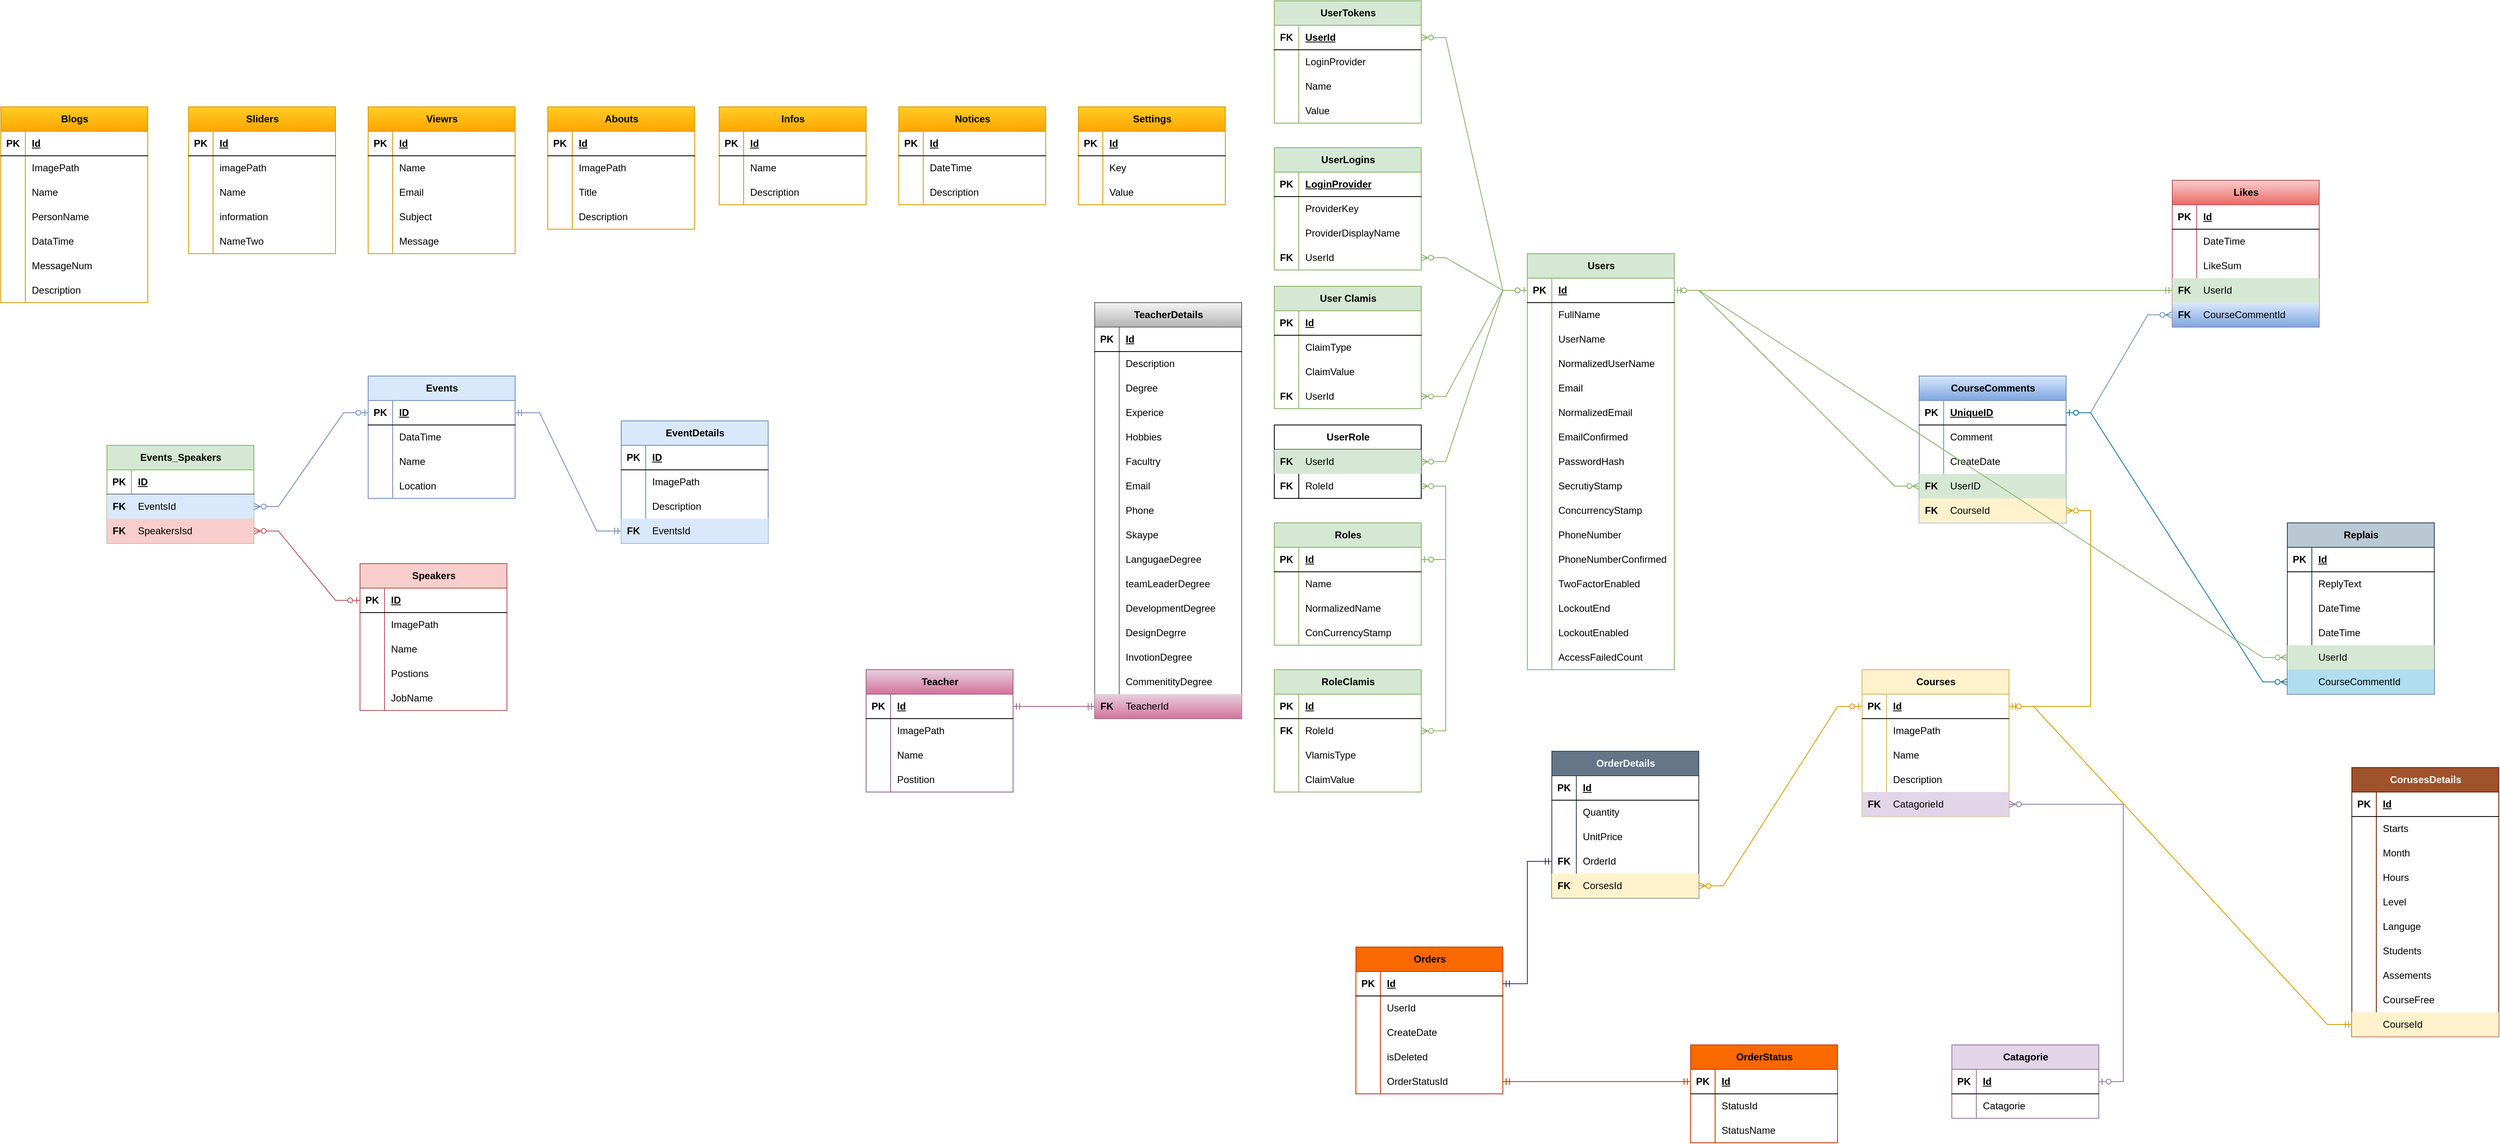 <mxfile version="21.6.2" type="device">
  <diagram name="Page-1" id="3tMrgVtH1wEu5N8MhDOM">
    <mxGraphModel dx="4654" dy="2938" grid="1" gridSize="10" guides="1" tooltips="1" connect="1" arrows="1" fold="1" page="1" pageScale="1" pageWidth="827" pageHeight="1169" math="0" shadow="0">
      <root>
        <mxCell id="0" />
        <mxCell id="1" parent="0" />
        <mxCell id="YVzJL3bdf7dkNRCQIoA8-1" value="Users" style="shape=table;startSize=30;container=1;collapsible=1;childLayout=tableLayout;fixedRows=1;rowLines=0;fontStyle=1;align=center;resizeLast=1;html=1;fillColor=#d5e8d4;strokeColor=#82b366;" vertex="1" parent="1">
          <mxGeometry x="310" y="180" width="180" height="510" as="geometry" />
        </mxCell>
        <mxCell id="YVzJL3bdf7dkNRCQIoA8-2" value="" style="shape=tableRow;horizontal=0;startSize=0;swimlaneHead=0;swimlaneBody=0;fillColor=none;collapsible=0;dropTarget=0;points=[[0,0.5],[1,0.5]];portConstraint=eastwest;top=0;left=0;right=0;bottom=1;" vertex="1" parent="YVzJL3bdf7dkNRCQIoA8-1">
          <mxGeometry y="30" width="180" height="30" as="geometry" />
        </mxCell>
        <mxCell id="YVzJL3bdf7dkNRCQIoA8-3" value="PK" style="shape=partialRectangle;connectable=0;fillColor=none;top=0;left=0;bottom=0;right=0;fontStyle=1;overflow=hidden;whiteSpace=wrap;html=1;" vertex="1" parent="YVzJL3bdf7dkNRCQIoA8-2">
          <mxGeometry width="30" height="30" as="geometry">
            <mxRectangle width="30" height="30" as="alternateBounds" />
          </mxGeometry>
        </mxCell>
        <mxCell id="YVzJL3bdf7dkNRCQIoA8-4" value="Id" style="shape=partialRectangle;connectable=0;fillColor=none;top=0;left=0;bottom=0;right=0;align=left;spacingLeft=6;fontStyle=5;overflow=hidden;whiteSpace=wrap;html=1;" vertex="1" parent="YVzJL3bdf7dkNRCQIoA8-2">
          <mxGeometry x="30" width="150" height="30" as="geometry">
            <mxRectangle width="150" height="30" as="alternateBounds" />
          </mxGeometry>
        </mxCell>
        <mxCell id="YVzJL3bdf7dkNRCQIoA8-5" value="" style="shape=tableRow;horizontal=0;startSize=0;swimlaneHead=0;swimlaneBody=0;fillColor=none;collapsible=0;dropTarget=0;points=[[0,0.5],[1,0.5]];portConstraint=eastwest;top=0;left=0;right=0;bottom=0;" vertex="1" parent="YVzJL3bdf7dkNRCQIoA8-1">
          <mxGeometry y="60" width="180" height="30" as="geometry" />
        </mxCell>
        <mxCell id="YVzJL3bdf7dkNRCQIoA8-6" value="" style="shape=partialRectangle;connectable=0;fillColor=none;top=0;left=0;bottom=0;right=0;editable=1;overflow=hidden;whiteSpace=wrap;html=1;" vertex="1" parent="YVzJL3bdf7dkNRCQIoA8-5">
          <mxGeometry width="30" height="30" as="geometry">
            <mxRectangle width="30" height="30" as="alternateBounds" />
          </mxGeometry>
        </mxCell>
        <mxCell id="YVzJL3bdf7dkNRCQIoA8-7" value="FullName" style="shape=partialRectangle;connectable=0;fillColor=none;top=0;left=0;bottom=0;right=0;align=left;spacingLeft=6;overflow=hidden;whiteSpace=wrap;html=1;" vertex="1" parent="YVzJL3bdf7dkNRCQIoA8-5">
          <mxGeometry x="30" width="150" height="30" as="geometry">
            <mxRectangle width="150" height="30" as="alternateBounds" />
          </mxGeometry>
        </mxCell>
        <mxCell id="YVzJL3bdf7dkNRCQIoA8-8" value="" style="shape=tableRow;horizontal=0;startSize=0;swimlaneHead=0;swimlaneBody=0;fillColor=none;collapsible=0;dropTarget=0;points=[[0,0.5],[1,0.5]];portConstraint=eastwest;top=0;left=0;right=0;bottom=0;" vertex="1" parent="YVzJL3bdf7dkNRCQIoA8-1">
          <mxGeometry y="90" width="180" height="30" as="geometry" />
        </mxCell>
        <mxCell id="YVzJL3bdf7dkNRCQIoA8-9" value="" style="shape=partialRectangle;connectable=0;fillColor=none;top=0;left=0;bottom=0;right=0;editable=1;overflow=hidden;whiteSpace=wrap;html=1;" vertex="1" parent="YVzJL3bdf7dkNRCQIoA8-8">
          <mxGeometry width="30" height="30" as="geometry">
            <mxRectangle width="30" height="30" as="alternateBounds" />
          </mxGeometry>
        </mxCell>
        <mxCell id="YVzJL3bdf7dkNRCQIoA8-10" value="UserName" style="shape=partialRectangle;connectable=0;fillColor=none;top=0;left=0;bottom=0;right=0;align=left;spacingLeft=6;overflow=hidden;whiteSpace=wrap;html=1;" vertex="1" parent="YVzJL3bdf7dkNRCQIoA8-8">
          <mxGeometry x="30" width="150" height="30" as="geometry">
            <mxRectangle width="150" height="30" as="alternateBounds" />
          </mxGeometry>
        </mxCell>
        <mxCell id="YVzJL3bdf7dkNRCQIoA8-11" value="" style="shape=tableRow;horizontal=0;startSize=0;swimlaneHead=0;swimlaneBody=0;fillColor=none;collapsible=0;dropTarget=0;points=[[0,0.5],[1,0.5]];portConstraint=eastwest;top=0;left=0;right=0;bottom=0;" vertex="1" parent="YVzJL3bdf7dkNRCQIoA8-1">
          <mxGeometry y="120" width="180" height="30" as="geometry" />
        </mxCell>
        <mxCell id="YVzJL3bdf7dkNRCQIoA8-12" value="" style="shape=partialRectangle;connectable=0;fillColor=none;top=0;left=0;bottom=0;right=0;editable=1;overflow=hidden;whiteSpace=wrap;html=1;" vertex="1" parent="YVzJL3bdf7dkNRCQIoA8-11">
          <mxGeometry width="30" height="30" as="geometry">
            <mxRectangle width="30" height="30" as="alternateBounds" />
          </mxGeometry>
        </mxCell>
        <mxCell id="YVzJL3bdf7dkNRCQIoA8-13" value="NormalizedUserName" style="shape=partialRectangle;connectable=0;fillColor=none;top=0;left=0;bottom=0;right=0;align=left;spacingLeft=6;overflow=hidden;whiteSpace=wrap;html=1;" vertex="1" parent="YVzJL3bdf7dkNRCQIoA8-11">
          <mxGeometry x="30" width="150" height="30" as="geometry">
            <mxRectangle width="150" height="30" as="alternateBounds" />
          </mxGeometry>
        </mxCell>
        <mxCell id="YVzJL3bdf7dkNRCQIoA8-14" value="" style="shape=tableRow;horizontal=0;startSize=0;swimlaneHead=0;swimlaneBody=0;fillColor=none;collapsible=0;dropTarget=0;points=[[0,0.5],[1,0.5]];portConstraint=eastwest;top=0;left=0;right=0;bottom=0;" vertex="1" parent="YVzJL3bdf7dkNRCQIoA8-1">
          <mxGeometry y="150" width="180" height="30" as="geometry" />
        </mxCell>
        <mxCell id="YVzJL3bdf7dkNRCQIoA8-15" value="" style="shape=partialRectangle;connectable=0;fillColor=none;top=0;left=0;bottom=0;right=0;editable=1;overflow=hidden;whiteSpace=wrap;html=1;" vertex="1" parent="YVzJL3bdf7dkNRCQIoA8-14">
          <mxGeometry width="30" height="30" as="geometry">
            <mxRectangle width="30" height="30" as="alternateBounds" />
          </mxGeometry>
        </mxCell>
        <mxCell id="YVzJL3bdf7dkNRCQIoA8-16" value="Email" style="shape=partialRectangle;connectable=0;fillColor=none;top=0;left=0;bottom=0;right=0;align=left;spacingLeft=6;overflow=hidden;whiteSpace=wrap;html=1;" vertex="1" parent="YVzJL3bdf7dkNRCQIoA8-14">
          <mxGeometry x="30" width="150" height="30" as="geometry">
            <mxRectangle width="150" height="30" as="alternateBounds" />
          </mxGeometry>
        </mxCell>
        <mxCell id="YVzJL3bdf7dkNRCQIoA8-17" value="" style="shape=tableRow;horizontal=0;startSize=0;swimlaneHead=0;swimlaneBody=0;fillColor=none;collapsible=0;dropTarget=0;points=[[0,0.5],[1,0.5]];portConstraint=eastwest;top=0;left=0;right=0;bottom=0;" vertex="1" parent="YVzJL3bdf7dkNRCQIoA8-1">
          <mxGeometry y="180" width="180" height="30" as="geometry" />
        </mxCell>
        <mxCell id="YVzJL3bdf7dkNRCQIoA8-18" value="" style="shape=partialRectangle;connectable=0;fillColor=none;top=0;left=0;bottom=0;right=0;editable=1;overflow=hidden;whiteSpace=wrap;html=1;" vertex="1" parent="YVzJL3bdf7dkNRCQIoA8-17">
          <mxGeometry width="30" height="30" as="geometry">
            <mxRectangle width="30" height="30" as="alternateBounds" />
          </mxGeometry>
        </mxCell>
        <mxCell id="YVzJL3bdf7dkNRCQIoA8-19" value="NormalizedEmail" style="shape=partialRectangle;connectable=0;fillColor=none;top=0;left=0;bottom=0;right=0;align=left;spacingLeft=6;overflow=hidden;whiteSpace=wrap;html=1;" vertex="1" parent="YVzJL3bdf7dkNRCQIoA8-17">
          <mxGeometry x="30" width="150" height="30" as="geometry">
            <mxRectangle width="150" height="30" as="alternateBounds" />
          </mxGeometry>
        </mxCell>
        <mxCell id="YVzJL3bdf7dkNRCQIoA8-20" value="" style="shape=tableRow;horizontal=0;startSize=0;swimlaneHead=0;swimlaneBody=0;fillColor=none;collapsible=0;dropTarget=0;points=[[0,0.5],[1,0.5]];portConstraint=eastwest;top=0;left=0;right=0;bottom=0;" vertex="1" parent="YVzJL3bdf7dkNRCQIoA8-1">
          <mxGeometry y="210" width="180" height="30" as="geometry" />
        </mxCell>
        <mxCell id="YVzJL3bdf7dkNRCQIoA8-21" value="" style="shape=partialRectangle;connectable=0;fillColor=none;top=0;left=0;bottom=0;right=0;editable=1;overflow=hidden;whiteSpace=wrap;html=1;" vertex="1" parent="YVzJL3bdf7dkNRCQIoA8-20">
          <mxGeometry width="30" height="30" as="geometry">
            <mxRectangle width="30" height="30" as="alternateBounds" />
          </mxGeometry>
        </mxCell>
        <mxCell id="YVzJL3bdf7dkNRCQIoA8-22" value="EmailConfirmed" style="shape=partialRectangle;connectable=0;fillColor=none;top=0;left=0;bottom=0;right=0;align=left;spacingLeft=6;overflow=hidden;whiteSpace=wrap;html=1;" vertex="1" parent="YVzJL3bdf7dkNRCQIoA8-20">
          <mxGeometry x="30" width="150" height="30" as="geometry">
            <mxRectangle width="150" height="30" as="alternateBounds" />
          </mxGeometry>
        </mxCell>
        <mxCell id="YVzJL3bdf7dkNRCQIoA8-23" value="" style="shape=tableRow;horizontal=0;startSize=0;swimlaneHead=0;swimlaneBody=0;fillColor=none;collapsible=0;dropTarget=0;points=[[0,0.5],[1,0.5]];portConstraint=eastwest;top=0;left=0;right=0;bottom=0;" vertex="1" parent="YVzJL3bdf7dkNRCQIoA8-1">
          <mxGeometry y="240" width="180" height="30" as="geometry" />
        </mxCell>
        <mxCell id="YVzJL3bdf7dkNRCQIoA8-24" value="" style="shape=partialRectangle;connectable=0;fillColor=none;top=0;left=0;bottom=0;right=0;editable=1;overflow=hidden;whiteSpace=wrap;html=1;" vertex="1" parent="YVzJL3bdf7dkNRCQIoA8-23">
          <mxGeometry width="30" height="30" as="geometry">
            <mxRectangle width="30" height="30" as="alternateBounds" />
          </mxGeometry>
        </mxCell>
        <mxCell id="YVzJL3bdf7dkNRCQIoA8-25" value="PasswordHash" style="shape=partialRectangle;connectable=0;fillColor=none;top=0;left=0;bottom=0;right=0;align=left;spacingLeft=6;overflow=hidden;whiteSpace=wrap;html=1;" vertex="1" parent="YVzJL3bdf7dkNRCQIoA8-23">
          <mxGeometry x="30" width="150" height="30" as="geometry">
            <mxRectangle width="150" height="30" as="alternateBounds" />
          </mxGeometry>
        </mxCell>
        <mxCell id="YVzJL3bdf7dkNRCQIoA8-26" value="" style="shape=tableRow;horizontal=0;startSize=0;swimlaneHead=0;swimlaneBody=0;fillColor=none;collapsible=0;dropTarget=0;points=[[0,0.5],[1,0.5]];portConstraint=eastwest;top=0;left=0;right=0;bottom=0;" vertex="1" parent="YVzJL3bdf7dkNRCQIoA8-1">
          <mxGeometry y="270" width="180" height="30" as="geometry" />
        </mxCell>
        <mxCell id="YVzJL3bdf7dkNRCQIoA8-27" value="" style="shape=partialRectangle;connectable=0;fillColor=none;top=0;left=0;bottom=0;right=0;editable=1;overflow=hidden;whiteSpace=wrap;html=1;" vertex="1" parent="YVzJL3bdf7dkNRCQIoA8-26">
          <mxGeometry width="30" height="30" as="geometry">
            <mxRectangle width="30" height="30" as="alternateBounds" />
          </mxGeometry>
        </mxCell>
        <mxCell id="YVzJL3bdf7dkNRCQIoA8-28" value="SecrutiyStamp" style="shape=partialRectangle;connectable=0;fillColor=none;top=0;left=0;bottom=0;right=0;align=left;spacingLeft=6;overflow=hidden;whiteSpace=wrap;html=1;" vertex="1" parent="YVzJL3bdf7dkNRCQIoA8-26">
          <mxGeometry x="30" width="150" height="30" as="geometry">
            <mxRectangle width="150" height="30" as="alternateBounds" />
          </mxGeometry>
        </mxCell>
        <mxCell id="YVzJL3bdf7dkNRCQIoA8-29" value="" style="shape=tableRow;horizontal=0;startSize=0;swimlaneHead=0;swimlaneBody=0;fillColor=none;collapsible=0;dropTarget=0;points=[[0,0.5],[1,0.5]];portConstraint=eastwest;top=0;left=0;right=0;bottom=0;" vertex="1" parent="YVzJL3bdf7dkNRCQIoA8-1">
          <mxGeometry y="300" width="180" height="30" as="geometry" />
        </mxCell>
        <mxCell id="YVzJL3bdf7dkNRCQIoA8-30" value="" style="shape=partialRectangle;connectable=0;fillColor=none;top=0;left=0;bottom=0;right=0;editable=1;overflow=hidden;whiteSpace=wrap;html=1;" vertex="1" parent="YVzJL3bdf7dkNRCQIoA8-29">
          <mxGeometry width="30" height="30" as="geometry">
            <mxRectangle width="30" height="30" as="alternateBounds" />
          </mxGeometry>
        </mxCell>
        <mxCell id="YVzJL3bdf7dkNRCQIoA8-31" value="ConcurrencyStamp" style="shape=partialRectangle;connectable=0;fillColor=none;top=0;left=0;bottom=0;right=0;align=left;spacingLeft=6;overflow=hidden;whiteSpace=wrap;html=1;" vertex="1" parent="YVzJL3bdf7dkNRCQIoA8-29">
          <mxGeometry x="30" width="150" height="30" as="geometry">
            <mxRectangle width="150" height="30" as="alternateBounds" />
          </mxGeometry>
        </mxCell>
        <mxCell id="YVzJL3bdf7dkNRCQIoA8-32" value="" style="shape=tableRow;horizontal=0;startSize=0;swimlaneHead=0;swimlaneBody=0;fillColor=none;collapsible=0;dropTarget=0;points=[[0,0.5],[1,0.5]];portConstraint=eastwest;top=0;left=0;right=0;bottom=0;" vertex="1" parent="YVzJL3bdf7dkNRCQIoA8-1">
          <mxGeometry y="330" width="180" height="30" as="geometry" />
        </mxCell>
        <mxCell id="YVzJL3bdf7dkNRCQIoA8-33" value="" style="shape=partialRectangle;connectable=0;fillColor=none;top=0;left=0;bottom=0;right=0;editable=1;overflow=hidden;whiteSpace=wrap;html=1;" vertex="1" parent="YVzJL3bdf7dkNRCQIoA8-32">
          <mxGeometry width="30" height="30" as="geometry">
            <mxRectangle width="30" height="30" as="alternateBounds" />
          </mxGeometry>
        </mxCell>
        <mxCell id="YVzJL3bdf7dkNRCQIoA8-34" value="PhoneNumber" style="shape=partialRectangle;connectable=0;fillColor=none;top=0;left=0;bottom=0;right=0;align=left;spacingLeft=6;overflow=hidden;whiteSpace=wrap;html=1;" vertex="1" parent="YVzJL3bdf7dkNRCQIoA8-32">
          <mxGeometry x="30" width="150" height="30" as="geometry">
            <mxRectangle width="150" height="30" as="alternateBounds" />
          </mxGeometry>
        </mxCell>
        <mxCell id="YVzJL3bdf7dkNRCQIoA8-35" value="" style="shape=tableRow;horizontal=0;startSize=0;swimlaneHead=0;swimlaneBody=0;fillColor=none;collapsible=0;dropTarget=0;points=[[0,0.5],[1,0.5]];portConstraint=eastwest;top=0;left=0;right=0;bottom=0;" vertex="1" parent="YVzJL3bdf7dkNRCQIoA8-1">
          <mxGeometry y="360" width="180" height="30" as="geometry" />
        </mxCell>
        <mxCell id="YVzJL3bdf7dkNRCQIoA8-36" value="" style="shape=partialRectangle;connectable=0;fillColor=none;top=0;left=0;bottom=0;right=0;editable=1;overflow=hidden;whiteSpace=wrap;html=1;" vertex="1" parent="YVzJL3bdf7dkNRCQIoA8-35">
          <mxGeometry width="30" height="30" as="geometry">
            <mxRectangle width="30" height="30" as="alternateBounds" />
          </mxGeometry>
        </mxCell>
        <mxCell id="YVzJL3bdf7dkNRCQIoA8-37" value="PhoneNumberConfirmed" style="shape=partialRectangle;connectable=0;fillColor=none;top=0;left=0;bottom=0;right=0;align=left;spacingLeft=6;overflow=hidden;whiteSpace=wrap;html=1;" vertex="1" parent="YVzJL3bdf7dkNRCQIoA8-35">
          <mxGeometry x="30" width="150" height="30" as="geometry">
            <mxRectangle width="150" height="30" as="alternateBounds" />
          </mxGeometry>
        </mxCell>
        <mxCell id="YVzJL3bdf7dkNRCQIoA8-38" value="" style="shape=tableRow;horizontal=0;startSize=0;swimlaneHead=0;swimlaneBody=0;fillColor=none;collapsible=0;dropTarget=0;points=[[0,0.5],[1,0.5]];portConstraint=eastwest;top=0;left=0;right=0;bottom=0;" vertex="1" parent="YVzJL3bdf7dkNRCQIoA8-1">
          <mxGeometry y="390" width="180" height="30" as="geometry" />
        </mxCell>
        <mxCell id="YVzJL3bdf7dkNRCQIoA8-39" value="" style="shape=partialRectangle;connectable=0;fillColor=none;top=0;left=0;bottom=0;right=0;editable=1;overflow=hidden;whiteSpace=wrap;html=1;" vertex="1" parent="YVzJL3bdf7dkNRCQIoA8-38">
          <mxGeometry width="30" height="30" as="geometry">
            <mxRectangle width="30" height="30" as="alternateBounds" />
          </mxGeometry>
        </mxCell>
        <mxCell id="YVzJL3bdf7dkNRCQIoA8-40" value="TwoFactorEnabled" style="shape=partialRectangle;connectable=0;fillColor=none;top=0;left=0;bottom=0;right=0;align=left;spacingLeft=6;overflow=hidden;whiteSpace=wrap;html=1;" vertex="1" parent="YVzJL3bdf7dkNRCQIoA8-38">
          <mxGeometry x="30" width="150" height="30" as="geometry">
            <mxRectangle width="150" height="30" as="alternateBounds" />
          </mxGeometry>
        </mxCell>
        <mxCell id="YVzJL3bdf7dkNRCQIoA8-41" value="" style="shape=tableRow;horizontal=0;startSize=0;swimlaneHead=0;swimlaneBody=0;fillColor=none;collapsible=0;dropTarget=0;points=[[0,0.5],[1,0.5]];portConstraint=eastwest;top=0;left=0;right=0;bottom=0;" vertex="1" parent="YVzJL3bdf7dkNRCQIoA8-1">
          <mxGeometry y="420" width="180" height="30" as="geometry" />
        </mxCell>
        <mxCell id="YVzJL3bdf7dkNRCQIoA8-42" value="" style="shape=partialRectangle;connectable=0;fillColor=none;top=0;left=0;bottom=0;right=0;editable=1;overflow=hidden;whiteSpace=wrap;html=1;" vertex="1" parent="YVzJL3bdf7dkNRCQIoA8-41">
          <mxGeometry width="30" height="30" as="geometry">
            <mxRectangle width="30" height="30" as="alternateBounds" />
          </mxGeometry>
        </mxCell>
        <mxCell id="YVzJL3bdf7dkNRCQIoA8-43" value="LockoutEnd" style="shape=partialRectangle;connectable=0;fillColor=none;top=0;left=0;bottom=0;right=0;align=left;spacingLeft=6;overflow=hidden;whiteSpace=wrap;html=1;" vertex="1" parent="YVzJL3bdf7dkNRCQIoA8-41">
          <mxGeometry x="30" width="150" height="30" as="geometry">
            <mxRectangle width="150" height="30" as="alternateBounds" />
          </mxGeometry>
        </mxCell>
        <mxCell id="YVzJL3bdf7dkNRCQIoA8-44" value="" style="shape=tableRow;horizontal=0;startSize=0;swimlaneHead=0;swimlaneBody=0;fillColor=none;collapsible=0;dropTarget=0;points=[[0,0.5],[1,0.5]];portConstraint=eastwest;top=0;left=0;right=0;bottom=0;" vertex="1" parent="YVzJL3bdf7dkNRCQIoA8-1">
          <mxGeometry y="450" width="180" height="30" as="geometry" />
        </mxCell>
        <mxCell id="YVzJL3bdf7dkNRCQIoA8-45" value="" style="shape=partialRectangle;connectable=0;fillColor=none;top=0;left=0;bottom=0;right=0;editable=1;overflow=hidden;whiteSpace=wrap;html=1;" vertex="1" parent="YVzJL3bdf7dkNRCQIoA8-44">
          <mxGeometry width="30" height="30" as="geometry">
            <mxRectangle width="30" height="30" as="alternateBounds" />
          </mxGeometry>
        </mxCell>
        <mxCell id="YVzJL3bdf7dkNRCQIoA8-46" value="LockoutEnabled" style="shape=partialRectangle;connectable=0;fillColor=none;top=0;left=0;bottom=0;right=0;align=left;spacingLeft=6;overflow=hidden;whiteSpace=wrap;html=1;" vertex="1" parent="YVzJL3bdf7dkNRCQIoA8-44">
          <mxGeometry x="30" width="150" height="30" as="geometry">
            <mxRectangle width="150" height="30" as="alternateBounds" />
          </mxGeometry>
        </mxCell>
        <mxCell id="YVzJL3bdf7dkNRCQIoA8-47" value="" style="shape=tableRow;horizontal=0;startSize=0;swimlaneHead=0;swimlaneBody=0;fillColor=none;collapsible=0;dropTarget=0;points=[[0,0.5],[1,0.5]];portConstraint=eastwest;top=0;left=0;right=0;bottom=0;" vertex="1" parent="YVzJL3bdf7dkNRCQIoA8-1">
          <mxGeometry y="480" width="180" height="30" as="geometry" />
        </mxCell>
        <mxCell id="YVzJL3bdf7dkNRCQIoA8-48" value="" style="shape=partialRectangle;connectable=0;fillColor=none;top=0;left=0;bottom=0;right=0;editable=1;overflow=hidden;whiteSpace=wrap;html=1;" vertex="1" parent="YVzJL3bdf7dkNRCQIoA8-47">
          <mxGeometry width="30" height="30" as="geometry">
            <mxRectangle width="30" height="30" as="alternateBounds" />
          </mxGeometry>
        </mxCell>
        <mxCell id="YVzJL3bdf7dkNRCQIoA8-49" value="AccessFailedCount" style="shape=partialRectangle;connectable=0;fillColor=none;top=0;left=0;bottom=0;right=0;align=left;spacingLeft=6;overflow=hidden;whiteSpace=wrap;html=1;" vertex="1" parent="YVzJL3bdf7dkNRCQIoA8-47">
          <mxGeometry x="30" width="150" height="30" as="geometry">
            <mxRectangle width="150" height="30" as="alternateBounds" />
          </mxGeometry>
        </mxCell>
        <mxCell id="YVzJL3bdf7dkNRCQIoA8-50" value="UserLogins" style="shape=table;startSize=30;container=1;collapsible=1;childLayout=tableLayout;fixedRows=1;rowLines=0;fontStyle=1;align=center;resizeLast=1;html=1;fillColor=#d5e8d4;strokeColor=#82b366;" vertex="1" parent="1">
          <mxGeometry y="50" width="180" height="150" as="geometry" />
        </mxCell>
        <mxCell id="YVzJL3bdf7dkNRCQIoA8-51" value="" style="shape=tableRow;horizontal=0;startSize=0;swimlaneHead=0;swimlaneBody=0;fillColor=none;collapsible=0;dropTarget=0;points=[[0,0.5],[1,0.5]];portConstraint=eastwest;top=0;left=0;right=0;bottom=1;" vertex="1" parent="YVzJL3bdf7dkNRCQIoA8-50">
          <mxGeometry y="30" width="180" height="30" as="geometry" />
        </mxCell>
        <mxCell id="YVzJL3bdf7dkNRCQIoA8-52" value="PK" style="shape=partialRectangle;connectable=0;fillColor=none;top=0;left=0;bottom=0;right=0;fontStyle=1;overflow=hidden;whiteSpace=wrap;html=1;" vertex="1" parent="YVzJL3bdf7dkNRCQIoA8-51">
          <mxGeometry width="30" height="30" as="geometry">
            <mxRectangle width="30" height="30" as="alternateBounds" />
          </mxGeometry>
        </mxCell>
        <mxCell id="YVzJL3bdf7dkNRCQIoA8-53" value="LoginProvider" style="shape=partialRectangle;connectable=0;fillColor=none;top=0;left=0;bottom=0;right=0;align=left;spacingLeft=6;fontStyle=5;overflow=hidden;whiteSpace=wrap;html=1;" vertex="1" parent="YVzJL3bdf7dkNRCQIoA8-51">
          <mxGeometry x="30" width="150" height="30" as="geometry">
            <mxRectangle width="150" height="30" as="alternateBounds" />
          </mxGeometry>
        </mxCell>
        <mxCell id="YVzJL3bdf7dkNRCQIoA8-54" value="" style="shape=tableRow;horizontal=0;startSize=0;swimlaneHead=0;swimlaneBody=0;fillColor=none;collapsible=0;dropTarget=0;points=[[0,0.5],[1,0.5]];portConstraint=eastwest;top=0;left=0;right=0;bottom=0;" vertex="1" parent="YVzJL3bdf7dkNRCQIoA8-50">
          <mxGeometry y="60" width="180" height="30" as="geometry" />
        </mxCell>
        <mxCell id="YVzJL3bdf7dkNRCQIoA8-55" value="" style="shape=partialRectangle;connectable=0;fillColor=none;top=0;left=0;bottom=0;right=0;editable=1;overflow=hidden;whiteSpace=wrap;html=1;" vertex="1" parent="YVzJL3bdf7dkNRCQIoA8-54">
          <mxGeometry width="30" height="30" as="geometry">
            <mxRectangle width="30" height="30" as="alternateBounds" />
          </mxGeometry>
        </mxCell>
        <mxCell id="YVzJL3bdf7dkNRCQIoA8-56" value="ProviderKey" style="shape=partialRectangle;connectable=0;fillColor=none;top=0;left=0;bottom=0;right=0;align=left;spacingLeft=6;overflow=hidden;whiteSpace=wrap;html=1;" vertex="1" parent="YVzJL3bdf7dkNRCQIoA8-54">
          <mxGeometry x="30" width="150" height="30" as="geometry">
            <mxRectangle width="150" height="30" as="alternateBounds" />
          </mxGeometry>
        </mxCell>
        <mxCell id="YVzJL3bdf7dkNRCQIoA8-57" value="" style="shape=tableRow;horizontal=0;startSize=0;swimlaneHead=0;swimlaneBody=0;fillColor=none;collapsible=0;dropTarget=0;points=[[0,0.5],[1,0.5]];portConstraint=eastwest;top=0;left=0;right=0;bottom=0;" vertex="1" parent="YVzJL3bdf7dkNRCQIoA8-50">
          <mxGeometry y="90" width="180" height="30" as="geometry" />
        </mxCell>
        <mxCell id="YVzJL3bdf7dkNRCQIoA8-58" value="" style="shape=partialRectangle;connectable=0;fillColor=none;top=0;left=0;bottom=0;right=0;editable=1;overflow=hidden;whiteSpace=wrap;html=1;" vertex="1" parent="YVzJL3bdf7dkNRCQIoA8-57">
          <mxGeometry width="30" height="30" as="geometry">
            <mxRectangle width="30" height="30" as="alternateBounds" />
          </mxGeometry>
        </mxCell>
        <mxCell id="YVzJL3bdf7dkNRCQIoA8-59" value="ProviderDisplayName" style="shape=partialRectangle;connectable=0;fillColor=none;top=0;left=0;bottom=0;right=0;align=left;spacingLeft=6;overflow=hidden;whiteSpace=wrap;html=1;" vertex="1" parent="YVzJL3bdf7dkNRCQIoA8-57">
          <mxGeometry x="30" width="150" height="30" as="geometry">
            <mxRectangle width="150" height="30" as="alternateBounds" />
          </mxGeometry>
        </mxCell>
        <mxCell id="YVzJL3bdf7dkNRCQIoA8-60" value="" style="shape=tableRow;horizontal=0;startSize=0;swimlaneHead=0;swimlaneBody=0;fillColor=none;collapsible=0;dropTarget=0;points=[[0,0.5],[1,0.5]];portConstraint=eastwest;top=0;left=0;right=0;bottom=0;" vertex="1" parent="YVzJL3bdf7dkNRCQIoA8-50">
          <mxGeometry y="120" width="180" height="30" as="geometry" />
        </mxCell>
        <mxCell id="YVzJL3bdf7dkNRCQIoA8-61" value="&lt;b&gt;FK&lt;/b&gt;" style="shape=partialRectangle;connectable=0;fillColor=none;top=0;left=0;bottom=0;right=0;editable=1;overflow=hidden;whiteSpace=wrap;html=1;" vertex="1" parent="YVzJL3bdf7dkNRCQIoA8-60">
          <mxGeometry width="30" height="30" as="geometry">
            <mxRectangle width="30" height="30" as="alternateBounds" />
          </mxGeometry>
        </mxCell>
        <mxCell id="YVzJL3bdf7dkNRCQIoA8-62" value="UserId" style="shape=partialRectangle;connectable=0;fillColor=none;top=0;left=0;bottom=0;right=0;align=left;spacingLeft=6;overflow=hidden;whiteSpace=wrap;html=1;" vertex="1" parent="YVzJL3bdf7dkNRCQIoA8-60">
          <mxGeometry x="30" width="150" height="30" as="geometry">
            <mxRectangle width="150" height="30" as="alternateBounds" />
          </mxGeometry>
        </mxCell>
        <mxCell id="YVzJL3bdf7dkNRCQIoA8-63" value="" style="edgeStyle=entityRelationEdgeStyle;fontSize=12;html=1;endArrow=ERzeroToMany;startArrow=ERzeroToOne;rounded=0;fillColor=#d5e8d4;strokeColor=#82b366;" edge="1" parent="1" source="YVzJL3bdf7dkNRCQIoA8-2" target="YVzJL3bdf7dkNRCQIoA8-60">
          <mxGeometry width="100" height="100" relative="1" as="geometry">
            <mxPoint x="620" y="850" as="sourcePoint" />
            <mxPoint x="720" y="750" as="targetPoint" />
          </mxGeometry>
        </mxCell>
        <mxCell id="YVzJL3bdf7dkNRCQIoA8-64" value="User Clamis" style="shape=table;startSize=30;container=1;collapsible=1;childLayout=tableLayout;fixedRows=1;rowLines=0;fontStyle=1;align=center;resizeLast=1;html=1;fillColor=#d5e8d4;strokeColor=#82b366;" vertex="1" parent="1">
          <mxGeometry y="220" width="180" height="150" as="geometry" />
        </mxCell>
        <mxCell id="YVzJL3bdf7dkNRCQIoA8-65" value="" style="shape=tableRow;horizontal=0;startSize=0;swimlaneHead=0;swimlaneBody=0;fillColor=none;collapsible=0;dropTarget=0;points=[[0,0.5],[1,0.5]];portConstraint=eastwest;top=0;left=0;right=0;bottom=1;" vertex="1" parent="YVzJL3bdf7dkNRCQIoA8-64">
          <mxGeometry y="30" width="180" height="30" as="geometry" />
        </mxCell>
        <mxCell id="YVzJL3bdf7dkNRCQIoA8-66" value="PK" style="shape=partialRectangle;connectable=0;fillColor=none;top=0;left=0;bottom=0;right=0;fontStyle=1;overflow=hidden;whiteSpace=wrap;html=1;" vertex="1" parent="YVzJL3bdf7dkNRCQIoA8-65">
          <mxGeometry width="30" height="30" as="geometry">
            <mxRectangle width="30" height="30" as="alternateBounds" />
          </mxGeometry>
        </mxCell>
        <mxCell id="YVzJL3bdf7dkNRCQIoA8-67" value="Id" style="shape=partialRectangle;connectable=0;fillColor=none;top=0;left=0;bottom=0;right=0;align=left;spacingLeft=6;fontStyle=5;overflow=hidden;whiteSpace=wrap;html=1;" vertex="1" parent="YVzJL3bdf7dkNRCQIoA8-65">
          <mxGeometry x="30" width="150" height="30" as="geometry">
            <mxRectangle width="150" height="30" as="alternateBounds" />
          </mxGeometry>
        </mxCell>
        <mxCell id="YVzJL3bdf7dkNRCQIoA8-68" value="" style="shape=tableRow;horizontal=0;startSize=0;swimlaneHead=0;swimlaneBody=0;fillColor=none;collapsible=0;dropTarget=0;points=[[0,0.5],[1,0.5]];portConstraint=eastwest;top=0;left=0;right=0;bottom=0;" vertex="1" parent="YVzJL3bdf7dkNRCQIoA8-64">
          <mxGeometry y="60" width="180" height="30" as="geometry" />
        </mxCell>
        <mxCell id="YVzJL3bdf7dkNRCQIoA8-69" value="" style="shape=partialRectangle;connectable=0;fillColor=none;top=0;left=0;bottom=0;right=0;editable=1;overflow=hidden;whiteSpace=wrap;html=1;" vertex="1" parent="YVzJL3bdf7dkNRCQIoA8-68">
          <mxGeometry width="30" height="30" as="geometry">
            <mxRectangle width="30" height="30" as="alternateBounds" />
          </mxGeometry>
        </mxCell>
        <mxCell id="YVzJL3bdf7dkNRCQIoA8-70" value="ClaimType" style="shape=partialRectangle;connectable=0;fillColor=none;top=0;left=0;bottom=0;right=0;align=left;spacingLeft=6;overflow=hidden;whiteSpace=wrap;html=1;" vertex="1" parent="YVzJL3bdf7dkNRCQIoA8-68">
          <mxGeometry x="30" width="150" height="30" as="geometry">
            <mxRectangle width="150" height="30" as="alternateBounds" />
          </mxGeometry>
        </mxCell>
        <mxCell id="YVzJL3bdf7dkNRCQIoA8-71" value="" style="shape=tableRow;horizontal=0;startSize=0;swimlaneHead=0;swimlaneBody=0;fillColor=none;collapsible=0;dropTarget=0;points=[[0,0.5],[1,0.5]];portConstraint=eastwest;top=0;left=0;right=0;bottom=0;" vertex="1" parent="YVzJL3bdf7dkNRCQIoA8-64">
          <mxGeometry y="90" width="180" height="30" as="geometry" />
        </mxCell>
        <mxCell id="YVzJL3bdf7dkNRCQIoA8-72" value="" style="shape=partialRectangle;connectable=0;fillColor=none;top=0;left=0;bottom=0;right=0;editable=1;overflow=hidden;whiteSpace=wrap;html=1;" vertex="1" parent="YVzJL3bdf7dkNRCQIoA8-71">
          <mxGeometry width="30" height="30" as="geometry">
            <mxRectangle width="30" height="30" as="alternateBounds" />
          </mxGeometry>
        </mxCell>
        <mxCell id="YVzJL3bdf7dkNRCQIoA8-73" value="ClaimValue" style="shape=partialRectangle;connectable=0;fillColor=none;top=0;left=0;bottom=0;right=0;align=left;spacingLeft=6;overflow=hidden;whiteSpace=wrap;html=1;" vertex="1" parent="YVzJL3bdf7dkNRCQIoA8-71">
          <mxGeometry x="30" width="150" height="30" as="geometry">
            <mxRectangle width="150" height="30" as="alternateBounds" />
          </mxGeometry>
        </mxCell>
        <mxCell id="YVzJL3bdf7dkNRCQIoA8-74" value="" style="shape=tableRow;horizontal=0;startSize=0;swimlaneHead=0;swimlaneBody=0;fillColor=none;collapsible=0;dropTarget=0;points=[[0,0.5],[1,0.5]];portConstraint=eastwest;top=0;left=0;right=0;bottom=0;" vertex="1" parent="YVzJL3bdf7dkNRCQIoA8-64">
          <mxGeometry y="120" width="180" height="30" as="geometry" />
        </mxCell>
        <mxCell id="YVzJL3bdf7dkNRCQIoA8-75" value="&lt;b&gt;FK&lt;/b&gt;" style="shape=partialRectangle;connectable=0;fillColor=none;top=0;left=0;bottom=0;right=0;editable=1;overflow=hidden;whiteSpace=wrap;html=1;" vertex="1" parent="YVzJL3bdf7dkNRCQIoA8-74">
          <mxGeometry width="30" height="30" as="geometry">
            <mxRectangle width="30" height="30" as="alternateBounds" />
          </mxGeometry>
        </mxCell>
        <mxCell id="YVzJL3bdf7dkNRCQIoA8-76" value="UserId" style="shape=partialRectangle;connectable=0;fillColor=none;top=0;left=0;bottom=0;right=0;align=left;spacingLeft=6;overflow=hidden;whiteSpace=wrap;html=1;" vertex="1" parent="YVzJL3bdf7dkNRCQIoA8-74">
          <mxGeometry x="30" width="150" height="30" as="geometry">
            <mxRectangle width="150" height="30" as="alternateBounds" />
          </mxGeometry>
        </mxCell>
        <mxCell id="YVzJL3bdf7dkNRCQIoA8-77" value="" style="edgeStyle=entityRelationEdgeStyle;fontSize=12;html=1;endArrow=ERzeroToMany;startArrow=ERzeroToOne;rounded=0;fillColor=#d5e8d4;strokeColor=#82b366;" edge="1" parent="1" source="YVzJL3bdf7dkNRCQIoA8-2" target="YVzJL3bdf7dkNRCQIoA8-74">
          <mxGeometry width="100" height="100" relative="1" as="geometry">
            <mxPoint x="648.0" y="270" as="sourcePoint" />
            <mxPoint x="324.0" y="190" as="targetPoint" />
          </mxGeometry>
        </mxCell>
        <mxCell id="YVzJL3bdf7dkNRCQIoA8-78" value="UserRole" style="shape=table;startSize=30;container=1;collapsible=1;childLayout=tableLayout;fixedRows=1;rowLines=0;fontStyle=1;align=center;resizeLast=1;html=1;" vertex="1" parent="1">
          <mxGeometry y="390" width="180" height="90" as="geometry" />
        </mxCell>
        <mxCell id="YVzJL3bdf7dkNRCQIoA8-82" value="" style="shape=tableRow;horizontal=0;startSize=0;swimlaneHead=0;swimlaneBody=0;fillColor=#d5e8d4;collapsible=0;dropTarget=0;points=[[0,0.5],[1,0.5]];portConstraint=eastwest;top=0;left=0;right=0;bottom=0;strokeColor=#82b366;" vertex="1" parent="YVzJL3bdf7dkNRCQIoA8-78">
          <mxGeometry y="30" width="180" height="30" as="geometry" />
        </mxCell>
        <mxCell id="YVzJL3bdf7dkNRCQIoA8-83" value="&lt;b&gt;FK&lt;/b&gt;" style="shape=partialRectangle;connectable=0;fillColor=none;top=0;left=0;bottom=0;right=0;editable=1;overflow=hidden;whiteSpace=wrap;html=1;" vertex="1" parent="YVzJL3bdf7dkNRCQIoA8-82">
          <mxGeometry width="30" height="30" as="geometry">
            <mxRectangle width="30" height="30" as="alternateBounds" />
          </mxGeometry>
        </mxCell>
        <mxCell id="YVzJL3bdf7dkNRCQIoA8-84" value="UserId" style="shape=partialRectangle;connectable=0;fillColor=none;top=0;left=0;bottom=0;right=0;align=left;spacingLeft=6;overflow=hidden;whiteSpace=wrap;html=1;" vertex="1" parent="YVzJL3bdf7dkNRCQIoA8-82">
          <mxGeometry x="30" width="150" height="30" as="geometry">
            <mxRectangle width="150" height="30" as="alternateBounds" />
          </mxGeometry>
        </mxCell>
        <mxCell id="YVzJL3bdf7dkNRCQIoA8-85" value="" style="shape=tableRow;horizontal=0;startSize=0;swimlaneHead=0;swimlaneBody=0;fillColor=none;collapsible=0;dropTarget=0;points=[[0,0.5],[1,0.5]];portConstraint=eastwest;top=0;left=0;right=0;bottom=0;" vertex="1" parent="YVzJL3bdf7dkNRCQIoA8-78">
          <mxGeometry y="60" width="180" height="30" as="geometry" />
        </mxCell>
        <mxCell id="YVzJL3bdf7dkNRCQIoA8-86" value="&lt;b&gt;FK&lt;/b&gt;" style="shape=partialRectangle;connectable=0;fillColor=none;top=0;left=0;bottom=0;right=0;editable=1;overflow=hidden;whiteSpace=wrap;html=1;" vertex="1" parent="YVzJL3bdf7dkNRCQIoA8-85">
          <mxGeometry width="30" height="30" as="geometry">
            <mxRectangle width="30" height="30" as="alternateBounds" />
          </mxGeometry>
        </mxCell>
        <mxCell id="YVzJL3bdf7dkNRCQIoA8-87" value="RoleId" style="shape=partialRectangle;connectable=0;fillColor=none;top=0;left=0;bottom=0;right=0;align=left;spacingLeft=6;overflow=hidden;whiteSpace=wrap;html=1;" vertex="1" parent="YVzJL3bdf7dkNRCQIoA8-85">
          <mxGeometry x="30" width="150" height="30" as="geometry">
            <mxRectangle width="150" height="30" as="alternateBounds" />
          </mxGeometry>
        </mxCell>
        <mxCell id="YVzJL3bdf7dkNRCQIoA8-92" value="" style="edgeStyle=entityRelationEdgeStyle;fontSize=12;html=1;endArrow=ERzeroToMany;startArrow=ERzeroToOne;rounded=0;fillColor=#d5e8d4;strokeColor=#82b366;" edge="1" parent="1" source="YVzJL3bdf7dkNRCQIoA8-2" target="YVzJL3bdf7dkNRCQIoA8-82">
          <mxGeometry width="100" height="100" relative="1" as="geometry">
            <mxPoint x="240" y="330" as="sourcePoint" />
            <mxPoint x="200" y="170" as="targetPoint" />
          </mxGeometry>
        </mxCell>
        <mxCell id="YVzJL3bdf7dkNRCQIoA8-93" value="Roles" style="shape=table;startSize=30;container=1;collapsible=1;childLayout=tableLayout;fixedRows=1;rowLines=0;fontStyle=1;align=center;resizeLast=1;html=1;fillColor=#d5e8d4;strokeColor=#82b366;" vertex="1" parent="1">
          <mxGeometry y="510" width="180" height="150" as="geometry" />
        </mxCell>
        <mxCell id="YVzJL3bdf7dkNRCQIoA8-94" value="" style="shape=tableRow;horizontal=0;startSize=0;swimlaneHead=0;swimlaneBody=0;fillColor=none;collapsible=0;dropTarget=0;points=[[0,0.5],[1,0.5]];portConstraint=eastwest;top=0;left=0;right=0;bottom=1;" vertex="1" parent="YVzJL3bdf7dkNRCQIoA8-93">
          <mxGeometry y="30" width="180" height="30" as="geometry" />
        </mxCell>
        <mxCell id="YVzJL3bdf7dkNRCQIoA8-95" value="PK" style="shape=partialRectangle;connectable=0;fillColor=none;top=0;left=0;bottom=0;right=0;fontStyle=1;overflow=hidden;whiteSpace=wrap;html=1;" vertex="1" parent="YVzJL3bdf7dkNRCQIoA8-94">
          <mxGeometry width="30" height="30" as="geometry">
            <mxRectangle width="30" height="30" as="alternateBounds" />
          </mxGeometry>
        </mxCell>
        <mxCell id="YVzJL3bdf7dkNRCQIoA8-96" value="Id" style="shape=partialRectangle;connectable=0;fillColor=none;top=0;left=0;bottom=0;right=0;align=left;spacingLeft=6;fontStyle=5;overflow=hidden;whiteSpace=wrap;html=1;" vertex="1" parent="YVzJL3bdf7dkNRCQIoA8-94">
          <mxGeometry x="30" width="150" height="30" as="geometry">
            <mxRectangle width="150" height="30" as="alternateBounds" />
          </mxGeometry>
        </mxCell>
        <mxCell id="YVzJL3bdf7dkNRCQIoA8-97" value="" style="shape=tableRow;horizontal=0;startSize=0;swimlaneHead=0;swimlaneBody=0;fillColor=none;collapsible=0;dropTarget=0;points=[[0,0.5],[1,0.5]];portConstraint=eastwest;top=0;left=0;right=0;bottom=0;" vertex="1" parent="YVzJL3bdf7dkNRCQIoA8-93">
          <mxGeometry y="60" width="180" height="30" as="geometry" />
        </mxCell>
        <mxCell id="YVzJL3bdf7dkNRCQIoA8-98" value="" style="shape=partialRectangle;connectable=0;fillColor=none;top=0;left=0;bottom=0;right=0;editable=1;overflow=hidden;whiteSpace=wrap;html=1;" vertex="1" parent="YVzJL3bdf7dkNRCQIoA8-97">
          <mxGeometry width="30" height="30" as="geometry">
            <mxRectangle width="30" height="30" as="alternateBounds" />
          </mxGeometry>
        </mxCell>
        <mxCell id="YVzJL3bdf7dkNRCQIoA8-99" value="Name" style="shape=partialRectangle;connectable=0;fillColor=none;top=0;left=0;bottom=0;right=0;align=left;spacingLeft=6;overflow=hidden;whiteSpace=wrap;html=1;" vertex="1" parent="YVzJL3bdf7dkNRCQIoA8-97">
          <mxGeometry x="30" width="150" height="30" as="geometry">
            <mxRectangle width="150" height="30" as="alternateBounds" />
          </mxGeometry>
        </mxCell>
        <mxCell id="YVzJL3bdf7dkNRCQIoA8-100" value="" style="shape=tableRow;horizontal=0;startSize=0;swimlaneHead=0;swimlaneBody=0;fillColor=none;collapsible=0;dropTarget=0;points=[[0,0.5],[1,0.5]];portConstraint=eastwest;top=0;left=0;right=0;bottom=0;" vertex="1" parent="YVzJL3bdf7dkNRCQIoA8-93">
          <mxGeometry y="90" width="180" height="30" as="geometry" />
        </mxCell>
        <mxCell id="YVzJL3bdf7dkNRCQIoA8-101" value="" style="shape=partialRectangle;connectable=0;fillColor=none;top=0;left=0;bottom=0;right=0;editable=1;overflow=hidden;whiteSpace=wrap;html=1;" vertex="1" parent="YVzJL3bdf7dkNRCQIoA8-100">
          <mxGeometry width="30" height="30" as="geometry">
            <mxRectangle width="30" height="30" as="alternateBounds" />
          </mxGeometry>
        </mxCell>
        <mxCell id="YVzJL3bdf7dkNRCQIoA8-102" value="NormalizedName" style="shape=partialRectangle;connectable=0;fillColor=none;top=0;left=0;bottom=0;right=0;align=left;spacingLeft=6;overflow=hidden;whiteSpace=wrap;html=1;" vertex="1" parent="YVzJL3bdf7dkNRCQIoA8-100">
          <mxGeometry x="30" width="150" height="30" as="geometry">
            <mxRectangle width="150" height="30" as="alternateBounds" />
          </mxGeometry>
        </mxCell>
        <mxCell id="YVzJL3bdf7dkNRCQIoA8-103" value="" style="shape=tableRow;horizontal=0;startSize=0;swimlaneHead=0;swimlaneBody=0;fillColor=none;collapsible=0;dropTarget=0;points=[[0,0.5],[1,0.5]];portConstraint=eastwest;top=0;left=0;right=0;bottom=0;" vertex="1" parent="YVzJL3bdf7dkNRCQIoA8-93">
          <mxGeometry y="120" width="180" height="30" as="geometry" />
        </mxCell>
        <mxCell id="YVzJL3bdf7dkNRCQIoA8-104" value="" style="shape=partialRectangle;connectable=0;fillColor=none;top=0;left=0;bottom=0;right=0;editable=1;overflow=hidden;whiteSpace=wrap;html=1;" vertex="1" parent="YVzJL3bdf7dkNRCQIoA8-103">
          <mxGeometry width="30" height="30" as="geometry">
            <mxRectangle width="30" height="30" as="alternateBounds" />
          </mxGeometry>
        </mxCell>
        <mxCell id="YVzJL3bdf7dkNRCQIoA8-105" value="ConCurrencyStamp" style="shape=partialRectangle;connectable=0;fillColor=none;top=0;left=0;bottom=0;right=0;align=left;spacingLeft=6;overflow=hidden;whiteSpace=wrap;html=1;" vertex="1" parent="YVzJL3bdf7dkNRCQIoA8-103">
          <mxGeometry x="30" width="150" height="30" as="geometry">
            <mxRectangle width="150" height="30" as="alternateBounds" />
          </mxGeometry>
        </mxCell>
        <mxCell id="YVzJL3bdf7dkNRCQIoA8-106" value="" style="edgeStyle=entityRelationEdgeStyle;fontSize=12;html=1;endArrow=ERzeroToMany;startArrow=ERzeroToOne;rounded=0;fillColor=#d5e8d4;strokeColor=#82b366;" edge="1" parent="1" source="YVzJL3bdf7dkNRCQIoA8-94" target="YVzJL3bdf7dkNRCQIoA8-85">
          <mxGeometry width="100" height="100" relative="1" as="geometry">
            <mxPoint x="-200" y="590" as="sourcePoint" />
            <mxPoint x="-100" y="490" as="targetPoint" />
          </mxGeometry>
        </mxCell>
        <mxCell id="YVzJL3bdf7dkNRCQIoA8-107" value="RoleClamis" style="shape=table;startSize=30;container=1;collapsible=1;childLayout=tableLayout;fixedRows=1;rowLines=0;fontStyle=1;align=center;resizeLast=1;html=1;fillColor=#d5e8d4;strokeColor=#82b366;" vertex="1" parent="1">
          <mxGeometry y="690" width="180" height="150" as="geometry" />
        </mxCell>
        <mxCell id="YVzJL3bdf7dkNRCQIoA8-108" value="" style="shape=tableRow;horizontal=0;startSize=0;swimlaneHead=0;swimlaneBody=0;fillColor=none;collapsible=0;dropTarget=0;points=[[0,0.5],[1,0.5]];portConstraint=eastwest;top=0;left=0;right=0;bottom=1;" vertex="1" parent="YVzJL3bdf7dkNRCQIoA8-107">
          <mxGeometry y="30" width="180" height="30" as="geometry" />
        </mxCell>
        <mxCell id="YVzJL3bdf7dkNRCQIoA8-109" value="PK" style="shape=partialRectangle;connectable=0;fillColor=none;top=0;left=0;bottom=0;right=0;fontStyle=1;overflow=hidden;whiteSpace=wrap;html=1;" vertex="1" parent="YVzJL3bdf7dkNRCQIoA8-108">
          <mxGeometry width="30" height="30" as="geometry">
            <mxRectangle width="30" height="30" as="alternateBounds" />
          </mxGeometry>
        </mxCell>
        <mxCell id="YVzJL3bdf7dkNRCQIoA8-110" value="Id" style="shape=partialRectangle;connectable=0;fillColor=none;top=0;left=0;bottom=0;right=0;align=left;spacingLeft=6;fontStyle=5;overflow=hidden;whiteSpace=wrap;html=1;" vertex="1" parent="YVzJL3bdf7dkNRCQIoA8-108">
          <mxGeometry x="30" width="150" height="30" as="geometry">
            <mxRectangle width="150" height="30" as="alternateBounds" />
          </mxGeometry>
        </mxCell>
        <mxCell id="YVzJL3bdf7dkNRCQIoA8-111" value="" style="shape=tableRow;horizontal=0;startSize=0;swimlaneHead=0;swimlaneBody=0;fillColor=none;collapsible=0;dropTarget=0;points=[[0,0.5],[1,0.5]];portConstraint=eastwest;top=0;left=0;right=0;bottom=0;" vertex="1" parent="YVzJL3bdf7dkNRCQIoA8-107">
          <mxGeometry y="60" width="180" height="30" as="geometry" />
        </mxCell>
        <mxCell id="YVzJL3bdf7dkNRCQIoA8-112" value="&lt;b&gt;FK&lt;/b&gt;" style="shape=partialRectangle;connectable=0;fillColor=none;top=0;left=0;bottom=0;right=0;editable=1;overflow=hidden;whiteSpace=wrap;html=1;" vertex="1" parent="YVzJL3bdf7dkNRCQIoA8-111">
          <mxGeometry width="30" height="30" as="geometry">
            <mxRectangle width="30" height="30" as="alternateBounds" />
          </mxGeometry>
        </mxCell>
        <mxCell id="YVzJL3bdf7dkNRCQIoA8-113" value="RoleId" style="shape=partialRectangle;connectable=0;fillColor=none;top=0;left=0;bottom=0;right=0;align=left;spacingLeft=6;overflow=hidden;whiteSpace=wrap;html=1;" vertex="1" parent="YVzJL3bdf7dkNRCQIoA8-111">
          <mxGeometry x="30" width="150" height="30" as="geometry">
            <mxRectangle width="150" height="30" as="alternateBounds" />
          </mxGeometry>
        </mxCell>
        <mxCell id="YVzJL3bdf7dkNRCQIoA8-114" value="" style="shape=tableRow;horizontal=0;startSize=0;swimlaneHead=0;swimlaneBody=0;fillColor=none;collapsible=0;dropTarget=0;points=[[0,0.5],[1,0.5]];portConstraint=eastwest;top=0;left=0;right=0;bottom=0;" vertex="1" parent="YVzJL3bdf7dkNRCQIoA8-107">
          <mxGeometry y="90" width="180" height="30" as="geometry" />
        </mxCell>
        <mxCell id="YVzJL3bdf7dkNRCQIoA8-115" value="" style="shape=partialRectangle;connectable=0;fillColor=none;top=0;left=0;bottom=0;right=0;editable=1;overflow=hidden;whiteSpace=wrap;html=1;" vertex="1" parent="YVzJL3bdf7dkNRCQIoA8-114">
          <mxGeometry width="30" height="30" as="geometry">
            <mxRectangle width="30" height="30" as="alternateBounds" />
          </mxGeometry>
        </mxCell>
        <mxCell id="YVzJL3bdf7dkNRCQIoA8-116" value="VlamisType" style="shape=partialRectangle;connectable=0;fillColor=none;top=0;left=0;bottom=0;right=0;align=left;spacingLeft=6;overflow=hidden;whiteSpace=wrap;html=1;" vertex="1" parent="YVzJL3bdf7dkNRCQIoA8-114">
          <mxGeometry x="30" width="150" height="30" as="geometry">
            <mxRectangle width="150" height="30" as="alternateBounds" />
          </mxGeometry>
        </mxCell>
        <mxCell id="YVzJL3bdf7dkNRCQIoA8-117" value="" style="shape=tableRow;horizontal=0;startSize=0;swimlaneHead=0;swimlaneBody=0;fillColor=none;collapsible=0;dropTarget=0;points=[[0,0.5],[1,0.5]];portConstraint=eastwest;top=0;left=0;right=0;bottom=0;" vertex="1" parent="YVzJL3bdf7dkNRCQIoA8-107">
          <mxGeometry y="120" width="180" height="30" as="geometry" />
        </mxCell>
        <mxCell id="YVzJL3bdf7dkNRCQIoA8-118" value="" style="shape=partialRectangle;connectable=0;fillColor=none;top=0;left=0;bottom=0;right=0;editable=1;overflow=hidden;whiteSpace=wrap;html=1;" vertex="1" parent="YVzJL3bdf7dkNRCQIoA8-117">
          <mxGeometry width="30" height="30" as="geometry">
            <mxRectangle width="30" height="30" as="alternateBounds" />
          </mxGeometry>
        </mxCell>
        <mxCell id="YVzJL3bdf7dkNRCQIoA8-119" value="ClaimValue" style="shape=partialRectangle;connectable=0;fillColor=none;top=0;left=0;bottom=0;right=0;align=left;spacingLeft=6;overflow=hidden;whiteSpace=wrap;html=1;" vertex="1" parent="YVzJL3bdf7dkNRCQIoA8-117">
          <mxGeometry x="30" width="150" height="30" as="geometry">
            <mxRectangle width="150" height="30" as="alternateBounds" />
          </mxGeometry>
        </mxCell>
        <mxCell id="YVzJL3bdf7dkNRCQIoA8-120" value="" style="edgeStyle=entityRelationEdgeStyle;fontSize=12;html=1;endArrow=ERzeroToMany;startArrow=ERzeroToOne;rounded=0;fillColor=#d5e8d4;strokeColor=#82b366;" edge="1" parent="1" source="YVzJL3bdf7dkNRCQIoA8-94" target="YVzJL3bdf7dkNRCQIoA8-111">
          <mxGeometry width="100" height="100" relative="1" as="geometry">
            <mxPoint x="-190" y="900" as="sourcePoint" />
            <mxPoint x="-90" y="800" as="targetPoint" />
          </mxGeometry>
        </mxCell>
        <mxCell id="YVzJL3bdf7dkNRCQIoA8-121" value="UserTokens" style="shape=table;startSize=30;container=1;collapsible=1;childLayout=tableLayout;fixedRows=1;rowLines=0;fontStyle=1;align=center;resizeLast=1;html=1;fillColor=#d5e8d4;strokeColor=#82b366;" vertex="1" parent="1">
          <mxGeometry y="-130" width="180" height="150" as="geometry" />
        </mxCell>
        <mxCell id="YVzJL3bdf7dkNRCQIoA8-122" value="" style="shape=tableRow;horizontal=0;startSize=0;swimlaneHead=0;swimlaneBody=0;fillColor=none;collapsible=0;dropTarget=0;points=[[0,0.5],[1,0.5]];portConstraint=eastwest;top=0;left=0;right=0;bottom=1;" vertex="1" parent="YVzJL3bdf7dkNRCQIoA8-121">
          <mxGeometry y="30" width="180" height="30" as="geometry" />
        </mxCell>
        <mxCell id="YVzJL3bdf7dkNRCQIoA8-123" value="FK" style="shape=partialRectangle;connectable=0;fillColor=none;top=0;left=0;bottom=0;right=0;fontStyle=1;overflow=hidden;whiteSpace=wrap;html=1;" vertex="1" parent="YVzJL3bdf7dkNRCQIoA8-122">
          <mxGeometry width="30" height="30" as="geometry">
            <mxRectangle width="30" height="30" as="alternateBounds" />
          </mxGeometry>
        </mxCell>
        <mxCell id="YVzJL3bdf7dkNRCQIoA8-124" value="UserId" style="shape=partialRectangle;connectable=0;fillColor=none;top=0;left=0;bottom=0;right=0;align=left;spacingLeft=6;fontStyle=5;overflow=hidden;whiteSpace=wrap;html=1;" vertex="1" parent="YVzJL3bdf7dkNRCQIoA8-122">
          <mxGeometry x="30" width="150" height="30" as="geometry">
            <mxRectangle width="150" height="30" as="alternateBounds" />
          </mxGeometry>
        </mxCell>
        <mxCell id="YVzJL3bdf7dkNRCQIoA8-125" value="" style="shape=tableRow;horizontal=0;startSize=0;swimlaneHead=0;swimlaneBody=0;fillColor=none;collapsible=0;dropTarget=0;points=[[0,0.5],[1,0.5]];portConstraint=eastwest;top=0;left=0;right=0;bottom=0;" vertex="1" parent="YVzJL3bdf7dkNRCQIoA8-121">
          <mxGeometry y="60" width="180" height="30" as="geometry" />
        </mxCell>
        <mxCell id="YVzJL3bdf7dkNRCQIoA8-126" value="" style="shape=partialRectangle;connectable=0;fillColor=none;top=0;left=0;bottom=0;right=0;editable=1;overflow=hidden;whiteSpace=wrap;html=1;" vertex="1" parent="YVzJL3bdf7dkNRCQIoA8-125">
          <mxGeometry width="30" height="30" as="geometry">
            <mxRectangle width="30" height="30" as="alternateBounds" />
          </mxGeometry>
        </mxCell>
        <mxCell id="YVzJL3bdf7dkNRCQIoA8-127" value="LoginProvider" style="shape=partialRectangle;connectable=0;fillColor=none;top=0;left=0;bottom=0;right=0;align=left;spacingLeft=6;overflow=hidden;whiteSpace=wrap;html=1;" vertex="1" parent="YVzJL3bdf7dkNRCQIoA8-125">
          <mxGeometry x="30" width="150" height="30" as="geometry">
            <mxRectangle width="150" height="30" as="alternateBounds" />
          </mxGeometry>
        </mxCell>
        <mxCell id="YVzJL3bdf7dkNRCQIoA8-128" value="" style="shape=tableRow;horizontal=0;startSize=0;swimlaneHead=0;swimlaneBody=0;fillColor=none;collapsible=0;dropTarget=0;points=[[0,0.5],[1,0.5]];portConstraint=eastwest;top=0;left=0;right=0;bottom=0;" vertex="1" parent="YVzJL3bdf7dkNRCQIoA8-121">
          <mxGeometry y="90" width="180" height="30" as="geometry" />
        </mxCell>
        <mxCell id="YVzJL3bdf7dkNRCQIoA8-129" value="" style="shape=partialRectangle;connectable=0;fillColor=none;top=0;left=0;bottom=0;right=0;editable=1;overflow=hidden;whiteSpace=wrap;html=1;" vertex="1" parent="YVzJL3bdf7dkNRCQIoA8-128">
          <mxGeometry width="30" height="30" as="geometry">
            <mxRectangle width="30" height="30" as="alternateBounds" />
          </mxGeometry>
        </mxCell>
        <mxCell id="YVzJL3bdf7dkNRCQIoA8-130" value="Name" style="shape=partialRectangle;connectable=0;fillColor=none;top=0;left=0;bottom=0;right=0;align=left;spacingLeft=6;overflow=hidden;whiteSpace=wrap;html=1;" vertex="1" parent="YVzJL3bdf7dkNRCQIoA8-128">
          <mxGeometry x="30" width="150" height="30" as="geometry">
            <mxRectangle width="150" height="30" as="alternateBounds" />
          </mxGeometry>
        </mxCell>
        <mxCell id="YVzJL3bdf7dkNRCQIoA8-131" value="" style="shape=tableRow;horizontal=0;startSize=0;swimlaneHead=0;swimlaneBody=0;fillColor=none;collapsible=0;dropTarget=0;points=[[0,0.5],[1,0.5]];portConstraint=eastwest;top=0;left=0;right=0;bottom=0;" vertex="1" parent="YVzJL3bdf7dkNRCQIoA8-121">
          <mxGeometry y="120" width="180" height="30" as="geometry" />
        </mxCell>
        <mxCell id="YVzJL3bdf7dkNRCQIoA8-132" value="" style="shape=partialRectangle;connectable=0;fillColor=none;top=0;left=0;bottom=0;right=0;editable=1;overflow=hidden;whiteSpace=wrap;html=1;" vertex="1" parent="YVzJL3bdf7dkNRCQIoA8-131">
          <mxGeometry width="30" height="30" as="geometry">
            <mxRectangle width="30" height="30" as="alternateBounds" />
          </mxGeometry>
        </mxCell>
        <mxCell id="YVzJL3bdf7dkNRCQIoA8-133" value="Value" style="shape=partialRectangle;connectable=0;fillColor=none;top=0;left=0;bottom=0;right=0;align=left;spacingLeft=6;overflow=hidden;whiteSpace=wrap;html=1;" vertex="1" parent="YVzJL3bdf7dkNRCQIoA8-131">
          <mxGeometry x="30" width="150" height="30" as="geometry">
            <mxRectangle width="150" height="30" as="alternateBounds" />
          </mxGeometry>
        </mxCell>
        <mxCell id="YVzJL3bdf7dkNRCQIoA8-134" value="" style="edgeStyle=entityRelationEdgeStyle;fontSize=12;html=1;endArrow=ERzeroToMany;startArrow=ERzeroToOne;rounded=0;fillColor=#d5e8d4;strokeColor=#82b366;" edge="1" parent="1" source="YVzJL3bdf7dkNRCQIoA8-2" target="YVzJL3bdf7dkNRCQIoA8-122">
          <mxGeometry width="100" height="100" relative="1" as="geometry">
            <mxPoint x="746.0" y="250" as="sourcePoint" />
            <mxPoint x="220.0" y="-107.0" as="targetPoint" />
          </mxGeometry>
        </mxCell>
        <mxCell id="YVzJL3bdf7dkNRCQIoA8-135" value="Courses" style="shape=table;startSize=30;container=1;collapsible=1;childLayout=tableLayout;fixedRows=1;rowLines=0;fontStyle=1;align=center;resizeLast=1;html=1;fillColor=#fff2cc;strokeColor=#d6b656;" vertex="1" parent="1">
          <mxGeometry x="720" y="690" width="180" height="180" as="geometry" />
        </mxCell>
        <mxCell id="YVzJL3bdf7dkNRCQIoA8-136" value="" style="shape=tableRow;horizontal=0;startSize=0;swimlaneHead=0;swimlaneBody=0;fillColor=none;collapsible=0;dropTarget=0;points=[[0,0.5],[1,0.5]];portConstraint=eastwest;top=0;left=0;right=0;bottom=1;" vertex="1" parent="YVzJL3bdf7dkNRCQIoA8-135">
          <mxGeometry y="30" width="180" height="30" as="geometry" />
        </mxCell>
        <mxCell id="YVzJL3bdf7dkNRCQIoA8-137" value="PK" style="shape=partialRectangle;connectable=0;fillColor=none;top=0;left=0;bottom=0;right=0;fontStyle=1;overflow=hidden;whiteSpace=wrap;html=1;" vertex="1" parent="YVzJL3bdf7dkNRCQIoA8-136">
          <mxGeometry width="30" height="30" as="geometry">
            <mxRectangle width="30" height="30" as="alternateBounds" />
          </mxGeometry>
        </mxCell>
        <mxCell id="YVzJL3bdf7dkNRCQIoA8-138" value="Id" style="shape=partialRectangle;connectable=0;fillColor=none;top=0;left=0;bottom=0;right=0;align=left;spacingLeft=6;fontStyle=5;overflow=hidden;whiteSpace=wrap;html=1;" vertex="1" parent="YVzJL3bdf7dkNRCQIoA8-136">
          <mxGeometry x="30" width="150" height="30" as="geometry">
            <mxRectangle width="150" height="30" as="alternateBounds" />
          </mxGeometry>
        </mxCell>
        <mxCell id="YVzJL3bdf7dkNRCQIoA8-139" value="" style="shape=tableRow;horizontal=0;startSize=0;swimlaneHead=0;swimlaneBody=0;fillColor=none;collapsible=0;dropTarget=0;points=[[0,0.5],[1,0.5]];portConstraint=eastwest;top=0;left=0;right=0;bottom=0;" vertex="1" parent="YVzJL3bdf7dkNRCQIoA8-135">
          <mxGeometry y="60" width="180" height="30" as="geometry" />
        </mxCell>
        <mxCell id="YVzJL3bdf7dkNRCQIoA8-140" value="" style="shape=partialRectangle;connectable=0;fillColor=none;top=0;left=0;bottom=0;right=0;editable=1;overflow=hidden;whiteSpace=wrap;html=1;" vertex="1" parent="YVzJL3bdf7dkNRCQIoA8-139">
          <mxGeometry width="30" height="30" as="geometry">
            <mxRectangle width="30" height="30" as="alternateBounds" />
          </mxGeometry>
        </mxCell>
        <mxCell id="YVzJL3bdf7dkNRCQIoA8-141" value="ImagePath" style="shape=partialRectangle;connectable=0;fillColor=none;top=0;left=0;bottom=0;right=0;align=left;spacingLeft=6;overflow=hidden;whiteSpace=wrap;html=1;" vertex="1" parent="YVzJL3bdf7dkNRCQIoA8-139">
          <mxGeometry x="30" width="150" height="30" as="geometry">
            <mxRectangle width="150" height="30" as="alternateBounds" />
          </mxGeometry>
        </mxCell>
        <mxCell id="YVzJL3bdf7dkNRCQIoA8-142" value="" style="shape=tableRow;horizontal=0;startSize=0;swimlaneHead=0;swimlaneBody=0;fillColor=none;collapsible=0;dropTarget=0;points=[[0,0.5],[1,0.5]];portConstraint=eastwest;top=0;left=0;right=0;bottom=0;" vertex="1" parent="YVzJL3bdf7dkNRCQIoA8-135">
          <mxGeometry y="90" width="180" height="30" as="geometry" />
        </mxCell>
        <mxCell id="YVzJL3bdf7dkNRCQIoA8-143" value="" style="shape=partialRectangle;connectable=0;fillColor=none;top=0;left=0;bottom=0;right=0;editable=1;overflow=hidden;whiteSpace=wrap;html=1;" vertex="1" parent="YVzJL3bdf7dkNRCQIoA8-142">
          <mxGeometry width="30" height="30" as="geometry">
            <mxRectangle width="30" height="30" as="alternateBounds" />
          </mxGeometry>
        </mxCell>
        <mxCell id="YVzJL3bdf7dkNRCQIoA8-144" value="Name" style="shape=partialRectangle;connectable=0;fillColor=none;top=0;left=0;bottom=0;right=0;align=left;spacingLeft=6;overflow=hidden;whiteSpace=wrap;html=1;" vertex="1" parent="YVzJL3bdf7dkNRCQIoA8-142">
          <mxGeometry x="30" width="150" height="30" as="geometry">
            <mxRectangle width="150" height="30" as="alternateBounds" />
          </mxGeometry>
        </mxCell>
        <mxCell id="YVzJL3bdf7dkNRCQIoA8-145" value="" style="shape=tableRow;horizontal=0;startSize=0;swimlaneHead=0;swimlaneBody=0;fillColor=none;collapsible=0;dropTarget=0;points=[[0,0.5],[1,0.5]];portConstraint=eastwest;top=0;left=0;right=0;bottom=0;" vertex="1" parent="YVzJL3bdf7dkNRCQIoA8-135">
          <mxGeometry y="120" width="180" height="30" as="geometry" />
        </mxCell>
        <mxCell id="YVzJL3bdf7dkNRCQIoA8-146" value="" style="shape=partialRectangle;connectable=0;fillColor=none;top=0;left=0;bottom=0;right=0;editable=1;overflow=hidden;whiteSpace=wrap;html=1;" vertex="1" parent="YVzJL3bdf7dkNRCQIoA8-145">
          <mxGeometry width="30" height="30" as="geometry">
            <mxRectangle width="30" height="30" as="alternateBounds" />
          </mxGeometry>
        </mxCell>
        <mxCell id="YVzJL3bdf7dkNRCQIoA8-147" value="Description" style="shape=partialRectangle;connectable=0;fillColor=none;top=0;left=0;bottom=0;right=0;align=left;spacingLeft=6;overflow=hidden;whiteSpace=wrap;html=1;" vertex="1" parent="YVzJL3bdf7dkNRCQIoA8-145">
          <mxGeometry x="30" width="150" height="30" as="geometry">
            <mxRectangle width="150" height="30" as="alternateBounds" />
          </mxGeometry>
        </mxCell>
        <mxCell id="YVzJL3bdf7dkNRCQIoA8-148" value="" style="shape=tableRow;horizontal=0;startSize=0;swimlaneHead=0;swimlaneBody=0;fillColor=#e1d5e7;collapsible=0;dropTarget=0;points=[[0,0.5],[1,0.5]];portConstraint=eastwest;top=0;left=0;right=0;bottom=0;strokeColor=#9673a6;" vertex="1" parent="YVzJL3bdf7dkNRCQIoA8-135">
          <mxGeometry y="150" width="180" height="30" as="geometry" />
        </mxCell>
        <mxCell id="YVzJL3bdf7dkNRCQIoA8-149" value="&lt;b&gt;FK&lt;/b&gt;" style="shape=partialRectangle;connectable=0;fillColor=none;top=0;left=0;bottom=0;right=0;editable=1;overflow=hidden;whiteSpace=wrap;html=1;" vertex="1" parent="YVzJL3bdf7dkNRCQIoA8-148">
          <mxGeometry width="30" height="30" as="geometry">
            <mxRectangle width="30" height="30" as="alternateBounds" />
          </mxGeometry>
        </mxCell>
        <mxCell id="YVzJL3bdf7dkNRCQIoA8-150" value="CatagorieId" style="shape=partialRectangle;connectable=0;fillColor=none;top=0;left=0;bottom=0;right=0;align=left;spacingLeft=6;overflow=hidden;whiteSpace=wrap;html=1;" vertex="1" parent="YVzJL3bdf7dkNRCQIoA8-148">
          <mxGeometry x="30" width="150" height="30" as="geometry">
            <mxRectangle width="150" height="30" as="alternateBounds" />
          </mxGeometry>
        </mxCell>
        <mxCell id="YVzJL3bdf7dkNRCQIoA8-151" value="Catagorie" style="shape=table;startSize=30;container=1;collapsible=1;childLayout=tableLayout;fixedRows=1;rowLines=0;fontStyle=1;align=center;resizeLast=1;html=1;fillColor=#e1d5e7;strokeColor=#9673a6;" vertex="1" parent="1">
          <mxGeometry x="830" y="1150" width="180" height="90" as="geometry" />
        </mxCell>
        <mxCell id="YVzJL3bdf7dkNRCQIoA8-152" value="" style="shape=tableRow;horizontal=0;startSize=0;swimlaneHead=0;swimlaneBody=0;fillColor=none;collapsible=0;dropTarget=0;points=[[0,0.5],[1,0.5]];portConstraint=eastwest;top=0;left=0;right=0;bottom=1;" vertex="1" parent="YVzJL3bdf7dkNRCQIoA8-151">
          <mxGeometry y="30" width="180" height="30" as="geometry" />
        </mxCell>
        <mxCell id="YVzJL3bdf7dkNRCQIoA8-153" value="PK" style="shape=partialRectangle;connectable=0;fillColor=none;top=0;left=0;bottom=0;right=0;fontStyle=1;overflow=hidden;whiteSpace=wrap;html=1;" vertex="1" parent="YVzJL3bdf7dkNRCQIoA8-152">
          <mxGeometry width="30" height="30" as="geometry">
            <mxRectangle width="30" height="30" as="alternateBounds" />
          </mxGeometry>
        </mxCell>
        <mxCell id="YVzJL3bdf7dkNRCQIoA8-154" value="Id" style="shape=partialRectangle;connectable=0;fillColor=none;top=0;left=0;bottom=0;right=0;align=left;spacingLeft=6;fontStyle=5;overflow=hidden;whiteSpace=wrap;html=1;" vertex="1" parent="YVzJL3bdf7dkNRCQIoA8-152">
          <mxGeometry x="30" width="150" height="30" as="geometry">
            <mxRectangle width="150" height="30" as="alternateBounds" />
          </mxGeometry>
        </mxCell>
        <mxCell id="YVzJL3bdf7dkNRCQIoA8-155" value="" style="shape=tableRow;horizontal=0;startSize=0;swimlaneHead=0;swimlaneBody=0;fillColor=none;collapsible=0;dropTarget=0;points=[[0,0.5],[1,0.5]];portConstraint=eastwest;top=0;left=0;right=0;bottom=0;" vertex="1" parent="YVzJL3bdf7dkNRCQIoA8-151">
          <mxGeometry y="60" width="180" height="30" as="geometry" />
        </mxCell>
        <mxCell id="YVzJL3bdf7dkNRCQIoA8-156" value="" style="shape=partialRectangle;connectable=0;fillColor=none;top=0;left=0;bottom=0;right=0;editable=1;overflow=hidden;whiteSpace=wrap;html=1;" vertex="1" parent="YVzJL3bdf7dkNRCQIoA8-155">
          <mxGeometry width="30" height="30" as="geometry">
            <mxRectangle width="30" height="30" as="alternateBounds" />
          </mxGeometry>
        </mxCell>
        <mxCell id="YVzJL3bdf7dkNRCQIoA8-157" value="Catagorie" style="shape=partialRectangle;connectable=0;fillColor=none;top=0;left=0;bottom=0;right=0;align=left;spacingLeft=6;overflow=hidden;whiteSpace=wrap;html=1;" vertex="1" parent="YVzJL3bdf7dkNRCQIoA8-155">
          <mxGeometry x="30" width="150" height="30" as="geometry">
            <mxRectangle width="150" height="30" as="alternateBounds" />
          </mxGeometry>
        </mxCell>
        <mxCell id="YVzJL3bdf7dkNRCQIoA8-164" value="" style="edgeStyle=entityRelationEdgeStyle;fontSize=12;html=1;endArrow=ERzeroToMany;startArrow=ERzeroToOne;rounded=0;fillColor=#e1d5e7;strokeColor=#9673a6;" edge="1" parent="1" source="YVzJL3bdf7dkNRCQIoA8-152" target="YVzJL3bdf7dkNRCQIoA8-148">
          <mxGeometry width="100" height="100" relative="1" as="geometry">
            <mxPoint x="100" y="1660" as="sourcePoint" />
            <mxPoint x="200" y="1560" as="targetPoint" />
          </mxGeometry>
        </mxCell>
        <mxCell id="YVzJL3bdf7dkNRCQIoA8-165" value="OrderDetails" style="shape=table;startSize=30;container=1;collapsible=1;childLayout=tableLayout;fixedRows=1;rowLines=0;fontStyle=1;align=center;resizeLast=1;html=1;fillColor=#647687;fontColor=#ffffff;strokeColor=#314354;" vertex="1" parent="1">
          <mxGeometry x="340" y="790" width="180" height="180" as="geometry" />
        </mxCell>
        <mxCell id="YVzJL3bdf7dkNRCQIoA8-166" value="" style="shape=tableRow;horizontal=0;startSize=0;swimlaneHead=0;swimlaneBody=0;fillColor=none;collapsible=0;dropTarget=0;points=[[0,0.5],[1,0.5]];portConstraint=eastwest;top=0;left=0;right=0;bottom=1;" vertex="1" parent="YVzJL3bdf7dkNRCQIoA8-165">
          <mxGeometry y="30" width="180" height="30" as="geometry" />
        </mxCell>
        <mxCell id="YVzJL3bdf7dkNRCQIoA8-167" value="PK" style="shape=partialRectangle;connectable=0;fillColor=none;top=0;left=0;bottom=0;right=0;fontStyle=1;overflow=hidden;whiteSpace=wrap;html=1;" vertex="1" parent="YVzJL3bdf7dkNRCQIoA8-166">
          <mxGeometry width="30" height="30" as="geometry">
            <mxRectangle width="30" height="30" as="alternateBounds" />
          </mxGeometry>
        </mxCell>
        <mxCell id="YVzJL3bdf7dkNRCQIoA8-168" value="Id" style="shape=partialRectangle;connectable=0;fillColor=none;top=0;left=0;bottom=0;right=0;align=left;spacingLeft=6;fontStyle=5;overflow=hidden;whiteSpace=wrap;html=1;" vertex="1" parent="YVzJL3bdf7dkNRCQIoA8-166">
          <mxGeometry x="30" width="150" height="30" as="geometry">
            <mxRectangle width="150" height="30" as="alternateBounds" />
          </mxGeometry>
        </mxCell>
        <mxCell id="YVzJL3bdf7dkNRCQIoA8-169" value="" style="shape=tableRow;horizontal=0;startSize=0;swimlaneHead=0;swimlaneBody=0;fillColor=none;collapsible=0;dropTarget=0;points=[[0,0.5],[1,0.5]];portConstraint=eastwest;top=0;left=0;right=0;bottom=0;" vertex="1" parent="YVzJL3bdf7dkNRCQIoA8-165">
          <mxGeometry y="60" width="180" height="30" as="geometry" />
        </mxCell>
        <mxCell id="YVzJL3bdf7dkNRCQIoA8-170" value="" style="shape=partialRectangle;connectable=0;fillColor=none;top=0;left=0;bottom=0;right=0;editable=1;overflow=hidden;whiteSpace=wrap;html=1;" vertex="1" parent="YVzJL3bdf7dkNRCQIoA8-169">
          <mxGeometry width="30" height="30" as="geometry">
            <mxRectangle width="30" height="30" as="alternateBounds" />
          </mxGeometry>
        </mxCell>
        <mxCell id="YVzJL3bdf7dkNRCQIoA8-171" value="Quantity" style="shape=partialRectangle;connectable=0;fillColor=none;top=0;left=0;bottom=0;right=0;align=left;spacingLeft=6;overflow=hidden;whiteSpace=wrap;html=1;" vertex="1" parent="YVzJL3bdf7dkNRCQIoA8-169">
          <mxGeometry x="30" width="150" height="30" as="geometry">
            <mxRectangle width="150" height="30" as="alternateBounds" />
          </mxGeometry>
        </mxCell>
        <mxCell id="YVzJL3bdf7dkNRCQIoA8-172" value="" style="shape=tableRow;horizontal=0;startSize=0;swimlaneHead=0;swimlaneBody=0;fillColor=none;collapsible=0;dropTarget=0;points=[[0,0.5],[1,0.5]];portConstraint=eastwest;top=0;left=0;right=0;bottom=0;" vertex="1" parent="YVzJL3bdf7dkNRCQIoA8-165">
          <mxGeometry y="90" width="180" height="30" as="geometry" />
        </mxCell>
        <mxCell id="YVzJL3bdf7dkNRCQIoA8-173" value="" style="shape=partialRectangle;connectable=0;fillColor=none;top=0;left=0;bottom=0;right=0;editable=1;overflow=hidden;whiteSpace=wrap;html=1;" vertex="1" parent="YVzJL3bdf7dkNRCQIoA8-172">
          <mxGeometry width="30" height="30" as="geometry">
            <mxRectangle width="30" height="30" as="alternateBounds" />
          </mxGeometry>
        </mxCell>
        <mxCell id="YVzJL3bdf7dkNRCQIoA8-174" value="UnitPrice" style="shape=partialRectangle;connectable=0;fillColor=none;top=0;left=0;bottom=0;right=0;align=left;spacingLeft=6;overflow=hidden;whiteSpace=wrap;html=1;" vertex="1" parent="YVzJL3bdf7dkNRCQIoA8-172">
          <mxGeometry x="30" width="150" height="30" as="geometry">
            <mxRectangle width="150" height="30" as="alternateBounds" />
          </mxGeometry>
        </mxCell>
        <mxCell id="YVzJL3bdf7dkNRCQIoA8-175" value="" style="shape=tableRow;horizontal=0;startSize=0;swimlaneHead=0;swimlaneBody=0;fillColor=none;collapsible=0;dropTarget=0;points=[[0,0.5],[1,0.5]];portConstraint=eastwest;top=0;left=0;right=0;bottom=0;" vertex="1" parent="YVzJL3bdf7dkNRCQIoA8-165">
          <mxGeometry y="120" width="180" height="30" as="geometry" />
        </mxCell>
        <mxCell id="YVzJL3bdf7dkNRCQIoA8-176" value="&lt;b&gt;FK&lt;/b&gt;" style="shape=partialRectangle;connectable=0;fillColor=none;top=0;left=0;bottom=0;right=0;editable=1;overflow=hidden;whiteSpace=wrap;html=1;" vertex="1" parent="YVzJL3bdf7dkNRCQIoA8-175">
          <mxGeometry width="30" height="30" as="geometry">
            <mxRectangle width="30" height="30" as="alternateBounds" />
          </mxGeometry>
        </mxCell>
        <mxCell id="YVzJL3bdf7dkNRCQIoA8-177" value="OrderId" style="shape=partialRectangle;connectable=0;fillColor=none;top=0;left=0;bottom=0;right=0;align=left;spacingLeft=6;overflow=hidden;whiteSpace=wrap;html=1;" vertex="1" parent="YVzJL3bdf7dkNRCQIoA8-175">
          <mxGeometry x="30" width="150" height="30" as="geometry">
            <mxRectangle width="150" height="30" as="alternateBounds" />
          </mxGeometry>
        </mxCell>
        <mxCell id="YVzJL3bdf7dkNRCQIoA8-178" value="" style="shape=tableRow;horizontal=0;startSize=0;swimlaneHead=0;swimlaneBody=0;fillColor=#fff2cc;collapsible=0;dropTarget=0;points=[[0,0.5],[1,0.5]];portConstraint=eastwest;top=0;left=0;right=0;bottom=0;strokeColor=#d6b656;" vertex="1" parent="YVzJL3bdf7dkNRCQIoA8-165">
          <mxGeometry y="150" width="180" height="30" as="geometry" />
        </mxCell>
        <mxCell id="YVzJL3bdf7dkNRCQIoA8-179" value="&lt;b&gt;FK&lt;/b&gt;" style="shape=partialRectangle;connectable=0;fillColor=none;top=0;left=0;bottom=0;right=0;editable=1;overflow=hidden;whiteSpace=wrap;html=1;" vertex="1" parent="YVzJL3bdf7dkNRCQIoA8-178">
          <mxGeometry width="30" height="30" as="geometry">
            <mxRectangle width="30" height="30" as="alternateBounds" />
          </mxGeometry>
        </mxCell>
        <mxCell id="YVzJL3bdf7dkNRCQIoA8-180" value="CorsesId" style="shape=partialRectangle;connectable=0;fillColor=none;top=0;left=0;bottom=0;right=0;align=left;spacingLeft=6;overflow=hidden;whiteSpace=wrap;html=1;" vertex="1" parent="YVzJL3bdf7dkNRCQIoA8-178">
          <mxGeometry x="30" width="150" height="30" as="geometry">
            <mxRectangle width="150" height="30" as="alternateBounds" />
          </mxGeometry>
        </mxCell>
        <mxCell id="YVzJL3bdf7dkNRCQIoA8-181" value="Orders" style="shape=table;startSize=30;container=1;collapsible=1;childLayout=tableLayout;fixedRows=1;rowLines=0;fontStyle=1;align=center;resizeLast=1;html=1;fillColor=#fa6800;fontColor=#000000;strokeColor=#C73500;" vertex="1" parent="1">
          <mxGeometry x="100" y="1030" width="180" height="180" as="geometry" />
        </mxCell>
        <mxCell id="YVzJL3bdf7dkNRCQIoA8-182" value="" style="shape=tableRow;horizontal=0;startSize=0;swimlaneHead=0;swimlaneBody=0;fillColor=none;collapsible=0;dropTarget=0;points=[[0,0.5],[1,0.5]];portConstraint=eastwest;top=0;left=0;right=0;bottom=1;" vertex="1" parent="YVzJL3bdf7dkNRCQIoA8-181">
          <mxGeometry y="30" width="180" height="30" as="geometry" />
        </mxCell>
        <mxCell id="YVzJL3bdf7dkNRCQIoA8-183" value="PK" style="shape=partialRectangle;connectable=0;fillColor=none;top=0;left=0;bottom=0;right=0;fontStyle=1;overflow=hidden;whiteSpace=wrap;html=1;" vertex="1" parent="YVzJL3bdf7dkNRCQIoA8-182">
          <mxGeometry width="30" height="30" as="geometry">
            <mxRectangle width="30" height="30" as="alternateBounds" />
          </mxGeometry>
        </mxCell>
        <mxCell id="YVzJL3bdf7dkNRCQIoA8-184" value="Id" style="shape=partialRectangle;connectable=0;fillColor=none;top=0;left=0;bottom=0;right=0;align=left;spacingLeft=6;fontStyle=5;overflow=hidden;whiteSpace=wrap;html=1;" vertex="1" parent="YVzJL3bdf7dkNRCQIoA8-182">
          <mxGeometry x="30" width="150" height="30" as="geometry">
            <mxRectangle width="150" height="30" as="alternateBounds" />
          </mxGeometry>
        </mxCell>
        <mxCell id="YVzJL3bdf7dkNRCQIoA8-185" value="" style="shape=tableRow;horizontal=0;startSize=0;swimlaneHead=0;swimlaneBody=0;fillColor=none;collapsible=0;dropTarget=0;points=[[0,0.5],[1,0.5]];portConstraint=eastwest;top=0;left=0;right=0;bottom=0;" vertex="1" parent="YVzJL3bdf7dkNRCQIoA8-181">
          <mxGeometry y="60" width="180" height="30" as="geometry" />
        </mxCell>
        <mxCell id="YVzJL3bdf7dkNRCQIoA8-186" value="" style="shape=partialRectangle;connectable=0;fillColor=none;top=0;left=0;bottom=0;right=0;editable=1;overflow=hidden;whiteSpace=wrap;html=1;" vertex="1" parent="YVzJL3bdf7dkNRCQIoA8-185">
          <mxGeometry width="30" height="30" as="geometry">
            <mxRectangle width="30" height="30" as="alternateBounds" />
          </mxGeometry>
        </mxCell>
        <mxCell id="YVzJL3bdf7dkNRCQIoA8-187" value="UserId" style="shape=partialRectangle;connectable=0;fillColor=none;top=0;left=0;bottom=0;right=0;align=left;spacingLeft=6;overflow=hidden;whiteSpace=wrap;html=1;" vertex="1" parent="YVzJL3bdf7dkNRCQIoA8-185">
          <mxGeometry x="30" width="150" height="30" as="geometry">
            <mxRectangle width="150" height="30" as="alternateBounds" />
          </mxGeometry>
        </mxCell>
        <mxCell id="YVzJL3bdf7dkNRCQIoA8-188" value="" style="shape=tableRow;horizontal=0;startSize=0;swimlaneHead=0;swimlaneBody=0;fillColor=none;collapsible=0;dropTarget=0;points=[[0,0.5],[1,0.5]];portConstraint=eastwest;top=0;left=0;right=0;bottom=0;" vertex="1" parent="YVzJL3bdf7dkNRCQIoA8-181">
          <mxGeometry y="90" width="180" height="30" as="geometry" />
        </mxCell>
        <mxCell id="YVzJL3bdf7dkNRCQIoA8-189" value="" style="shape=partialRectangle;connectable=0;fillColor=none;top=0;left=0;bottom=0;right=0;editable=1;overflow=hidden;whiteSpace=wrap;html=1;" vertex="1" parent="YVzJL3bdf7dkNRCQIoA8-188">
          <mxGeometry width="30" height="30" as="geometry">
            <mxRectangle width="30" height="30" as="alternateBounds" />
          </mxGeometry>
        </mxCell>
        <mxCell id="YVzJL3bdf7dkNRCQIoA8-190" value="CreateDate" style="shape=partialRectangle;connectable=0;fillColor=none;top=0;left=0;bottom=0;right=0;align=left;spacingLeft=6;overflow=hidden;whiteSpace=wrap;html=1;" vertex="1" parent="YVzJL3bdf7dkNRCQIoA8-188">
          <mxGeometry x="30" width="150" height="30" as="geometry">
            <mxRectangle width="150" height="30" as="alternateBounds" />
          </mxGeometry>
        </mxCell>
        <mxCell id="YVzJL3bdf7dkNRCQIoA8-191" value="" style="shape=tableRow;horizontal=0;startSize=0;swimlaneHead=0;swimlaneBody=0;fillColor=none;collapsible=0;dropTarget=0;points=[[0,0.5],[1,0.5]];portConstraint=eastwest;top=0;left=0;right=0;bottom=0;" vertex="1" parent="YVzJL3bdf7dkNRCQIoA8-181">
          <mxGeometry y="120" width="180" height="30" as="geometry" />
        </mxCell>
        <mxCell id="YVzJL3bdf7dkNRCQIoA8-192" value="" style="shape=partialRectangle;connectable=0;fillColor=none;top=0;left=0;bottom=0;right=0;editable=1;overflow=hidden;whiteSpace=wrap;html=1;" vertex="1" parent="YVzJL3bdf7dkNRCQIoA8-191">
          <mxGeometry width="30" height="30" as="geometry">
            <mxRectangle width="30" height="30" as="alternateBounds" />
          </mxGeometry>
        </mxCell>
        <mxCell id="YVzJL3bdf7dkNRCQIoA8-193" value="isDeleted" style="shape=partialRectangle;connectable=0;fillColor=none;top=0;left=0;bottom=0;right=0;align=left;spacingLeft=6;overflow=hidden;whiteSpace=wrap;html=1;" vertex="1" parent="YVzJL3bdf7dkNRCQIoA8-191">
          <mxGeometry x="30" width="150" height="30" as="geometry">
            <mxRectangle width="150" height="30" as="alternateBounds" />
          </mxGeometry>
        </mxCell>
        <mxCell id="YVzJL3bdf7dkNRCQIoA8-194" value="" style="shape=tableRow;horizontal=0;startSize=0;swimlaneHead=0;swimlaneBody=0;fillColor=none;collapsible=0;dropTarget=0;points=[[0,0.5],[1,0.5]];portConstraint=eastwest;top=0;left=0;right=0;bottom=0;" vertex="1" parent="YVzJL3bdf7dkNRCQIoA8-181">
          <mxGeometry y="150" width="180" height="30" as="geometry" />
        </mxCell>
        <mxCell id="YVzJL3bdf7dkNRCQIoA8-195" value="" style="shape=partialRectangle;connectable=0;fillColor=none;top=0;left=0;bottom=0;right=0;editable=1;overflow=hidden;whiteSpace=wrap;html=1;" vertex="1" parent="YVzJL3bdf7dkNRCQIoA8-194">
          <mxGeometry width="30" height="30" as="geometry">
            <mxRectangle width="30" height="30" as="alternateBounds" />
          </mxGeometry>
        </mxCell>
        <mxCell id="YVzJL3bdf7dkNRCQIoA8-196" value="OrderStatusId" style="shape=partialRectangle;connectable=0;fillColor=none;top=0;left=0;bottom=0;right=0;align=left;spacingLeft=6;overflow=hidden;whiteSpace=wrap;html=1;" vertex="1" parent="YVzJL3bdf7dkNRCQIoA8-194">
          <mxGeometry x="30" width="150" height="30" as="geometry">
            <mxRectangle width="150" height="30" as="alternateBounds" />
          </mxGeometry>
        </mxCell>
        <mxCell id="YVzJL3bdf7dkNRCQIoA8-197" value="OrderStatus" style="shape=table;startSize=30;container=1;collapsible=1;childLayout=tableLayout;fixedRows=1;rowLines=0;fontStyle=1;align=center;resizeLast=1;html=1;fillColor=#fa6800;fontColor=#000000;strokeColor=#C73500;" vertex="1" parent="1">
          <mxGeometry x="510" y="1150" width="180" height="120" as="geometry" />
        </mxCell>
        <mxCell id="YVzJL3bdf7dkNRCQIoA8-198" value="" style="shape=tableRow;horizontal=0;startSize=0;swimlaneHead=0;swimlaneBody=0;fillColor=none;collapsible=0;dropTarget=0;points=[[0,0.5],[1,0.5]];portConstraint=eastwest;top=0;left=0;right=0;bottom=1;" vertex="1" parent="YVzJL3bdf7dkNRCQIoA8-197">
          <mxGeometry y="30" width="180" height="30" as="geometry" />
        </mxCell>
        <mxCell id="YVzJL3bdf7dkNRCQIoA8-199" value="PK" style="shape=partialRectangle;connectable=0;fillColor=none;top=0;left=0;bottom=0;right=0;fontStyle=1;overflow=hidden;whiteSpace=wrap;html=1;" vertex="1" parent="YVzJL3bdf7dkNRCQIoA8-198">
          <mxGeometry width="30" height="30" as="geometry">
            <mxRectangle width="30" height="30" as="alternateBounds" />
          </mxGeometry>
        </mxCell>
        <mxCell id="YVzJL3bdf7dkNRCQIoA8-200" value="Id" style="shape=partialRectangle;connectable=0;fillColor=none;top=0;left=0;bottom=0;right=0;align=left;spacingLeft=6;fontStyle=5;overflow=hidden;whiteSpace=wrap;html=1;" vertex="1" parent="YVzJL3bdf7dkNRCQIoA8-198">
          <mxGeometry x="30" width="150" height="30" as="geometry">
            <mxRectangle width="150" height="30" as="alternateBounds" />
          </mxGeometry>
        </mxCell>
        <mxCell id="YVzJL3bdf7dkNRCQIoA8-201" value="" style="shape=tableRow;horizontal=0;startSize=0;swimlaneHead=0;swimlaneBody=0;fillColor=none;collapsible=0;dropTarget=0;points=[[0,0.5],[1,0.5]];portConstraint=eastwest;top=0;left=0;right=0;bottom=0;" vertex="1" parent="YVzJL3bdf7dkNRCQIoA8-197">
          <mxGeometry y="60" width="180" height="30" as="geometry" />
        </mxCell>
        <mxCell id="YVzJL3bdf7dkNRCQIoA8-202" value="" style="shape=partialRectangle;connectable=0;fillColor=none;top=0;left=0;bottom=0;right=0;editable=1;overflow=hidden;whiteSpace=wrap;html=1;" vertex="1" parent="YVzJL3bdf7dkNRCQIoA8-201">
          <mxGeometry width="30" height="30" as="geometry">
            <mxRectangle width="30" height="30" as="alternateBounds" />
          </mxGeometry>
        </mxCell>
        <mxCell id="YVzJL3bdf7dkNRCQIoA8-203" value="StatusId" style="shape=partialRectangle;connectable=0;fillColor=none;top=0;left=0;bottom=0;right=0;align=left;spacingLeft=6;overflow=hidden;whiteSpace=wrap;html=1;" vertex="1" parent="YVzJL3bdf7dkNRCQIoA8-201">
          <mxGeometry x="30" width="150" height="30" as="geometry">
            <mxRectangle width="150" height="30" as="alternateBounds" />
          </mxGeometry>
        </mxCell>
        <mxCell id="YVzJL3bdf7dkNRCQIoA8-204" value="" style="shape=tableRow;horizontal=0;startSize=0;swimlaneHead=0;swimlaneBody=0;fillColor=none;collapsible=0;dropTarget=0;points=[[0,0.5],[1,0.5]];portConstraint=eastwest;top=0;left=0;right=0;bottom=0;" vertex="1" parent="YVzJL3bdf7dkNRCQIoA8-197">
          <mxGeometry y="90" width="180" height="30" as="geometry" />
        </mxCell>
        <mxCell id="YVzJL3bdf7dkNRCQIoA8-205" value="" style="shape=partialRectangle;connectable=0;fillColor=none;top=0;left=0;bottom=0;right=0;editable=1;overflow=hidden;whiteSpace=wrap;html=1;" vertex="1" parent="YVzJL3bdf7dkNRCQIoA8-204">
          <mxGeometry width="30" height="30" as="geometry">
            <mxRectangle width="30" height="30" as="alternateBounds" />
          </mxGeometry>
        </mxCell>
        <mxCell id="YVzJL3bdf7dkNRCQIoA8-206" value="StatusName" style="shape=partialRectangle;connectable=0;fillColor=none;top=0;left=0;bottom=0;right=0;align=left;spacingLeft=6;overflow=hidden;whiteSpace=wrap;html=1;" vertex="1" parent="YVzJL3bdf7dkNRCQIoA8-204">
          <mxGeometry x="30" width="150" height="30" as="geometry">
            <mxRectangle width="150" height="30" as="alternateBounds" />
          </mxGeometry>
        </mxCell>
        <mxCell id="YVzJL3bdf7dkNRCQIoA8-210" value="" style="edgeStyle=entityRelationEdgeStyle;fontSize=12;html=1;endArrow=ERzeroToMany;startArrow=ERzeroToOne;rounded=0;fillColor=#ffe6cc;strokeColor=#d79b00;" edge="1" parent="1" source="YVzJL3bdf7dkNRCQIoA8-136" target="YVzJL3bdf7dkNRCQIoA8-178">
          <mxGeometry width="100" height="100" relative="1" as="geometry">
            <mxPoint x="300" y="1520" as="sourcePoint" />
            <mxPoint x="240" y="1660" as="targetPoint" />
          </mxGeometry>
        </mxCell>
        <mxCell id="YVzJL3bdf7dkNRCQIoA8-211" value="" style="edgeStyle=entityRelationEdgeStyle;fontSize=12;html=1;endArrow=ERmandOne;startArrow=ERmandOne;rounded=0;fillColor=#76608a;strokeColor=#432D57;" edge="1" parent="1" source="YVzJL3bdf7dkNRCQIoA8-182" target="YVzJL3bdf7dkNRCQIoA8-175">
          <mxGeometry width="100" height="100" relative="1" as="geometry">
            <mxPoint x="-30.0" y="1675.5" as="sourcePoint" />
            <mxPoint x="26.26" y="1524.51" as="targetPoint" />
          </mxGeometry>
        </mxCell>
        <mxCell id="YVzJL3bdf7dkNRCQIoA8-212" value="" style="edgeStyle=entityRelationEdgeStyle;fontSize=12;html=1;endArrow=ERmandOne;startArrow=ERmandOne;rounded=0;fillColor=#fa6800;strokeColor=#C73500;" edge="1" parent="1" source="YVzJL3bdf7dkNRCQIoA8-198" target="YVzJL3bdf7dkNRCQIoA8-194">
          <mxGeometry width="100" height="100" relative="1" as="geometry">
            <mxPoint x="80" y="1840" as="sourcePoint" />
            <mxPoint x="180" y="1740" as="targetPoint" />
          </mxGeometry>
        </mxCell>
        <mxCell id="YVzJL3bdf7dkNRCQIoA8-213" value="CorusesDetails" style="shape=table;startSize=30;container=1;collapsible=1;childLayout=tableLayout;fixedRows=1;rowLines=0;fontStyle=1;align=center;resizeLast=1;html=1;fillColor=#a0522d;fontColor=#ffffff;strokeColor=#6D1F00;" vertex="1" parent="1">
          <mxGeometry x="1320" y="810" width="180" height="330" as="geometry" />
        </mxCell>
        <mxCell id="YVzJL3bdf7dkNRCQIoA8-214" value="" style="shape=tableRow;horizontal=0;startSize=0;swimlaneHead=0;swimlaneBody=0;fillColor=none;collapsible=0;dropTarget=0;points=[[0,0.5],[1,0.5]];portConstraint=eastwest;top=0;left=0;right=0;bottom=1;" vertex="1" parent="YVzJL3bdf7dkNRCQIoA8-213">
          <mxGeometry y="30" width="180" height="30" as="geometry" />
        </mxCell>
        <mxCell id="YVzJL3bdf7dkNRCQIoA8-215" value="PK" style="shape=partialRectangle;connectable=0;fillColor=none;top=0;left=0;bottom=0;right=0;fontStyle=1;overflow=hidden;whiteSpace=wrap;html=1;" vertex="1" parent="YVzJL3bdf7dkNRCQIoA8-214">
          <mxGeometry width="30" height="30" as="geometry">
            <mxRectangle width="30" height="30" as="alternateBounds" />
          </mxGeometry>
        </mxCell>
        <mxCell id="YVzJL3bdf7dkNRCQIoA8-216" value="Id" style="shape=partialRectangle;connectable=0;fillColor=none;top=0;left=0;bottom=0;right=0;align=left;spacingLeft=6;fontStyle=5;overflow=hidden;whiteSpace=wrap;html=1;" vertex="1" parent="YVzJL3bdf7dkNRCQIoA8-214">
          <mxGeometry x="30" width="150" height="30" as="geometry">
            <mxRectangle width="150" height="30" as="alternateBounds" />
          </mxGeometry>
        </mxCell>
        <mxCell id="YVzJL3bdf7dkNRCQIoA8-217" value="" style="shape=tableRow;horizontal=0;startSize=0;swimlaneHead=0;swimlaneBody=0;fillColor=none;collapsible=0;dropTarget=0;points=[[0,0.5],[1,0.5]];portConstraint=eastwest;top=0;left=0;right=0;bottom=0;" vertex="1" parent="YVzJL3bdf7dkNRCQIoA8-213">
          <mxGeometry y="60" width="180" height="30" as="geometry" />
        </mxCell>
        <mxCell id="YVzJL3bdf7dkNRCQIoA8-218" value="" style="shape=partialRectangle;connectable=0;fillColor=none;top=0;left=0;bottom=0;right=0;editable=1;overflow=hidden;whiteSpace=wrap;html=1;" vertex="1" parent="YVzJL3bdf7dkNRCQIoA8-217">
          <mxGeometry width="30" height="30" as="geometry">
            <mxRectangle width="30" height="30" as="alternateBounds" />
          </mxGeometry>
        </mxCell>
        <mxCell id="YVzJL3bdf7dkNRCQIoA8-219" value="Starts" style="shape=partialRectangle;connectable=0;fillColor=none;top=0;left=0;bottom=0;right=0;align=left;spacingLeft=6;overflow=hidden;whiteSpace=wrap;html=1;" vertex="1" parent="YVzJL3bdf7dkNRCQIoA8-217">
          <mxGeometry x="30" width="150" height="30" as="geometry">
            <mxRectangle width="150" height="30" as="alternateBounds" />
          </mxGeometry>
        </mxCell>
        <mxCell id="YVzJL3bdf7dkNRCQIoA8-220" value="" style="shape=tableRow;horizontal=0;startSize=0;swimlaneHead=0;swimlaneBody=0;fillColor=none;collapsible=0;dropTarget=0;points=[[0,0.5],[1,0.5]];portConstraint=eastwest;top=0;left=0;right=0;bottom=0;" vertex="1" parent="YVzJL3bdf7dkNRCQIoA8-213">
          <mxGeometry y="90" width="180" height="30" as="geometry" />
        </mxCell>
        <mxCell id="YVzJL3bdf7dkNRCQIoA8-221" value="" style="shape=partialRectangle;connectable=0;fillColor=none;top=0;left=0;bottom=0;right=0;editable=1;overflow=hidden;whiteSpace=wrap;html=1;" vertex="1" parent="YVzJL3bdf7dkNRCQIoA8-220">
          <mxGeometry width="30" height="30" as="geometry">
            <mxRectangle width="30" height="30" as="alternateBounds" />
          </mxGeometry>
        </mxCell>
        <mxCell id="YVzJL3bdf7dkNRCQIoA8-222" value="Month&lt;span style=&quot;white-space: pre;&quot;&gt;&#x9;&lt;/span&gt;" style="shape=partialRectangle;connectable=0;fillColor=none;top=0;left=0;bottom=0;right=0;align=left;spacingLeft=6;overflow=hidden;whiteSpace=wrap;html=1;" vertex="1" parent="YVzJL3bdf7dkNRCQIoA8-220">
          <mxGeometry x="30" width="150" height="30" as="geometry">
            <mxRectangle width="150" height="30" as="alternateBounds" />
          </mxGeometry>
        </mxCell>
        <mxCell id="YVzJL3bdf7dkNRCQIoA8-223" value="" style="shape=tableRow;horizontal=0;startSize=0;swimlaneHead=0;swimlaneBody=0;fillColor=none;collapsible=0;dropTarget=0;points=[[0,0.5],[1,0.5]];portConstraint=eastwest;top=0;left=0;right=0;bottom=0;" vertex="1" parent="YVzJL3bdf7dkNRCQIoA8-213">
          <mxGeometry y="120" width="180" height="30" as="geometry" />
        </mxCell>
        <mxCell id="YVzJL3bdf7dkNRCQIoA8-224" value="" style="shape=partialRectangle;connectable=0;fillColor=none;top=0;left=0;bottom=0;right=0;editable=1;overflow=hidden;whiteSpace=wrap;html=1;" vertex="1" parent="YVzJL3bdf7dkNRCQIoA8-223">
          <mxGeometry width="30" height="30" as="geometry">
            <mxRectangle width="30" height="30" as="alternateBounds" />
          </mxGeometry>
        </mxCell>
        <mxCell id="YVzJL3bdf7dkNRCQIoA8-225" value="Hours" style="shape=partialRectangle;connectable=0;fillColor=none;top=0;left=0;bottom=0;right=0;align=left;spacingLeft=6;overflow=hidden;whiteSpace=wrap;html=1;" vertex="1" parent="YVzJL3bdf7dkNRCQIoA8-223">
          <mxGeometry x="30" width="150" height="30" as="geometry">
            <mxRectangle width="150" height="30" as="alternateBounds" />
          </mxGeometry>
        </mxCell>
        <mxCell id="YVzJL3bdf7dkNRCQIoA8-226" value="" style="shape=tableRow;horizontal=0;startSize=0;swimlaneHead=0;swimlaneBody=0;fillColor=none;collapsible=0;dropTarget=0;points=[[0,0.5],[1,0.5]];portConstraint=eastwest;top=0;left=0;right=0;bottom=0;" vertex="1" parent="YVzJL3bdf7dkNRCQIoA8-213">
          <mxGeometry y="150" width="180" height="30" as="geometry" />
        </mxCell>
        <mxCell id="YVzJL3bdf7dkNRCQIoA8-227" value="" style="shape=partialRectangle;connectable=0;fillColor=none;top=0;left=0;bottom=0;right=0;editable=1;overflow=hidden;whiteSpace=wrap;html=1;" vertex="1" parent="YVzJL3bdf7dkNRCQIoA8-226">
          <mxGeometry width="30" height="30" as="geometry">
            <mxRectangle width="30" height="30" as="alternateBounds" />
          </mxGeometry>
        </mxCell>
        <mxCell id="YVzJL3bdf7dkNRCQIoA8-228" value="Level" style="shape=partialRectangle;connectable=0;fillColor=none;top=0;left=0;bottom=0;right=0;align=left;spacingLeft=6;overflow=hidden;whiteSpace=wrap;html=1;" vertex="1" parent="YVzJL3bdf7dkNRCQIoA8-226">
          <mxGeometry x="30" width="150" height="30" as="geometry">
            <mxRectangle width="150" height="30" as="alternateBounds" />
          </mxGeometry>
        </mxCell>
        <mxCell id="YVzJL3bdf7dkNRCQIoA8-229" value="" style="shape=tableRow;horizontal=0;startSize=0;swimlaneHead=0;swimlaneBody=0;fillColor=none;collapsible=0;dropTarget=0;points=[[0,0.5],[1,0.5]];portConstraint=eastwest;top=0;left=0;right=0;bottom=0;" vertex="1" parent="YVzJL3bdf7dkNRCQIoA8-213">
          <mxGeometry y="180" width="180" height="30" as="geometry" />
        </mxCell>
        <mxCell id="YVzJL3bdf7dkNRCQIoA8-230" value="" style="shape=partialRectangle;connectable=0;fillColor=none;top=0;left=0;bottom=0;right=0;editable=1;overflow=hidden;whiteSpace=wrap;html=1;" vertex="1" parent="YVzJL3bdf7dkNRCQIoA8-229">
          <mxGeometry width="30" height="30" as="geometry">
            <mxRectangle width="30" height="30" as="alternateBounds" />
          </mxGeometry>
        </mxCell>
        <mxCell id="YVzJL3bdf7dkNRCQIoA8-231" value="Languge" style="shape=partialRectangle;connectable=0;fillColor=none;top=0;left=0;bottom=0;right=0;align=left;spacingLeft=6;overflow=hidden;whiteSpace=wrap;html=1;" vertex="1" parent="YVzJL3bdf7dkNRCQIoA8-229">
          <mxGeometry x="30" width="150" height="30" as="geometry">
            <mxRectangle width="150" height="30" as="alternateBounds" />
          </mxGeometry>
        </mxCell>
        <mxCell id="YVzJL3bdf7dkNRCQIoA8-232" value="" style="shape=tableRow;horizontal=0;startSize=0;swimlaneHead=0;swimlaneBody=0;fillColor=none;collapsible=0;dropTarget=0;points=[[0,0.5],[1,0.5]];portConstraint=eastwest;top=0;left=0;right=0;bottom=0;" vertex="1" parent="YVzJL3bdf7dkNRCQIoA8-213">
          <mxGeometry y="210" width="180" height="30" as="geometry" />
        </mxCell>
        <mxCell id="YVzJL3bdf7dkNRCQIoA8-233" value="" style="shape=partialRectangle;connectable=0;fillColor=none;top=0;left=0;bottom=0;right=0;editable=1;overflow=hidden;whiteSpace=wrap;html=1;" vertex="1" parent="YVzJL3bdf7dkNRCQIoA8-232">
          <mxGeometry width="30" height="30" as="geometry">
            <mxRectangle width="30" height="30" as="alternateBounds" />
          </mxGeometry>
        </mxCell>
        <mxCell id="YVzJL3bdf7dkNRCQIoA8-234" value="Students" style="shape=partialRectangle;connectable=0;fillColor=none;top=0;left=0;bottom=0;right=0;align=left;spacingLeft=6;overflow=hidden;whiteSpace=wrap;html=1;" vertex="1" parent="YVzJL3bdf7dkNRCQIoA8-232">
          <mxGeometry x="30" width="150" height="30" as="geometry">
            <mxRectangle width="150" height="30" as="alternateBounds" />
          </mxGeometry>
        </mxCell>
        <mxCell id="YVzJL3bdf7dkNRCQIoA8-235" value="" style="shape=tableRow;horizontal=0;startSize=0;swimlaneHead=0;swimlaneBody=0;fillColor=none;collapsible=0;dropTarget=0;points=[[0,0.5],[1,0.5]];portConstraint=eastwest;top=0;left=0;right=0;bottom=0;" vertex="1" parent="YVzJL3bdf7dkNRCQIoA8-213">
          <mxGeometry y="240" width="180" height="30" as="geometry" />
        </mxCell>
        <mxCell id="YVzJL3bdf7dkNRCQIoA8-236" value="" style="shape=partialRectangle;connectable=0;fillColor=none;top=0;left=0;bottom=0;right=0;editable=1;overflow=hidden;whiteSpace=wrap;html=1;" vertex="1" parent="YVzJL3bdf7dkNRCQIoA8-235">
          <mxGeometry width="30" height="30" as="geometry">
            <mxRectangle width="30" height="30" as="alternateBounds" />
          </mxGeometry>
        </mxCell>
        <mxCell id="YVzJL3bdf7dkNRCQIoA8-237" value="Assements" style="shape=partialRectangle;connectable=0;fillColor=none;top=0;left=0;bottom=0;right=0;align=left;spacingLeft=6;overflow=hidden;whiteSpace=wrap;html=1;" vertex="1" parent="YVzJL3bdf7dkNRCQIoA8-235">
          <mxGeometry x="30" width="150" height="30" as="geometry">
            <mxRectangle width="150" height="30" as="alternateBounds" />
          </mxGeometry>
        </mxCell>
        <mxCell id="YVzJL3bdf7dkNRCQIoA8-238" value="" style="shape=tableRow;horizontal=0;startSize=0;swimlaneHead=0;swimlaneBody=0;fillColor=none;collapsible=0;dropTarget=0;points=[[0,0.5],[1,0.5]];portConstraint=eastwest;top=0;left=0;right=0;bottom=0;" vertex="1" parent="YVzJL3bdf7dkNRCQIoA8-213">
          <mxGeometry y="270" width="180" height="30" as="geometry" />
        </mxCell>
        <mxCell id="YVzJL3bdf7dkNRCQIoA8-239" value="" style="shape=partialRectangle;connectable=0;fillColor=none;top=0;left=0;bottom=0;right=0;editable=1;overflow=hidden;whiteSpace=wrap;html=1;" vertex="1" parent="YVzJL3bdf7dkNRCQIoA8-238">
          <mxGeometry width="30" height="30" as="geometry">
            <mxRectangle width="30" height="30" as="alternateBounds" />
          </mxGeometry>
        </mxCell>
        <mxCell id="YVzJL3bdf7dkNRCQIoA8-240" value="CourseFree" style="shape=partialRectangle;connectable=0;fillColor=none;top=0;left=0;bottom=0;right=0;align=left;spacingLeft=6;overflow=hidden;whiteSpace=wrap;html=1;" vertex="1" parent="YVzJL3bdf7dkNRCQIoA8-238">
          <mxGeometry x="30" width="150" height="30" as="geometry">
            <mxRectangle width="150" height="30" as="alternateBounds" />
          </mxGeometry>
        </mxCell>
        <mxCell id="YVzJL3bdf7dkNRCQIoA8-241" value="" style="shape=tableRow;horizontal=0;startSize=0;swimlaneHead=0;swimlaneBody=0;fillColor=#fff2cc;collapsible=0;dropTarget=0;points=[[0,0.5],[1,0.5]];portConstraint=eastwest;top=0;left=0;right=0;bottom=0;strokeColor=#d6b656;" vertex="1" parent="YVzJL3bdf7dkNRCQIoA8-213">
          <mxGeometry y="300" width="180" height="30" as="geometry" />
        </mxCell>
        <mxCell id="YVzJL3bdf7dkNRCQIoA8-242" value="" style="shape=partialRectangle;connectable=0;fillColor=none;top=0;left=0;bottom=0;right=0;editable=1;overflow=hidden;whiteSpace=wrap;html=1;" vertex="1" parent="YVzJL3bdf7dkNRCQIoA8-241">
          <mxGeometry width="30" height="30" as="geometry">
            <mxRectangle width="30" height="30" as="alternateBounds" />
          </mxGeometry>
        </mxCell>
        <mxCell id="YVzJL3bdf7dkNRCQIoA8-243" value="CourseId" style="shape=partialRectangle;connectable=0;fillColor=none;top=0;left=0;bottom=0;right=0;align=left;spacingLeft=6;overflow=hidden;whiteSpace=wrap;html=1;" vertex="1" parent="YVzJL3bdf7dkNRCQIoA8-241">
          <mxGeometry x="30" width="150" height="30" as="geometry">
            <mxRectangle width="150" height="30" as="alternateBounds" />
          </mxGeometry>
        </mxCell>
        <mxCell id="YVzJL3bdf7dkNRCQIoA8-244" value="" style="edgeStyle=entityRelationEdgeStyle;fontSize=12;html=1;endArrow=ERmandOne;startArrow=ERmandOne;rounded=0;fillColor=#ffe6cc;strokeColor=#d79b00;" edge="1" parent="1" source="YVzJL3bdf7dkNRCQIoA8-136" target="YVzJL3bdf7dkNRCQIoA8-241">
          <mxGeometry width="100" height="100" relative="1" as="geometry">
            <mxPoint x="440" y="2030" as="sourcePoint" />
            <mxPoint x="540" y="1930" as="targetPoint" />
          </mxGeometry>
        </mxCell>
        <mxCell id="YVzJL3bdf7dkNRCQIoA8-245" value="CourseComments" style="shape=table;startSize=30;container=1;collapsible=1;childLayout=tableLayout;fixedRows=1;rowLines=0;fontStyle=1;align=center;resizeLast=1;html=1;fillColor=#dae8fc;strokeColor=#6c8ebf;gradientColor=#7ea6e0;" vertex="1" parent="1">
          <mxGeometry x="790" y="330" width="180" height="180" as="geometry" />
        </mxCell>
        <mxCell id="YVzJL3bdf7dkNRCQIoA8-246" value="" style="shape=tableRow;horizontal=0;startSize=0;swimlaneHead=0;swimlaneBody=0;fillColor=none;collapsible=0;dropTarget=0;points=[[0,0.5],[1,0.5]];portConstraint=eastwest;top=0;left=0;right=0;bottom=1;" vertex="1" parent="YVzJL3bdf7dkNRCQIoA8-245">
          <mxGeometry y="30" width="180" height="30" as="geometry" />
        </mxCell>
        <mxCell id="YVzJL3bdf7dkNRCQIoA8-247" value="PK" style="shape=partialRectangle;connectable=0;fillColor=none;top=0;left=0;bottom=0;right=0;fontStyle=1;overflow=hidden;whiteSpace=wrap;html=1;" vertex="1" parent="YVzJL3bdf7dkNRCQIoA8-246">
          <mxGeometry width="30" height="30" as="geometry">
            <mxRectangle width="30" height="30" as="alternateBounds" />
          </mxGeometry>
        </mxCell>
        <mxCell id="YVzJL3bdf7dkNRCQIoA8-248" value="UniqueID" style="shape=partialRectangle;connectable=0;fillColor=none;top=0;left=0;bottom=0;right=0;align=left;spacingLeft=6;fontStyle=5;overflow=hidden;whiteSpace=wrap;html=1;" vertex="1" parent="YVzJL3bdf7dkNRCQIoA8-246">
          <mxGeometry x="30" width="150" height="30" as="geometry">
            <mxRectangle width="150" height="30" as="alternateBounds" />
          </mxGeometry>
        </mxCell>
        <mxCell id="YVzJL3bdf7dkNRCQIoA8-249" value="" style="shape=tableRow;horizontal=0;startSize=0;swimlaneHead=0;swimlaneBody=0;fillColor=none;collapsible=0;dropTarget=0;points=[[0,0.5],[1,0.5]];portConstraint=eastwest;top=0;left=0;right=0;bottom=0;" vertex="1" parent="YVzJL3bdf7dkNRCQIoA8-245">
          <mxGeometry y="60" width="180" height="30" as="geometry" />
        </mxCell>
        <mxCell id="YVzJL3bdf7dkNRCQIoA8-250" value="" style="shape=partialRectangle;connectable=0;fillColor=none;top=0;left=0;bottom=0;right=0;editable=1;overflow=hidden;whiteSpace=wrap;html=1;" vertex="1" parent="YVzJL3bdf7dkNRCQIoA8-249">
          <mxGeometry width="30" height="30" as="geometry">
            <mxRectangle width="30" height="30" as="alternateBounds" />
          </mxGeometry>
        </mxCell>
        <mxCell id="YVzJL3bdf7dkNRCQIoA8-251" value="Comment" style="shape=partialRectangle;connectable=0;fillColor=none;top=0;left=0;bottom=0;right=0;align=left;spacingLeft=6;overflow=hidden;whiteSpace=wrap;html=1;" vertex="1" parent="YVzJL3bdf7dkNRCQIoA8-249">
          <mxGeometry x="30" width="150" height="30" as="geometry">
            <mxRectangle width="150" height="30" as="alternateBounds" />
          </mxGeometry>
        </mxCell>
        <mxCell id="YVzJL3bdf7dkNRCQIoA8-252" value="" style="shape=tableRow;horizontal=0;startSize=0;swimlaneHead=0;swimlaneBody=0;fillColor=none;collapsible=0;dropTarget=0;points=[[0,0.5],[1,0.5]];portConstraint=eastwest;top=0;left=0;right=0;bottom=0;" vertex="1" parent="YVzJL3bdf7dkNRCQIoA8-245">
          <mxGeometry y="90" width="180" height="30" as="geometry" />
        </mxCell>
        <mxCell id="YVzJL3bdf7dkNRCQIoA8-253" value="" style="shape=partialRectangle;connectable=0;fillColor=none;top=0;left=0;bottom=0;right=0;editable=1;overflow=hidden;whiteSpace=wrap;html=1;" vertex="1" parent="YVzJL3bdf7dkNRCQIoA8-252">
          <mxGeometry width="30" height="30" as="geometry">
            <mxRectangle width="30" height="30" as="alternateBounds" />
          </mxGeometry>
        </mxCell>
        <mxCell id="YVzJL3bdf7dkNRCQIoA8-254" value="CreateDate" style="shape=partialRectangle;connectable=0;fillColor=none;top=0;left=0;bottom=0;right=0;align=left;spacingLeft=6;overflow=hidden;whiteSpace=wrap;html=1;" vertex="1" parent="YVzJL3bdf7dkNRCQIoA8-252">
          <mxGeometry x="30" width="150" height="30" as="geometry">
            <mxRectangle width="150" height="30" as="alternateBounds" />
          </mxGeometry>
        </mxCell>
        <mxCell id="YVzJL3bdf7dkNRCQIoA8-255" value="" style="shape=tableRow;horizontal=0;startSize=0;swimlaneHead=0;swimlaneBody=0;fillColor=#d5e8d4;collapsible=0;dropTarget=0;points=[[0,0.5],[1,0.5]];portConstraint=eastwest;top=0;left=0;right=0;bottom=0;strokeColor=#82b366;" vertex="1" parent="YVzJL3bdf7dkNRCQIoA8-245">
          <mxGeometry y="120" width="180" height="30" as="geometry" />
        </mxCell>
        <mxCell id="YVzJL3bdf7dkNRCQIoA8-256" value="&lt;b&gt;FK&lt;/b&gt;" style="shape=partialRectangle;connectable=0;fillColor=none;top=0;left=0;bottom=0;right=0;editable=1;overflow=hidden;whiteSpace=wrap;html=1;" vertex="1" parent="YVzJL3bdf7dkNRCQIoA8-255">
          <mxGeometry width="30" height="30" as="geometry">
            <mxRectangle width="30" height="30" as="alternateBounds" />
          </mxGeometry>
        </mxCell>
        <mxCell id="YVzJL3bdf7dkNRCQIoA8-257" value="UserID" style="shape=partialRectangle;connectable=0;fillColor=none;top=0;left=0;bottom=0;right=0;align=left;spacingLeft=6;overflow=hidden;whiteSpace=wrap;html=1;" vertex="1" parent="YVzJL3bdf7dkNRCQIoA8-255">
          <mxGeometry x="30" width="150" height="30" as="geometry">
            <mxRectangle width="150" height="30" as="alternateBounds" />
          </mxGeometry>
        </mxCell>
        <mxCell id="YVzJL3bdf7dkNRCQIoA8-258" value="" style="shape=tableRow;horizontal=0;startSize=0;swimlaneHead=0;swimlaneBody=0;fillColor=#fff2cc;collapsible=0;dropTarget=0;points=[[0,0.5],[1,0.5]];portConstraint=eastwest;top=0;left=0;right=0;bottom=0;strokeColor=#d6b656;" vertex="1" parent="YVzJL3bdf7dkNRCQIoA8-245">
          <mxGeometry y="150" width="180" height="30" as="geometry" />
        </mxCell>
        <mxCell id="YVzJL3bdf7dkNRCQIoA8-259" value="&lt;b&gt;FK&lt;/b&gt;" style="shape=partialRectangle;connectable=0;fillColor=none;top=0;left=0;bottom=0;right=0;editable=1;overflow=hidden;whiteSpace=wrap;html=1;" vertex="1" parent="YVzJL3bdf7dkNRCQIoA8-258">
          <mxGeometry width="30" height="30" as="geometry">
            <mxRectangle width="30" height="30" as="alternateBounds" />
          </mxGeometry>
        </mxCell>
        <mxCell id="YVzJL3bdf7dkNRCQIoA8-260" value="CourseId" style="shape=partialRectangle;connectable=0;fillColor=none;top=0;left=0;bottom=0;right=0;align=left;spacingLeft=6;overflow=hidden;whiteSpace=wrap;html=1;" vertex="1" parent="YVzJL3bdf7dkNRCQIoA8-258">
          <mxGeometry x="30" width="150" height="30" as="geometry">
            <mxRectangle width="150" height="30" as="alternateBounds" />
          </mxGeometry>
        </mxCell>
        <mxCell id="YVzJL3bdf7dkNRCQIoA8-261" value="" style="edgeStyle=entityRelationEdgeStyle;fontSize=12;html=1;endArrow=ERzeroToMany;startArrow=ERzeroToOne;rounded=0;exitX=1;exitY=0.5;exitDx=0;exitDy=0;fillColor=#ffe6cc;strokeColor=#d79b00;" edge="1" parent="1" source="YVzJL3bdf7dkNRCQIoA8-136" target="YVzJL3bdf7dkNRCQIoA8-258">
          <mxGeometry width="100" height="100" relative="1" as="geometry">
            <mxPoint x="690" y="1680" as="sourcePoint" />
            <mxPoint x="790" y="1580" as="targetPoint" />
          </mxGeometry>
        </mxCell>
        <mxCell id="YVzJL3bdf7dkNRCQIoA8-263" value="" style="edgeStyle=entityRelationEdgeStyle;fontSize=12;html=1;endArrow=ERzeroToMany;startArrow=ERzeroToOne;rounded=0;exitX=1;exitY=0.5;exitDx=0;exitDy=0;fillColor=#d5e8d4;strokeColor=#82b366;" edge="1" parent="1" source="YVzJL3bdf7dkNRCQIoA8-2" target="YVzJL3bdf7dkNRCQIoA8-255">
          <mxGeometry width="100" height="100" relative="1" as="geometry">
            <mxPoint x="640" y="1610" as="sourcePoint" />
            <mxPoint x="740" y="1510" as="targetPoint" />
          </mxGeometry>
        </mxCell>
        <mxCell id="YVzJL3bdf7dkNRCQIoA8-264" value="Likes" style="shape=table;startSize=30;container=1;collapsible=1;childLayout=tableLayout;fixedRows=1;rowLines=0;fontStyle=1;align=center;resizeLast=1;html=1;fillColor=#f8cecc;gradientColor=#ea6b66;strokeColor=#b85450;" vertex="1" parent="1">
          <mxGeometry x="1100" y="90" width="180" height="180" as="geometry" />
        </mxCell>
        <mxCell id="YVzJL3bdf7dkNRCQIoA8-265" value="" style="shape=tableRow;horizontal=0;startSize=0;swimlaneHead=0;swimlaneBody=0;fillColor=none;collapsible=0;dropTarget=0;points=[[0,0.5],[1,0.5]];portConstraint=eastwest;top=0;left=0;right=0;bottom=1;" vertex="1" parent="YVzJL3bdf7dkNRCQIoA8-264">
          <mxGeometry y="30" width="180" height="30" as="geometry" />
        </mxCell>
        <mxCell id="YVzJL3bdf7dkNRCQIoA8-266" value="PK" style="shape=partialRectangle;connectable=0;fillColor=none;top=0;left=0;bottom=0;right=0;fontStyle=1;overflow=hidden;whiteSpace=wrap;html=1;" vertex="1" parent="YVzJL3bdf7dkNRCQIoA8-265">
          <mxGeometry width="30" height="30" as="geometry">
            <mxRectangle width="30" height="30" as="alternateBounds" />
          </mxGeometry>
        </mxCell>
        <mxCell id="YVzJL3bdf7dkNRCQIoA8-267" value="Id" style="shape=partialRectangle;connectable=0;fillColor=none;top=0;left=0;bottom=0;right=0;align=left;spacingLeft=6;fontStyle=5;overflow=hidden;whiteSpace=wrap;html=1;" vertex="1" parent="YVzJL3bdf7dkNRCQIoA8-265">
          <mxGeometry x="30" width="150" height="30" as="geometry">
            <mxRectangle width="150" height="30" as="alternateBounds" />
          </mxGeometry>
        </mxCell>
        <mxCell id="YVzJL3bdf7dkNRCQIoA8-271" value="" style="shape=tableRow;horizontal=0;startSize=0;swimlaneHead=0;swimlaneBody=0;fillColor=none;collapsible=0;dropTarget=0;points=[[0,0.5],[1,0.5]];portConstraint=eastwest;top=0;left=0;right=0;bottom=0;" vertex="1" parent="YVzJL3bdf7dkNRCQIoA8-264">
          <mxGeometry y="60" width="180" height="30" as="geometry" />
        </mxCell>
        <mxCell id="YVzJL3bdf7dkNRCQIoA8-272" value="" style="shape=partialRectangle;connectable=0;fillColor=none;top=0;left=0;bottom=0;right=0;editable=1;overflow=hidden;whiteSpace=wrap;html=1;" vertex="1" parent="YVzJL3bdf7dkNRCQIoA8-271">
          <mxGeometry width="30" height="30" as="geometry">
            <mxRectangle width="30" height="30" as="alternateBounds" />
          </mxGeometry>
        </mxCell>
        <mxCell id="YVzJL3bdf7dkNRCQIoA8-273" value="DateTime&lt;span style=&quot;white-space: pre;&quot;&gt;&#x9;&lt;/span&gt;" style="shape=partialRectangle;connectable=0;fillColor=none;top=0;left=0;bottom=0;right=0;align=left;spacingLeft=6;overflow=hidden;whiteSpace=wrap;html=1;" vertex="1" parent="YVzJL3bdf7dkNRCQIoA8-271">
          <mxGeometry x="30" width="150" height="30" as="geometry">
            <mxRectangle width="150" height="30" as="alternateBounds" />
          </mxGeometry>
        </mxCell>
        <mxCell id="YVzJL3bdf7dkNRCQIoA8-274" value="" style="shape=tableRow;horizontal=0;startSize=0;swimlaneHead=0;swimlaneBody=0;fillColor=none;collapsible=0;dropTarget=0;points=[[0,0.5],[1,0.5]];portConstraint=eastwest;top=0;left=0;right=0;bottom=0;" vertex="1" parent="YVzJL3bdf7dkNRCQIoA8-264">
          <mxGeometry y="90" width="180" height="30" as="geometry" />
        </mxCell>
        <mxCell id="YVzJL3bdf7dkNRCQIoA8-275" value="" style="shape=partialRectangle;connectable=0;fillColor=none;top=0;left=0;bottom=0;right=0;editable=1;overflow=hidden;whiteSpace=wrap;html=1;" vertex="1" parent="YVzJL3bdf7dkNRCQIoA8-274">
          <mxGeometry width="30" height="30" as="geometry">
            <mxRectangle width="30" height="30" as="alternateBounds" />
          </mxGeometry>
        </mxCell>
        <mxCell id="YVzJL3bdf7dkNRCQIoA8-276" value="LikeSum" style="shape=partialRectangle;connectable=0;fillColor=none;top=0;left=0;bottom=0;right=0;align=left;spacingLeft=6;overflow=hidden;whiteSpace=wrap;html=1;" vertex="1" parent="YVzJL3bdf7dkNRCQIoA8-274">
          <mxGeometry x="30" width="150" height="30" as="geometry">
            <mxRectangle width="150" height="30" as="alternateBounds" />
          </mxGeometry>
        </mxCell>
        <mxCell id="YVzJL3bdf7dkNRCQIoA8-277" value="" style="shape=tableRow;horizontal=0;startSize=0;swimlaneHead=0;swimlaneBody=0;fillColor=#d5e8d4;collapsible=0;dropTarget=0;points=[[0,0.5],[1,0.5]];portConstraint=eastwest;top=0;left=0;right=0;bottom=0;strokeColor=#82b366;" vertex="1" parent="YVzJL3bdf7dkNRCQIoA8-264">
          <mxGeometry y="120" width="180" height="30" as="geometry" />
        </mxCell>
        <mxCell id="YVzJL3bdf7dkNRCQIoA8-278" value="&lt;b&gt;FK&lt;/b&gt;" style="shape=partialRectangle;connectable=0;fillColor=none;top=0;left=0;bottom=0;right=0;editable=1;overflow=hidden;whiteSpace=wrap;html=1;" vertex="1" parent="YVzJL3bdf7dkNRCQIoA8-277">
          <mxGeometry width="30" height="30" as="geometry">
            <mxRectangle width="30" height="30" as="alternateBounds" />
          </mxGeometry>
        </mxCell>
        <mxCell id="YVzJL3bdf7dkNRCQIoA8-279" value="UserId" style="shape=partialRectangle;connectable=0;fillColor=none;top=0;left=0;bottom=0;right=0;align=left;spacingLeft=6;overflow=hidden;whiteSpace=wrap;html=1;" vertex="1" parent="YVzJL3bdf7dkNRCQIoA8-277">
          <mxGeometry x="30" width="150" height="30" as="geometry">
            <mxRectangle width="150" height="30" as="alternateBounds" />
          </mxGeometry>
        </mxCell>
        <mxCell id="YVzJL3bdf7dkNRCQIoA8-280" value="" style="shape=tableRow;horizontal=0;startSize=0;swimlaneHead=0;swimlaneBody=0;fillColor=#dae8fc;collapsible=0;dropTarget=0;points=[[0,0.5],[1,0.5]];portConstraint=eastwest;top=0;left=0;right=0;bottom=0;gradientColor=#7ea6e0;strokeColor=#6c8ebf;" vertex="1" parent="YVzJL3bdf7dkNRCQIoA8-264">
          <mxGeometry y="150" width="180" height="30" as="geometry" />
        </mxCell>
        <mxCell id="YVzJL3bdf7dkNRCQIoA8-281" value="&lt;b&gt;FK&lt;/b&gt;" style="shape=partialRectangle;connectable=0;fillColor=none;top=0;left=0;bottom=0;right=0;editable=1;overflow=hidden;whiteSpace=wrap;html=1;" vertex="1" parent="YVzJL3bdf7dkNRCQIoA8-280">
          <mxGeometry width="30" height="30" as="geometry">
            <mxRectangle width="30" height="30" as="alternateBounds" />
          </mxGeometry>
        </mxCell>
        <mxCell id="YVzJL3bdf7dkNRCQIoA8-282" value="CourseCommentId" style="shape=partialRectangle;connectable=0;fillColor=none;top=0;left=0;bottom=0;right=0;align=left;spacingLeft=6;overflow=hidden;whiteSpace=wrap;html=1;" vertex="1" parent="YVzJL3bdf7dkNRCQIoA8-280">
          <mxGeometry x="30" width="150" height="30" as="geometry">
            <mxRectangle width="150" height="30" as="alternateBounds" />
          </mxGeometry>
        </mxCell>
        <mxCell id="YVzJL3bdf7dkNRCQIoA8-283" value="" style="edgeStyle=entityRelationEdgeStyle;fontSize=12;html=1;endArrow=ERmandOne;startArrow=ERmandOne;rounded=0;fillColor=#d5e8d4;strokeColor=#82b366;" edge="1" parent="1" source="YVzJL3bdf7dkNRCQIoA8-2" target="YVzJL3bdf7dkNRCQIoA8-277">
          <mxGeometry width="100" height="100" relative="1" as="geometry">
            <mxPoint x="880" y="1210" as="sourcePoint" />
            <mxPoint x="1065" y="1321" as="targetPoint" />
          </mxGeometry>
        </mxCell>
        <mxCell id="YVzJL3bdf7dkNRCQIoA8-284" value="" style="edgeStyle=entityRelationEdgeStyle;fontSize=12;html=1;endArrow=ERzeroToMany;startArrow=ERzeroToOne;rounded=0;fillColor=#dae8fc;gradientColor=#7ea6e0;strokeColor=#6c8ebf;" edge="1" parent="1" source="YVzJL3bdf7dkNRCQIoA8-246" target="YVzJL3bdf7dkNRCQIoA8-280">
          <mxGeometry width="100" height="100" relative="1" as="geometry">
            <mxPoint x="890" y="1580" as="sourcePoint" />
            <mxPoint x="990" y="1480" as="targetPoint" />
          </mxGeometry>
        </mxCell>
        <mxCell id="YVzJL3bdf7dkNRCQIoA8-285" value="Replais" style="shape=table;startSize=30;container=1;collapsible=1;childLayout=tableLayout;fixedRows=1;rowLines=0;fontStyle=1;align=center;resizeLast=1;html=1;fillColor=#bac8d3;strokeColor=#23445d;" vertex="1" parent="1">
          <mxGeometry x="1241" y="510" width="180" height="210" as="geometry" />
        </mxCell>
        <mxCell id="YVzJL3bdf7dkNRCQIoA8-286" value="" style="shape=tableRow;horizontal=0;startSize=0;swimlaneHead=0;swimlaneBody=0;fillColor=none;collapsible=0;dropTarget=0;points=[[0,0.5],[1,0.5]];portConstraint=eastwest;top=0;left=0;right=0;bottom=1;" vertex="1" parent="YVzJL3bdf7dkNRCQIoA8-285">
          <mxGeometry y="30" width="180" height="30" as="geometry" />
        </mxCell>
        <mxCell id="YVzJL3bdf7dkNRCQIoA8-287" value="PK" style="shape=partialRectangle;connectable=0;fillColor=none;top=0;left=0;bottom=0;right=0;fontStyle=1;overflow=hidden;whiteSpace=wrap;html=1;" vertex="1" parent="YVzJL3bdf7dkNRCQIoA8-286">
          <mxGeometry width="30" height="30" as="geometry">
            <mxRectangle width="30" height="30" as="alternateBounds" />
          </mxGeometry>
        </mxCell>
        <mxCell id="YVzJL3bdf7dkNRCQIoA8-288" value="Id" style="shape=partialRectangle;connectable=0;fillColor=none;top=0;left=0;bottom=0;right=0;align=left;spacingLeft=6;fontStyle=5;overflow=hidden;whiteSpace=wrap;html=1;" vertex="1" parent="YVzJL3bdf7dkNRCQIoA8-286">
          <mxGeometry x="30" width="150" height="30" as="geometry">
            <mxRectangle width="150" height="30" as="alternateBounds" />
          </mxGeometry>
        </mxCell>
        <mxCell id="YVzJL3bdf7dkNRCQIoA8-289" value="" style="shape=tableRow;horizontal=0;startSize=0;swimlaneHead=0;swimlaneBody=0;fillColor=none;collapsible=0;dropTarget=0;points=[[0,0.5],[1,0.5]];portConstraint=eastwest;top=0;left=0;right=0;bottom=0;" vertex="1" parent="YVzJL3bdf7dkNRCQIoA8-285">
          <mxGeometry y="60" width="180" height="30" as="geometry" />
        </mxCell>
        <mxCell id="YVzJL3bdf7dkNRCQIoA8-290" value="" style="shape=partialRectangle;connectable=0;fillColor=none;top=0;left=0;bottom=0;right=0;editable=1;overflow=hidden;whiteSpace=wrap;html=1;" vertex="1" parent="YVzJL3bdf7dkNRCQIoA8-289">
          <mxGeometry width="30" height="30" as="geometry">
            <mxRectangle width="30" height="30" as="alternateBounds" />
          </mxGeometry>
        </mxCell>
        <mxCell id="YVzJL3bdf7dkNRCQIoA8-291" value="ReplyText" style="shape=partialRectangle;connectable=0;fillColor=none;top=0;left=0;bottom=0;right=0;align=left;spacingLeft=6;overflow=hidden;whiteSpace=wrap;html=1;" vertex="1" parent="YVzJL3bdf7dkNRCQIoA8-289">
          <mxGeometry x="30" width="150" height="30" as="geometry">
            <mxRectangle width="150" height="30" as="alternateBounds" />
          </mxGeometry>
        </mxCell>
        <mxCell id="YVzJL3bdf7dkNRCQIoA8-552" value="" style="shape=tableRow;horizontal=0;startSize=0;swimlaneHead=0;swimlaneBody=0;fillColor=none;collapsible=0;dropTarget=0;points=[[0,0.5],[1,0.5]];portConstraint=eastwest;top=0;left=0;right=0;bottom=0;" vertex="1" parent="YVzJL3bdf7dkNRCQIoA8-285">
          <mxGeometry y="90" width="180" height="30" as="geometry" />
        </mxCell>
        <mxCell id="YVzJL3bdf7dkNRCQIoA8-553" value="" style="shape=partialRectangle;connectable=0;fillColor=none;top=0;left=0;bottom=0;right=0;editable=1;overflow=hidden;whiteSpace=wrap;html=1;" vertex="1" parent="YVzJL3bdf7dkNRCQIoA8-552">
          <mxGeometry width="30" height="30" as="geometry">
            <mxRectangle width="30" height="30" as="alternateBounds" />
          </mxGeometry>
        </mxCell>
        <mxCell id="YVzJL3bdf7dkNRCQIoA8-554" value="DateTime" style="shape=partialRectangle;connectable=0;fillColor=none;top=0;left=0;bottom=0;right=0;align=left;spacingLeft=6;overflow=hidden;whiteSpace=wrap;html=1;" vertex="1" parent="YVzJL3bdf7dkNRCQIoA8-552">
          <mxGeometry x="30" width="150" height="30" as="geometry">
            <mxRectangle width="150" height="30" as="alternateBounds" />
          </mxGeometry>
        </mxCell>
        <mxCell id="YVzJL3bdf7dkNRCQIoA8-292" value="" style="shape=tableRow;horizontal=0;startSize=0;swimlaneHead=0;swimlaneBody=0;fillColor=none;collapsible=0;dropTarget=0;points=[[0,0.5],[1,0.5]];portConstraint=eastwest;top=0;left=0;right=0;bottom=0;" vertex="1" parent="YVzJL3bdf7dkNRCQIoA8-285">
          <mxGeometry y="120" width="180" height="30" as="geometry" />
        </mxCell>
        <mxCell id="YVzJL3bdf7dkNRCQIoA8-293" value="" style="shape=partialRectangle;connectable=0;fillColor=none;top=0;left=0;bottom=0;right=0;editable=1;overflow=hidden;whiteSpace=wrap;html=1;" vertex="1" parent="YVzJL3bdf7dkNRCQIoA8-292">
          <mxGeometry width="30" height="30" as="geometry">
            <mxRectangle width="30" height="30" as="alternateBounds" />
          </mxGeometry>
        </mxCell>
        <mxCell id="YVzJL3bdf7dkNRCQIoA8-294" value="DateTime" style="shape=partialRectangle;connectable=0;fillColor=none;top=0;left=0;bottom=0;right=0;align=left;spacingLeft=6;overflow=hidden;whiteSpace=wrap;html=1;" vertex="1" parent="YVzJL3bdf7dkNRCQIoA8-292">
          <mxGeometry x="30" width="150" height="30" as="geometry">
            <mxRectangle width="150" height="30" as="alternateBounds" />
          </mxGeometry>
        </mxCell>
        <mxCell id="YVzJL3bdf7dkNRCQIoA8-295" value="" style="shape=tableRow;horizontal=0;startSize=0;swimlaneHead=0;swimlaneBody=0;fillColor=#d5e8d4;collapsible=0;dropTarget=0;points=[[0,0.5],[1,0.5]];portConstraint=eastwest;top=0;left=0;right=0;bottom=0;strokeColor=#82b366;" vertex="1" parent="YVzJL3bdf7dkNRCQIoA8-285">
          <mxGeometry y="150" width="180" height="30" as="geometry" />
        </mxCell>
        <mxCell id="YVzJL3bdf7dkNRCQIoA8-296" value="" style="shape=partialRectangle;connectable=0;fillColor=none;top=0;left=0;bottom=0;right=0;editable=1;overflow=hidden;whiteSpace=wrap;html=1;" vertex="1" parent="YVzJL3bdf7dkNRCQIoA8-295">
          <mxGeometry width="30" height="30" as="geometry">
            <mxRectangle width="30" height="30" as="alternateBounds" />
          </mxGeometry>
        </mxCell>
        <mxCell id="YVzJL3bdf7dkNRCQIoA8-297" value="UserId" style="shape=partialRectangle;connectable=0;fillColor=none;top=0;left=0;bottom=0;right=0;align=left;spacingLeft=6;overflow=hidden;whiteSpace=wrap;html=1;" vertex="1" parent="YVzJL3bdf7dkNRCQIoA8-295">
          <mxGeometry x="30" width="150" height="30" as="geometry">
            <mxRectangle width="150" height="30" as="alternateBounds" />
          </mxGeometry>
        </mxCell>
        <mxCell id="YVzJL3bdf7dkNRCQIoA8-298" value="" style="shape=tableRow;horizontal=0;startSize=0;swimlaneHead=0;swimlaneBody=0;fillColor=#b1ddf0;collapsible=0;dropTarget=0;points=[[0,0.5],[1,0.5]];portConstraint=eastwest;top=0;left=0;right=0;bottom=0;strokeColor=#10739e;" vertex="1" parent="YVzJL3bdf7dkNRCQIoA8-285">
          <mxGeometry y="180" width="180" height="30" as="geometry" />
        </mxCell>
        <mxCell id="YVzJL3bdf7dkNRCQIoA8-299" value="" style="shape=partialRectangle;connectable=0;fillColor=none;top=0;left=0;bottom=0;right=0;editable=1;overflow=hidden;whiteSpace=wrap;html=1;" vertex="1" parent="YVzJL3bdf7dkNRCQIoA8-298">
          <mxGeometry width="30" height="30" as="geometry">
            <mxRectangle width="30" height="30" as="alternateBounds" />
          </mxGeometry>
        </mxCell>
        <mxCell id="YVzJL3bdf7dkNRCQIoA8-300" value="CourseCommentId" style="shape=partialRectangle;connectable=0;fillColor=none;top=0;left=0;bottom=0;right=0;align=left;spacingLeft=6;overflow=hidden;whiteSpace=wrap;html=1;" vertex="1" parent="YVzJL3bdf7dkNRCQIoA8-298">
          <mxGeometry x="30" width="150" height="30" as="geometry">
            <mxRectangle width="150" height="30" as="alternateBounds" />
          </mxGeometry>
        </mxCell>
        <mxCell id="YVzJL3bdf7dkNRCQIoA8-301" value="" style="edgeStyle=entityRelationEdgeStyle;fontSize=12;html=1;endArrow=ERzeroToMany;startArrow=ERzeroToOne;rounded=0;exitX=1;exitY=0.5;exitDx=0;exitDy=0;fillColor=#b1ddf0;strokeColor=#10739e;" edge="1" parent="1" source="YVzJL3bdf7dkNRCQIoA8-246" target="YVzJL3bdf7dkNRCQIoA8-298">
          <mxGeometry width="100" height="100" relative="1" as="geometry">
            <mxPoint x="1010" y="1700" as="sourcePoint" />
            <mxPoint x="1110" y="1600" as="targetPoint" />
          </mxGeometry>
        </mxCell>
        <mxCell id="YVzJL3bdf7dkNRCQIoA8-302" value="" style="edgeStyle=entityRelationEdgeStyle;fontSize=12;html=1;endArrow=ERzeroToMany;startArrow=ERzeroToOne;rounded=0;exitX=1;exitY=0.5;exitDx=0;exitDy=0;fillColor=#d5e8d4;strokeColor=#82b366;" edge="1" parent="1" source="YVzJL3bdf7dkNRCQIoA8-2" target="YVzJL3bdf7dkNRCQIoA8-295">
          <mxGeometry width="100" height="100" relative="1" as="geometry">
            <mxPoint x="1010" y="1760" as="sourcePoint" />
            <mxPoint x="1110" y="1660" as="targetPoint" />
          </mxGeometry>
        </mxCell>
        <mxCell id="YVzJL3bdf7dkNRCQIoA8-303" value="Settings" style="shape=table;startSize=30;container=1;collapsible=1;childLayout=tableLayout;fixedRows=1;rowLines=0;fontStyle=1;align=center;resizeLast=1;html=1;fillColor=#ffcd28;strokeColor=#d79b00;gradientColor=#ffa500;" vertex="1" parent="1">
          <mxGeometry x="-240" width="180" height="120" as="geometry" />
        </mxCell>
        <mxCell id="YVzJL3bdf7dkNRCQIoA8-304" value="" style="shape=tableRow;horizontal=0;startSize=0;swimlaneHead=0;swimlaneBody=0;fillColor=none;collapsible=0;dropTarget=0;points=[[0,0.5],[1,0.5]];portConstraint=eastwest;top=0;left=0;right=0;bottom=1;" vertex="1" parent="YVzJL3bdf7dkNRCQIoA8-303">
          <mxGeometry y="30" width="180" height="30" as="geometry" />
        </mxCell>
        <mxCell id="YVzJL3bdf7dkNRCQIoA8-305" value="PK" style="shape=partialRectangle;connectable=0;fillColor=none;top=0;left=0;bottom=0;right=0;fontStyle=1;overflow=hidden;whiteSpace=wrap;html=1;" vertex="1" parent="YVzJL3bdf7dkNRCQIoA8-304">
          <mxGeometry width="30" height="30" as="geometry">
            <mxRectangle width="30" height="30" as="alternateBounds" />
          </mxGeometry>
        </mxCell>
        <mxCell id="YVzJL3bdf7dkNRCQIoA8-306" value="Id" style="shape=partialRectangle;connectable=0;fillColor=none;top=0;left=0;bottom=0;right=0;align=left;spacingLeft=6;fontStyle=5;overflow=hidden;whiteSpace=wrap;html=1;" vertex="1" parent="YVzJL3bdf7dkNRCQIoA8-304">
          <mxGeometry x="30" width="150" height="30" as="geometry">
            <mxRectangle width="150" height="30" as="alternateBounds" />
          </mxGeometry>
        </mxCell>
        <mxCell id="YVzJL3bdf7dkNRCQIoA8-307" value="" style="shape=tableRow;horizontal=0;startSize=0;swimlaneHead=0;swimlaneBody=0;fillColor=none;collapsible=0;dropTarget=0;points=[[0,0.5],[1,0.5]];portConstraint=eastwest;top=0;left=0;right=0;bottom=0;" vertex="1" parent="YVzJL3bdf7dkNRCQIoA8-303">
          <mxGeometry y="60" width="180" height="30" as="geometry" />
        </mxCell>
        <mxCell id="YVzJL3bdf7dkNRCQIoA8-308" value="" style="shape=partialRectangle;connectable=0;fillColor=none;top=0;left=0;bottom=0;right=0;editable=1;overflow=hidden;whiteSpace=wrap;html=1;" vertex="1" parent="YVzJL3bdf7dkNRCQIoA8-307">
          <mxGeometry width="30" height="30" as="geometry">
            <mxRectangle width="30" height="30" as="alternateBounds" />
          </mxGeometry>
        </mxCell>
        <mxCell id="YVzJL3bdf7dkNRCQIoA8-309" value="Key" style="shape=partialRectangle;connectable=0;fillColor=none;top=0;left=0;bottom=0;right=0;align=left;spacingLeft=6;overflow=hidden;whiteSpace=wrap;html=1;" vertex="1" parent="YVzJL3bdf7dkNRCQIoA8-307">
          <mxGeometry x="30" width="150" height="30" as="geometry">
            <mxRectangle width="150" height="30" as="alternateBounds" />
          </mxGeometry>
        </mxCell>
        <mxCell id="YVzJL3bdf7dkNRCQIoA8-310" value="" style="shape=tableRow;horizontal=0;startSize=0;swimlaneHead=0;swimlaneBody=0;fillColor=none;collapsible=0;dropTarget=0;points=[[0,0.5],[1,0.5]];portConstraint=eastwest;top=0;left=0;right=0;bottom=0;" vertex="1" parent="YVzJL3bdf7dkNRCQIoA8-303">
          <mxGeometry y="90" width="180" height="30" as="geometry" />
        </mxCell>
        <mxCell id="YVzJL3bdf7dkNRCQIoA8-311" value="" style="shape=partialRectangle;connectable=0;fillColor=none;top=0;left=0;bottom=0;right=0;editable=1;overflow=hidden;whiteSpace=wrap;html=1;" vertex="1" parent="YVzJL3bdf7dkNRCQIoA8-310">
          <mxGeometry width="30" height="30" as="geometry">
            <mxRectangle width="30" height="30" as="alternateBounds" />
          </mxGeometry>
        </mxCell>
        <mxCell id="YVzJL3bdf7dkNRCQIoA8-312" value="Value" style="shape=partialRectangle;connectable=0;fillColor=none;top=0;left=0;bottom=0;right=0;align=left;spacingLeft=6;overflow=hidden;whiteSpace=wrap;html=1;" vertex="1" parent="YVzJL3bdf7dkNRCQIoA8-310">
          <mxGeometry x="30" width="150" height="30" as="geometry">
            <mxRectangle width="150" height="30" as="alternateBounds" />
          </mxGeometry>
        </mxCell>
        <mxCell id="YVzJL3bdf7dkNRCQIoA8-316" value="Infos" style="shape=table;startSize=30;container=1;collapsible=1;childLayout=tableLayout;fixedRows=1;rowLines=0;fontStyle=1;align=center;resizeLast=1;html=1;fillColor=#ffcd28;gradientColor=#ffa500;strokeColor=#d79b00;" vertex="1" parent="1">
          <mxGeometry x="-680" width="180" height="120" as="geometry" />
        </mxCell>
        <mxCell id="YVzJL3bdf7dkNRCQIoA8-317" value="" style="shape=tableRow;horizontal=0;startSize=0;swimlaneHead=0;swimlaneBody=0;fillColor=none;collapsible=0;dropTarget=0;points=[[0,0.5],[1,0.5]];portConstraint=eastwest;top=0;left=0;right=0;bottom=1;" vertex="1" parent="YVzJL3bdf7dkNRCQIoA8-316">
          <mxGeometry y="30" width="180" height="30" as="geometry" />
        </mxCell>
        <mxCell id="YVzJL3bdf7dkNRCQIoA8-318" value="PK" style="shape=partialRectangle;connectable=0;fillColor=none;top=0;left=0;bottom=0;right=0;fontStyle=1;overflow=hidden;whiteSpace=wrap;html=1;" vertex="1" parent="YVzJL3bdf7dkNRCQIoA8-317">
          <mxGeometry width="30" height="30" as="geometry">
            <mxRectangle width="30" height="30" as="alternateBounds" />
          </mxGeometry>
        </mxCell>
        <mxCell id="YVzJL3bdf7dkNRCQIoA8-319" value="Id" style="shape=partialRectangle;connectable=0;fillColor=none;top=0;left=0;bottom=0;right=0;align=left;spacingLeft=6;fontStyle=5;overflow=hidden;whiteSpace=wrap;html=1;" vertex="1" parent="YVzJL3bdf7dkNRCQIoA8-317">
          <mxGeometry x="30" width="150" height="30" as="geometry">
            <mxRectangle width="150" height="30" as="alternateBounds" />
          </mxGeometry>
        </mxCell>
        <mxCell id="YVzJL3bdf7dkNRCQIoA8-320" value="" style="shape=tableRow;horizontal=0;startSize=0;swimlaneHead=0;swimlaneBody=0;fillColor=none;collapsible=0;dropTarget=0;points=[[0,0.5],[1,0.5]];portConstraint=eastwest;top=0;left=0;right=0;bottom=0;" vertex="1" parent="YVzJL3bdf7dkNRCQIoA8-316">
          <mxGeometry y="60" width="180" height="30" as="geometry" />
        </mxCell>
        <mxCell id="YVzJL3bdf7dkNRCQIoA8-321" value="" style="shape=partialRectangle;connectable=0;fillColor=none;top=0;left=0;bottom=0;right=0;editable=1;overflow=hidden;whiteSpace=wrap;html=1;" vertex="1" parent="YVzJL3bdf7dkNRCQIoA8-320">
          <mxGeometry width="30" height="30" as="geometry">
            <mxRectangle width="30" height="30" as="alternateBounds" />
          </mxGeometry>
        </mxCell>
        <mxCell id="YVzJL3bdf7dkNRCQIoA8-322" value="Name" style="shape=partialRectangle;connectable=0;fillColor=none;top=0;left=0;bottom=0;right=0;align=left;spacingLeft=6;overflow=hidden;whiteSpace=wrap;html=1;" vertex="1" parent="YVzJL3bdf7dkNRCQIoA8-320">
          <mxGeometry x="30" width="150" height="30" as="geometry">
            <mxRectangle width="150" height="30" as="alternateBounds" />
          </mxGeometry>
        </mxCell>
        <mxCell id="YVzJL3bdf7dkNRCQIoA8-323" value="" style="shape=tableRow;horizontal=0;startSize=0;swimlaneHead=0;swimlaneBody=0;fillColor=none;collapsible=0;dropTarget=0;points=[[0,0.5],[1,0.5]];portConstraint=eastwest;top=0;left=0;right=0;bottom=0;" vertex="1" parent="YVzJL3bdf7dkNRCQIoA8-316">
          <mxGeometry y="90" width="180" height="30" as="geometry" />
        </mxCell>
        <mxCell id="YVzJL3bdf7dkNRCQIoA8-324" value="" style="shape=partialRectangle;connectable=0;fillColor=none;top=0;left=0;bottom=0;right=0;editable=1;overflow=hidden;whiteSpace=wrap;html=1;" vertex="1" parent="YVzJL3bdf7dkNRCQIoA8-323">
          <mxGeometry width="30" height="30" as="geometry">
            <mxRectangle width="30" height="30" as="alternateBounds" />
          </mxGeometry>
        </mxCell>
        <mxCell id="YVzJL3bdf7dkNRCQIoA8-325" value="Description" style="shape=partialRectangle;connectable=0;fillColor=none;top=0;left=0;bottom=0;right=0;align=left;spacingLeft=6;overflow=hidden;whiteSpace=wrap;html=1;" vertex="1" parent="YVzJL3bdf7dkNRCQIoA8-323">
          <mxGeometry x="30" width="150" height="30" as="geometry">
            <mxRectangle width="150" height="30" as="alternateBounds" />
          </mxGeometry>
        </mxCell>
        <mxCell id="YVzJL3bdf7dkNRCQIoA8-329" value="Sliders" style="shape=table;startSize=30;container=1;collapsible=1;childLayout=tableLayout;fixedRows=1;rowLines=0;fontStyle=1;align=center;resizeLast=1;html=1;fillColor=#ffcd28;gradientColor=#ffa500;strokeColor=#d79b00;" vertex="1" parent="1">
          <mxGeometry x="-1330" width="180" height="180" as="geometry" />
        </mxCell>
        <mxCell id="YVzJL3bdf7dkNRCQIoA8-330" value="" style="shape=tableRow;horizontal=0;startSize=0;swimlaneHead=0;swimlaneBody=0;fillColor=none;collapsible=0;dropTarget=0;points=[[0,0.5],[1,0.5]];portConstraint=eastwest;top=0;left=0;right=0;bottom=1;" vertex="1" parent="YVzJL3bdf7dkNRCQIoA8-329">
          <mxGeometry y="30" width="180" height="30" as="geometry" />
        </mxCell>
        <mxCell id="YVzJL3bdf7dkNRCQIoA8-331" value="PK" style="shape=partialRectangle;connectable=0;fillColor=none;top=0;left=0;bottom=0;right=0;fontStyle=1;overflow=hidden;whiteSpace=wrap;html=1;" vertex="1" parent="YVzJL3bdf7dkNRCQIoA8-330">
          <mxGeometry width="30" height="30" as="geometry">
            <mxRectangle width="30" height="30" as="alternateBounds" />
          </mxGeometry>
        </mxCell>
        <mxCell id="YVzJL3bdf7dkNRCQIoA8-332" value="Id" style="shape=partialRectangle;connectable=0;fillColor=none;top=0;left=0;bottom=0;right=0;align=left;spacingLeft=6;fontStyle=5;overflow=hidden;whiteSpace=wrap;html=1;" vertex="1" parent="YVzJL3bdf7dkNRCQIoA8-330">
          <mxGeometry x="30" width="150" height="30" as="geometry">
            <mxRectangle width="150" height="30" as="alternateBounds" />
          </mxGeometry>
        </mxCell>
        <mxCell id="YVzJL3bdf7dkNRCQIoA8-333" value="" style="shape=tableRow;horizontal=0;startSize=0;swimlaneHead=0;swimlaneBody=0;fillColor=none;collapsible=0;dropTarget=0;points=[[0,0.5],[1,0.5]];portConstraint=eastwest;top=0;left=0;right=0;bottom=0;" vertex="1" parent="YVzJL3bdf7dkNRCQIoA8-329">
          <mxGeometry y="60" width="180" height="30" as="geometry" />
        </mxCell>
        <mxCell id="YVzJL3bdf7dkNRCQIoA8-334" value="" style="shape=partialRectangle;connectable=0;fillColor=none;top=0;left=0;bottom=0;right=0;editable=1;overflow=hidden;whiteSpace=wrap;html=1;" vertex="1" parent="YVzJL3bdf7dkNRCQIoA8-333">
          <mxGeometry width="30" height="30" as="geometry">
            <mxRectangle width="30" height="30" as="alternateBounds" />
          </mxGeometry>
        </mxCell>
        <mxCell id="YVzJL3bdf7dkNRCQIoA8-335" value="imagePath" style="shape=partialRectangle;connectable=0;fillColor=none;top=0;left=0;bottom=0;right=0;align=left;spacingLeft=6;overflow=hidden;whiteSpace=wrap;html=1;" vertex="1" parent="YVzJL3bdf7dkNRCQIoA8-333">
          <mxGeometry x="30" width="150" height="30" as="geometry">
            <mxRectangle width="150" height="30" as="alternateBounds" />
          </mxGeometry>
        </mxCell>
        <mxCell id="YVzJL3bdf7dkNRCQIoA8-336" value="" style="shape=tableRow;horizontal=0;startSize=0;swimlaneHead=0;swimlaneBody=0;fillColor=none;collapsible=0;dropTarget=0;points=[[0,0.5],[1,0.5]];portConstraint=eastwest;top=0;left=0;right=0;bottom=0;" vertex="1" parent="YVzJL3bdf7dkNRCQIoA8-329">
          <mxGeometry y="90" width="180" height="30" as="geometry" />
        </mxCell>
        <mxCell id="YVzJL3bdf7dkNRCQIoA8-337" value="" style="shape=partialRectangle;connectable=0;fillColor=none;top=0;left=0;bottom=0;right=0;editable=1;overflow=hidden;whiteSpace=wrap;html=1;" vertex="1" parent="YVzJL3bdf7dkNRCQIoA8-336">
          <mxGeometry width="30" height="30" as="geometry">
            <mxRectangle width="30" height="30" as="alternateBounds" />
          </mxGeometry>
        </mxCell>
        <mxCell id="YVzJL3bdf7dkNRCQIoA8-338" value="Name" style="shape=partialRectangle;connectable=0;fillColor=none;top=0;left=0;bottom=0;right=0;align=left;spacingLeft=6;overflow=hidden;whiteSpace=wrap;html=1;" vertex="1" parent="YVzJL3bdf7dkNRCQIoA8-336">
          <mxGeometry x="30" width="150" height="30" as="geometry">
            <mxRectangle width="150" height="30" as="alternateBounds" />
          </mxGeometry>
        </mxCell>
        <mxCell id="YVzJL3bdf7dkNRCQIoA8-339" value="" style="shape=tableRow;horizontal=0;startSize=0;swimlaneHead=0;swimlaneBody=0;fillColor=none;collapsible=0;dropTarget=0;points=[[0,0.5],[1,0.5]];portConstraint=eastwest;top=0;left=0;right=0;bottom=0;" vertex="1" parent="YVzJL3bdf7dkNRCQIoA8-329">
          <mxGeometry y="120" width="180" height="30" as="geometry" />
        </mxCell>
        <mxCell id="YVzJL3bdf7dkNRCQIoA8-340" value="" style="shape=partialRectangle;connectable=0;fillColor=none;top=0;left=0;bottom=0;right=0;editable=1;overflow=hidden;whiteSpace=wrap;html=1;" vertex="1" parent="YVzJL3bdf7dkNRCQIoA8-339">
          <mxGeometry width="30" height="30" as="geometry">
            <mxRectangle width="30" height="30" as="alternateBounds" />
          </mxGeometry>
        </mxCell>
        <mxCell id="YVzJL3bdf7dkNRCQIoA8-341" value="information" style="shape=partialRectangle;connectable=0;fillColor=none;top=0;left=0;bottom=0;right=0;align=left;spacingLeft=6;overflow=hidden;whiteSpace=wrap;html=1;" vertex="1" parent="YVzJL3bdf7dkNRCQIoA8-339">
          <mxGeometry x="30" width="150" height="30" as="geometry">
            <mxRectangle width="150" height="30" as="alternateBounds" />
          </mxGeometry>
        </mxCell>
        <mxCell id="YVzJL3bdf7dkNRCQIoA8-342" value="" style="shape=tableRow;horizontal=0;startSize=0;swimlaneHead=0;swimlaneBody=0;fillColor=none;collapsible=0;dropTarget=0;points=[[0,0.5],[1,0.5]];portConstraint=eastwest;top=0;left=0;right=0;bottom=0;" vertex="1" parent="YVzJL3bdf7dkNRCQIoA8-329">
          <mxGeometry y="150" width="180" height="30" as="geometry" />
        </mxCell>
        <mxCell id="YVzJL3bdf7dkNRCQIoA8-343" value="" style="shape=partialRectangle;connectable=0;fillColor=none;top=0;left=0;bottom=0;right=0;editable=1;overflow=hidden;whiteSpace=wrap;html=1;" vertex="1" parent="YVzJL3bdf7dkNRCQIoA8-342">
          <mxGeometry width="30" height="30" as="geometry">
            <mxRectangle width="30" height="30" as="alternateBounds" />
          </mxGeometry>
        </mxCell>
        <mxCell id="YVzJL3bdf7dkNRCQIoA8-344" value="NameTwo" style="shape=partialRectangle;connectable=0;fillColor=none;top=0;left=0;bottom=0;right=0;align=left;spacingLeft=6;overflow=hidden;whiteSpace=wrap;html=1;" vertex="1" parent="YVzJL3bdf7dkNRCQIoA8-342">
          <mxGeometry x="30" width="150" height="30" as="geometry">
            <mxRectangle width="150" height="30" as="alternateBounds" />
          </mxGeometry>
        </mxCell>
        <mxCell id="YVzJL3bdf7dkNRCQIoA8-345" value="Notices" style="shape=table;startSize=30;container=1;collapsible=1;childLayout=tableLayout;fixedRows=1;rowLines=0;fontStyle=1;align=center;resizeLast=1;html=1;fillColor=#ffcd28;gradientColor=#ffa500;strokeColor=#d79b00;" vertex="1" parent="1">
          <mxGeometry x="-460" width="180" height="120" as="geometry" />
        </mxCell>
        <mxCell id="YVzJL3bdf7dkNRCQIoA8-346" value="" style="shape=tableRow;horizontal=0;startSize=0;swimlaneHead=0;swimlaneBody=0;fillColor=none;collapsible=0;dropTarget=0;points=[[0,0.5],[1,0.5]];portConstraint=eastwest;top=0;left=0;right=0;bottom=1;" vertex="1" parent="YVzJL3bdf7dkNRCQIoA8-345">
          <mxGeometry y="30" width="180" height="30" as="geometry" />
        </mxCell>
        <mxCell id="YVzJL3bdf7dkNRCQIoA8-347" value="PK" style="shape=partialRectangle;connectable=0;fillColor=none;top=0;left=0;bottom=0;right=0;fontStyle=1;overflow=hidden;whiteSpace=wrap;html=1;" vertex="1" parent="YVzJL3bdf7dkNRCQIoA8-346">
          <mxGeometry width="30" height="30" as="geometry">
            <mxRectangle width="30" height="30" as="alternateBounds" />
          </mxGeometry>
        </mxCell>
        <mxCell id="YVzJL3bdf7dkNRCQIoA8-348" value="Id" style="shape=partialRectangle;connectable=0;fillColor=none;top=0;left=0;bottom=0;right=0;align=left;spacingLeft=6;fontStyle=5;overflow=hidden;whiteSpace=wrap;html=1;" vertex="1" parent="YVzJL3bdf7dkNRCQIoA8-346">
          <mxGeometry x="30" width="150" height="30" as="geometry">
            <mxRectangle width="150" height="30" as="alternateBounds" />
          </mxGeometry>
        </mxCell>
        <mxCell id="YVzJL3bdf7dkNRCQIoA8-349" value="" style="shape=tableRow;horizontal=0;startSize=0;swimlaneHead=0;swimlaneBody=0;fillColor=none;collapsible=0;dropTarget=0;points=[[0,0.5],[1,0.5]];portConstraint=eastwest;top=0;left=0;right=0;bottom=0;" vertex="1" parent="YVzJL3bdf7dkNRCQIoA8-345">
          <mxGeometry y="60" width="180" height="30" as="geometry" />
        </mxCell>
        <mxCell id="YVzJL3bdf7dkNRCQIoA8-350" value="" style="shape=partialRectangle;connectable=0;fillColor=none;top=0;left=0;bottom=0;right=0;editable=1;overflow=hidden;whiteSpace=wrap;html=1;" vertex="1" parent="YVzJL3bdf7dkNRCQIoA8-349">
          <mxGeometry width="30" height="30" as="geometry">
            <mxRectangle width="30" height="30" as="alternateBounds" />
          </mxGeometry>
        </mxCell>
        <mxCell id="YVzJL3bdf7dkNRCQIoA8-351" value="DateTime" style="shape=partialRectangle;connectable=0;fillColor=none;top=0;left=0;bottom=0;right=0;align=left;spacingLeft=6;overflow=hidden;whiteSpace=wrap;html=1;" vertex="1" parent="YVzJL3bdf7dkNRCQIoA8-349">
          <mxGeometry x="30" width="150" height="30" as="geometry">
            <mxRectangle width="150" height="30" as="alternateBounds" />
          </mxGeometry>
        </mxCell>
        <mxCell id="YVzJL3bdf7dkNRCQIoA8-352" value="" style="shape=tableRow;horizontal=0;startSize=0;swimlaneHead=0;swimlaneBody=0;fillColor=none;collapsible=0;dropTarget=0;points=[[0,0.5],[1,0.5]];portConstraint=eastwest;top=0;left=0;right=0;bottom=0;" vertex="1" parent="YVzJL3bdf7dkNRCQIoA8-345">
          <mxGeometry y="90" width="180" height="30" as="geometry" />
        </mxCell>
        <mxCell id="YVzJL3bdf7dkNRCQIoA8-353" value="" style="shape=partialRectangle;connectable=0;fillColor=none;top=0;left=0;bottom=0;right=0;editable=1;overflow=hidden;whiteSpace=wrap;html=1;" vertex="1" parent="YVzJL3bdf7dkNRCQIoA8-352">
          <mxGeometry width="30" height="30" as="geometry">
            <mxRectangle width="30" height="30" as="alternateBounds" />
          </mxGeometry>
        </mxCell>
        <mxCell id="YVzJL3bdf7dkNRCQIoA8-354" value="Description" style="shape=partialRectangle;connectable=0;fillColor=none;top=0;left=0;bottom=0;right=0;align=left;spacingLeft=6;overflow=hidden;whiteSpace=wrap;html=1;" vertex="1" parent="YVzJL3bdf7dkNRCQIoA8-352">
          <mxGeometry x="30" width="150" height="30" as="geometry">
            <mxRectangle width="150" height="30" as="alternateBounds" />
          </mxGeometry>
        </mxCell>
        <mxCell id="YVzJL3bdf7dkNRCQIoA8-358" value="Viewrs" style="shape=table;startSize=30;container=1;collapsible=1;childLayout=tableLayout;fixedRows=1;rowLines=0;fontStyle=1;align=center;resizeLast=1;html=1;fillColor=#ffcd28;gradientColor=#ffa500;strokeColor=#d79b00;" vertex="1" parent="1">
          <mxGeometry x="-1110" width="180" height="180" as="geometry" />
        </mxCell>
        <mxCell id="YVzJL3bdf7dkNRCQIoA8-359" value="" style="shape=tableRow;horizontal=0;startSize=0;swimlaneHead=0;swimlaneBody=0;fillColor=none;collapsible=0;dropTarget=0;points=[[0,0.5],[1,0.5]];portConstraint=eastwest;top=0;left=0;right=0;bottom=1;" vertex="1" parent="YVzJL3bdf7dkNRCQIoA8-358">
          <mxGeometry y="30" width="180" height="30" as="geometry" />
        </mxCell>
        <mxCell id="YVzJL3bdf7dkNRCQIoA8-360" value="PK" style="shape=partialRectangle;connectable=0;fillColor=none;top=0;left=0;bottom=0;right=0;fontStyle=1;overflow=hidden;whiteSpace=wrap;html=1;" vertex="1" parent="YVzJL3bdf7dkNRCQIoA8-359">
          <mxGeometry width="30" height="30" as="geometry">
            <mxRectangle width="30" height="30" as="alternateBounds" />
          </mxGeometry>
        </mxCell>
        <mxCell id="YVzJL3bdf7dkNRCQIoA8-361" value="Id" style="shape=partialRectangle;connectable=0;fillColor=none;top=0;left=0;bottom=0;right=0;align=left;spacingLeft=6;fontStyle=5;overflow=hidden;whiteSpace=wrap;html=1;" vertex="1" parent="YVzJL3bdf7dkNRCQIoA8-359">
          <mxGeometry x="30" width="150" height="30" as="geometry">
            <mxRectangle width="150" height="30" as="alternateBounds" />
          </mxGeometry>
        </mxCell>
        <mxCell id="YVzJL3bdf7dkNRCQIoA8-362" value="" style="shape=tableRow;horizontal=0;startSize=0;swimlaneHead=0;swimlaneBody=0;fillColor=none;collapsible=0;dropTarget=0;points=[[0,0.5],[1,0.5]];portConstraint=eastwest;top=0;left=0;right=0;bottom=0;" vertex="1" parent="YVzJL3bdf7dkNRCQIoA8-358">
          <mxGeometry y="60" width="180" height="30" as="geometry" />
        </mxCell>
        <mxCell id="YVzJL3bdf7dkNRCQIoA8-363" value="" style="shape=partialRectangle;connectable=0;fillColor=none;top=0;left=0;bottom=0;right=0;editable=1;overflow=hidden;whiteSpace=wrap;html=1;" vertex="1" parent="YVzJL3bdf7dkNRCQIoA8-362">
          <mxGeometry width="30" height="30" as="geometry">
            <mxRectangle width="30" height="30" as="alternateBounds" />
          </mxGeometry>
        </mxCell>
        <mxCell id="YVzJL3bdf7dkNRCQIoA8-364" value="Name" style="shape=partialRectangle;connectable=0;fillColor=none;top=0;left=0;bottom=0;right=0;align=left;spacingLeft=6;overflow=hidden;whiteSpace=wrap;html=1;" vertex="1" parent="YVzJL3bdf7dkNRCQIoA8-362">
          <mxGeometry x="30" width="150" height="30" as="geometry">
            <mxRectangle width="150" height="30" as="alternateBounds" />
          </mxGeometry>
        </mxCell>
        <mxCell id="YVzJL3bdf7dkNRCQIoA8-365" value="" style="shape=tableRow;horizontal=0;startSize=0;swimlaneHead=0;swimlaneBody=0;fillColor=none;collapsible=0;dropTarget=0;points=[[0,0.5],[1,0.5]];portConstraint=eastwest;top=0;left=0;right=0;bottom=0;" vertex="1" parent="YVzJL3bdf7dkNRCQIoA8-358">
          <mxGeometry y="90" width="180" height="30" as="geometry" />
        </mxCell>
        <mxCell id="YVzJL3bdf7dkNRCQIoA8-366" value="" style="shape=partialRectangle;connectable=0;fillColor=none;top=0;left=0;bottom=0;right=0;editable=1;overflow=hidden;whiteSpace=wrap;html=1;" vertex="1" parent="YVzJL3bdf7dkNRCQIoA8-365">
          <mxGeometry width="30" height="30" as="geometry">
            <mxRectangle width="30" height="30" as="alternateBounds" />
          </mxGeometry>
        </mxCell>
        <mxCell id="YVzJL3bdf7dkNRCQIoA8-367" value="Email" style="shape=partialRectangle;connectable=0;fillColor=none;top=0;left=0;bottom=0;right=0;align=left;spacingLeft=6;overflow=hidden;whiteSpace=wrap;html=1;" vertex="1" parent="YVzJL3bdf7dkNRCQIoA8-365">
          <mxGeometry x="30" width="150" height="30" as="geometry">
            <mxRectangle width="150" height="30" as="alternateBounds" />
          </mxGeometry>
        </mxCell>
        <mxCell id="YVzJL3bdf7dkNRCQIoA8-368" value="" style="shape=tableRow;horizontal=0;startSize=0;swimlaneHead=0;swimlaneBody=0;fillColor=none;collapsible=0;dropTarget=0;points=[[0,0.5],[1,0.5]];portConstraint=eastwest;top=0;left=0;right=0;bottom=0;" vertex="1" parent="YVzJL3bdf7dkNRCQIoA8-358">
          <mxGeometry y="120" width="180" height="30" as="geometry" />
        </mxCell>
        <mxCell id="YVzJL3bdf7dkNRCQIoA8-369" value="" style="shape=partialRectangle;connectable=0;fillColor=none;top=0;left=0;bottom=0;right=0;editable=1;overflow=hidden;whiteSpace=wrap;html=1;" vertex="1" parent="YVzJL3bdf7dkNRCQIoA8-368">
          <mxGeometry width="30" height="30" as="geometry">
            <mxRectangle width="30" height="30" as="alternateBounds" />
          </mxGeometry>
        </mxCell>
        <mxCell id="YVzJL3bdf7dkNRCQIoA8-370" value="Subject" style="shape=partialRectangle;connectable=0;fillColor=none;top=0;left=0;bottom=0;right=0;align=left;spacingLeft=6;overflow=hidden;whiteSpace=wrap;html=1;" vertex="1" parent="YVzJL3bdf7dkNRCQIoA8-368">
          <mxGeometry x="30" width="150" height="30" as="geometry">
            <mxRectangle width="150" height="30" as="alternateBounds" />
          </mxGeometry>
        </mxCell>
        <mxCell id="YVzJL3bdf7dkNRCQIoA8-371" value="" style="shape=tableRow;horizontal=0;startSize=0;swimlaneHead=0;swimlaneBody=0;fillColor=none;collapsible=0;dropTarget=0;points=[[0,0.5],[1,0.5]];portConstraint=eastwest;top=0;left=0;right=0;bottom=0;" vertex="1" parent="YVzJL3bdf7dkNRCQIoA8-358">
          <mxGeometry y="150" width="180" height="30" as="geometry" />
        </mxCell>
        <mxCell id="YVzJL3bdf7dkNRCQIoA8-372" value="" style="shape=partialRectangle;connectable=0;fillColor=none;top=0;left=0;bottom=0;right=0;editable=1;overflow=hidden;whiteSpace=wrap;html=1;" vertex="1" parent="YVzJL3bdf7dkNRCQIoA8-371">
          <mxGeometry width="30" height="30" as="geometry">
            <mxRectangle width="30" height="30" as="alternateBounds" />
          </mxGeometry>
        </mxCell>
        <mxCell id="YVzJL3bdf7dkNRCQIoA8-373" value="Message" style="shape=partialRectangle;connectable=0;fillColor=none;top=0;left=0;bottom=0;right=0;align=left;spacingLeft=6;overflow=hidden;whiteSpace=wrap;html=1;" vertex="1" parent="YVzJL3bdf7dkNRCQIoA8-371">
          <mxGeometry x="30" width="150" height="30" as="geometry">
            <mxRectangle width="150" height="30" as="alternateBounds" />
          </mxGeometry>
        </mxCell>
        <mxCell id="YVzJL3bdf7dkNRCQIoA8-387" value="Blogs" style="shape=table;startSize=30;container=1;collapsible=1;childLayout=tableLayout;fixedRows=1;rowLines=0;fontStyle=1;align=center;resizeLast=1;html=1;fillColor=#ffcd28;strokeColor=#d79b00;gradientColor=#ffa500;" vertex="1" parent="1">
          <mxGeometry x="-1560" width="180" height="240" as="geometry" />
        </mxCell>
        <mxCell id="YVzJL3bdf7dkNRCQIoA8-388" value="" style="shape=tableRow;horizontal=0;startSize=0;swimlaneHead=0;swimlaneBody=0;fillColor=none;collapsible=0;dropTarget=0;points=[[0,0.5],[1,0.5]];portConstraint=eastwest;top=0;left=0;right=0;bottom=1;" vertex="1" parent="YVzJL3bdf7dkNRCQIoA8-387">
          <mxGeometry y="30" width="180" height="30" as="geometry" />
        </mxCell>
        <mxCell id="YVzJL3bdf7dkNRCQIoA8-389" value="PK" style="shape=partialRectangle;connectable=0;fillColor=none;top=0;left=0;bottom=0;right=0;fontStyle=1;overflow=hidden;whiteSpace=wrap;html=1;" vertex="1" parent="YVzJL3bdf7dkNRCQIoA8-388">
          <mxGeometry width="30" height="30" as="geometry">
            <mxRectangle width="30" height="30" as="alternateBounds" />
          </mxGeometry>
        </mxCell>
        <mxCell id="YVzJL3bdf7dkNRCQIoA8-390" value="Id" style="shape=partialRectangle;connectable=0;fillColor=none;top=0;left=0;bottom=0;right=0;align=left;spacingLeft=6;fontStyle=5;overflow=hidden;whiteSpace=wrap;html=1;" vertex="1" parent="YVzJL3bdf7dkNRCQIoA8-388">
          <mxGeometry x="30" width="150" height="30" as="geometry">
            <mxRectangle width="150" height="30" as="alternateBounds" />
          </mxGeometry>
        </mxCell>
        <mxCell id="YVzJL3bdf7dkNRCQIoA8-391" value="" style="shape=tableRow;horizontal=0;startSize=0;swimlaneHead=0;swimlaneBody=0;fillColor=none;collapsible=0;dropTarget=0;points=[[0,0.5],[1,0.5]];portConstraint=eastwest;top=0;left=0;right=0;bottom=0;" vertex="1" parent="YVzJL3bdf7dkNRCQIoA8-387">
          <mxGeometry y="60" width="180" height="30" as="geometry" />
        </mxCell>
        <mxCell id="YVzJL3bdf7dkNRCQIoA8-392" value="" style="shape=partialRectangle;connectable=0;fillColor=none;top=0;left=0;bottom=0;right=0;editable=1;overflow=hidden;whiteSpace=wrap;html=1;" vertex="1" parent="YVzJL3bdf7dkNRCQIoA8-391">
          <mxGeometry width="30" height="30" as="geometry">
            <mxRectangle width="30" height="30" as="alternateBounds" />
          </mxGeometry>
        </mxCell>
        <mxCell id="YVzJL3bdf7dkNRCQIoA8-393" value="ImagePath" style="shape=partialRectangle;connectable=0;fillColor=none;top=0;left=0;bottom=0;right=0;align=left;spacingLeft=6;overflow=hidden;whiteSpace=wrap;html=1;" vertex="1" parent="YVzJL3bdf7dkNRCQIoA8-391">
          <mxGeometry x="30" width="150" height="30" as="geometry">
            <mxRectangle width="150" height="30" as="alternateBounds" />
          </mxGeometry>
        </mxCell>
        <mxCell id="YVzJL3bdf7dkNRCQIoA8-394" value="" style="shape=tableRow;horizontal=0;startSize=0;swimlaneHead=0;swimlaneBody=0;fillColor=none;collapsible=0;dropTarget=0;points=[[0,0.5],[1,0.5]];portConstraint=eastwest;top=0;left=0;right=0;bottom=0;" vertex="1" parent="YVzJL3bdf7dkNRCQIoA8-387">
          <mxGeometry y="90" width="180" height="30" as="geometry" />
        </mxCell>
        <mxCell id="YVzJL3bdf7dkNRCQIoA8-395" value="" style="shape=partialRectangle;connectable=0;fillColor=none;top=0;left=0;bottom=0;right=0;editable=1;overflow=hidden;whiteSpace=wrap;html=1;" vertex="1" parent="YVzJL3bdf7dkNRCQIoA8-394">
          <mxGeometry width="30" height="30" as="geometry">
            <mxRectangle width="30" height="30" as="alternateBounds" />
          </mxGeometry>
        </mxCell>
        <mxCell id="YVzJL3bdf7dkNRCQIoA8-396" value="Name" style="shape=partialRectangle;connectable=0;fillColor=none;top=0;left=0;bottom=0;right=0;align=left;spacingLeft=6;overflow=hidden;whiteSpace=wrap;html=1;" vertex="1" parent="YVzJL3bdf7dkNRCQIoA8-394">
          <mxGeometry x="30" width="150" height="30" as="geometry">
            <mxRectangle width="150" height="30" as="alternateBounds" />
          </mxGeometry>
        </mxCell>
        <mxCell id="YVzJL3bdf7dkNRCQIoA8-397" value="" style="shape=tableRow;horizontal=0;startSize=0;swimlaneHead=0;swimlaneBody=0;fillColor=none;collapsible=0;dropTarget=0;points=[[0,0.5],[1,0.5]];portConstraint=eastwest;top=0;left=0;right=0;bottom=0;" vertex="1" parent="YVzJL3bdf7dkNRCQIoA8-387">
          <mxGeometry y="120" width="180" height="30" as="geometry" />
        </mxCell>
        <mxCell id="YVzJL3bdf7dkNRCQIoA8-398" value="" style="shape=partialRectangle;connectable=0;fillColor=none;top=0;left=0;bottom=0;right=0;editable=1;overflow=hidden;whiteSpace=wrap;html=1;" vertex="1" parent="YVzJL3bdf7dkNRCQIoA8-397">
          <mxGeometry width="30" height="30" as="geometry">
            <mxRectangle width="30" height="30" as="alternateBounds" />
          </mxGeometry>
        </mxCell>
        <mxCell id="YVzJL3bdf7dkNRCQIoA8-399" value="PersonName" style="shape=partialRectangle;connectable=0;fillColor=none;top=0;left=0;bottom=0;right=0;align=left;spacingLeft=6;overflow=hidden;whiteSpace=wrap;html=1;" vertex="1" parent="YVzJL3bdf7dkNRCQIoA8-397">
          <mxGeometry x="30" width="150" height="30" as="geometry">
            <mxRectangle width="150" height="30" as="alternateBounds" />
          </mxGeometry>
        </mxCell>
        <mxCell id="YVzJL3bdf7dkNRCQIoA8-400" value="" style="shape=tableRow;horizontal=0;startSize=0;swimlaneHead=0;swimlaneBody=0;fillColor=none;collapsible=0;dropTarget=0;points=[[0,0.5],[1,0.5]];portConstraint=eastwest;top=0;left=0;right=0;bottom=0;" vertex="1" parent="YVzJL3bdf7dkNRCQIoA8-387">
          <mxGeometry y="150" width="180" height="30" as="geometry" />
        </mxCell>
        <mxCell id="YVzJL3bdf7dkNRCQIoA8-401" value="" style="shape=partialRectangle;connectable=0;fillColor=none;top=0;left=0;bottom=0;right=0;editable=1;overflow=hidden;whiteSpace=wrap;html=1;" vertex="1" parent="YVzJL3bdf7dkNRCQIoA8-400">
          <mxGeometry width="30" height="30" as="geometry">
            <mxRectangle width="30" height="30" as="alternateBounds" />
          </mxGeometry>
        </mxCell>
        <mxCell id="YVzJL3bdf7dkNRCQIoA8-402" value="DataTime" style="shape=partialRectangle;connectable=0;fillColor=none;top=0;left=0;bottom=0;right=0;align=left;spacingLeft=6;overflow=hidden;whiteSpace=wrap;html=1;" vertex="1" parent="YVzJL3bdf7dkNRCQIoA8-400">
          <mxGeometry x="30" width="150" height="30" as="geometry">
            <mxRectangle width="150" height="30" as="alternateBounds" />
          </mxGeometry>
        </mxCell>
        <mxCell id="YVzJL3bdf7dkNRCQIoA8-403" value="" style="shape=tableRow;horizontal=0;startSize=0;swimlaneHead=0;swimlaneBody=0;fillColor=none;collapsible=0;dropTarget=0;points=[[0,0.5],[1,0.5]];portConstraint=eastwest;top=0;left=0;right=0;bottom=0;" vertex="1" parent="YVzJL3bdf7dkNRCQIoA8-387">
          <mxGeometry y="180" width="180" height="30" as="geometry" />
        </mxCell>
        <mxCell id="YVzJL3bdf7dkNRCQIoA8-404" value="" style="shape=partialRectangle;connectable=0;fillColor=none;top=0;left=0;bottom=0;right=0;editable=1;overflow=hidden;whiteSpace=wrap;html=1;" vertex="1" parent="YVzJL3bdf7dkNRCQIoA8-403">
          <mxGeometry width="30" height="30" as="geometry">
            <mxRectangle width="30" height="30" as="alternateBounds" />
          </mxGeometry>
        </mxCell>
        <mxCell id="YVzJL3bdf7dkNRCQIoA8-405" value="MessageNum" style="shape=partialRectangle;connectable=0;fillColor=none;top=0;left=0;bottom=0;right=0;align=left;spacingLeft=6;overflow=hidden;whiteSpace=wrap;html=1;" vertex="1" parent="YVzJL3bdf7dkNRCQIoA8-403">
          <mxGeometry x="30" width="150" height="30" as="geometry">
            <mxRectangle width="150" height="30" as="alternateBounds" />
          </mxGeometry>
        </mxCell>
        <mxCell id="YVzJL3bdf7dkNRCQIoA8-406" value="" style="shape=tableRow;horizontal=0;startSize=0;swimlaneHead=0;swimlaneBody=0;fillColor=none;collapsible=0;dropTarget=0;points=[[0,0.5],[1,0.5]];portConstraint=eastwest;top=0;left=0;right=0;bottom=0;" vertex="1" parent="YVzJL3bdf7dkNRCQIoA8-387">
          <mxGeometry y="210" width="180" height="30" as="geometry" />
        </mxCell>
        <mxCell id="YVzJL3bdf7dkNRCQIoA8-407" value="" style="shape=partialRectangle;connectable=0;fillColor=none;top=0;left=0;bottom=0;right=0;editable=1;overflow=hidden;whiteSpace=wrap;html=1;" vertex="1" parent="YVzJL3bdf7dkNRCQIoA8-406">
          <mxGeometry width="30" height="30" as="geometry">
            <mxRectangle width="30" height="30" as="alternateBounds" />
          </mxGeometry>
        </mxCell>
        <mxCell id="YVzJL3bdf7dkNRCQIoA8-408" value="Description" style="shape=partialRectangle;connectable=0;fillColor=none;top=0;left=0;bottom=0;right=0;align=left;spacingLeft=6;overflow=hidden;whiteSpace=wrap;html=1;" vertex="1" parent="YVzJL3bdf7dkNRCQIoA8-406">
          <mxGeometry x="30" width="150" height="30" as="geometry">
            <mxRectangle width="150" height="30" as="alternateBounds" />
          </mxGeometry>
        </mxCell>
        <mxCell id="YVzJL3bdf7dkNRCQIoA8-409" value="Abouts" style="shape=table;startSize=30;container=1;collapsible=1;childLayout=tableLayout;fixedRows=1;rowLines=0;fontStyle=1;align=center;resizeLast=1;html=1;fillColor=#ffcd28;strokeColor=#d79b00;gradientColor=#ffa500;" vertex="1" parent="1">
          <mxGeometry x="-890" width="180" height="150" as="geometry" />
        </mxCell>
        <mxCell id="YVzJL3bdf7dkNRCQIoA8-410" value="" style="shape=tableRow;horizontal=0;startSize=0;swimlaneHead=0;swimlaneBody=0;fillColor=none;collapsible=0;dropTarget=0;points=[[0,0.5],[1,0.5]];portConstraint=eastwest;top=0;left=0;right=0;bottom=1;" vertex="1" parent="YVzJL3bdf7dkNRCQIoA8-409">
          <mxGeometry y="30" width="180" height="30" as="geometry" />
        </mxCell>
        <mxCell id="YVzJL3bdf7dkNRCQIoA8-411" value="PK" style="shape=partialRectangle;connectable=0;fillColor=none;top=0;left=0;bottom=0;right=0;fontStyle=1;overflow=hidden;whiteSpace=wrap;html=1;" vertex="1" parent="YVzJL3bdf7dkNRCQIoA8-410">
          <mxGeometry width="30" height="30" as="geometry">
            <mxRectangle width="30" height="30" as="alternateBounds" />
          </mxGeometry>
        </mxCell>
        <mxCell id="YVzJL3bdf7dkNRCQIoA8-412" value="Id" style="shape=partialRectangle;connectable=0;fillColor=none;top=0;left=0;bottom=0;right=0;align=left;spacingLeft=6;fontStyle=5;overflow=hidden;whiteSpace=wrap;html=1;" vertex="1" parent="YVzJL3bdf7dkNRCQIoA8-410">
          <mxGeometry x="30" width="150" height="30" as="geometry">
            <mxRectangle width="150" height="30" as="alternateBounds" />
          </mxGeometry>
        </mxCell>
        <mxCell id="YVzJL3bdf7dkNRCQIoA8-413" value="" style="shape=tableRow;horizontal=0;startSize=0;swimlaneHead=0;swimlaneBody=0;fillColor=none;collapsible=0;dropTarget=0;points=[[0,0.5],[1,0.5]];portConstraint=eastwest;top=0;left=0;right=0;bottom=0;" vertex="1" parent="YVzJL3bdf7dkNRCQIoA8-409">
          <mxGeometry y="60" width="180" height="30" as="geometry" />
        </mxCell>
        <mxCell id="YVzJL3bdf7dkNRCQIoA8-414" value="" style="shape=partialRectangle;connectable=0;fillColor=none;top=0;left=0;bottom=0;right=0;editable=1;overflow=hidden;whiteSpace=wrap;html=1;" vertex="1" parent="YVzJL3bdf7dkNRCQIoA8-413">
          <mxGeometry width="30" height="30" as="geometry">
            <mxRectangle width="30" height="30" as="alternateBounds" />
          </mxGeometry>
        </mxCell>
        <mxCell id="YVzJL3bdf7dkNRCQIoA8-415" value="ImagePath" style="shape=partialRectangle;connectable=0;fillColor=none;top=0;left=0;bottom=0;right=0;align=left;spacingLeft=6;overflow=hidden;whiteSpace=wrap;html=1;" vertex="1" parent="YVzJL3bdf7dkNRCQIoA8-413">
          <mxGeometry x="30" width="150" height="30" as="geometry">
            <mxRectangle width="150" height="30" as="alternateBounds" />
          </mxGeometry>
        </mxCell>
        <mxCell id="YVzJL3bdf7dkNRCQIoA8-416" value="" style="shape=tableRow;horizontal=0;startSize=0;swimlaneHead=0;swimlaneBody=0;fillColor=none;collapsible=0;dropTarget=0;points=[[0,0.5],[1,0.5]];portConstraint=eastwest;top=0;left=0;right=0;bottom=0;" vertex="1" parent="YVzJL3bdf7dkNRCQIoA8-409">
          <mxGeometry y="90" width="180" height="30" as="geometry" />
        </mxCell>
        <mxCell id="YVzJL3bdf7dkNRCQIoA8-417" value="" style="shape=partialRectangle;connectable=0;fillColor=none;top=0;left=0;bottom=0;right=0;editable=1;overflow=hidden;whiteSpace=wrap;html=1;" vertex="1" parent="YVzJL3bdf7dkNRCQIoA8-416">
          <mxGeometry width="30" height="30" as="geometry">
            <mxRectangle width="30" height="30" as="alternateBounds" />
          </mxGeometry>
        </mxCell>
        <mxCell id="YVzJL3bdf7dkNRCQIoA8-418" value="Title" style="shape=partialRectangle;connectable=0;fillColor=none;top=0;left=0;bottom=0;right=0;align=left;spacingLeft=6;overflow=hidden;whiteSpace=wrap;html=1;" vertex="1" parent="YVzJL3bdf7dkNRCQIoA8-416">
          <mxGeometry x="30" width="150" height="30" as="geometry">
            <mxRectangle width="150" height="30" as="alternateBounds" />
          </mxGeometry>
        </mxCell>
        <mxCell id="YVzJL3bdf7dkNRCQIoA8-419" value="" style="shape=tableRow;horizontal=0;startSize=0;swimlaneHead=0;swimlaneBody=0;fillColor=none;collapsible=0;dropTarget=0;points=[[0,0.5],[1,0.5]];portConstraint=eastwest;top=0;left=0;right=0;bottom=0;" vertex="1" parent="YVzJL3bdf7dkNRCQIoA8-409">
          <mxGeometry y="120" width="180" height="30" as="geometry" />
        </mxCell>
        <mxCell id="YVzJL3bdf7dkNRCQIoA8-420" value="" style="shape=partialRectangle;connectable=0;fillColor=none;top=0;left=0;bottom=0;right=0;editable=1;overflow=hidden;whiteSpace=wrap;html=1;" vertex="1" parent="YVzJL3bdf7dkNRCQIoA8-419">
          <mxGeometry width="30" height="30" as="geometry">
            <mxRectangle width="30" height="30" as="alternateBounds" />
          </mxGeometry>
        </mxCell>
        <mxCell id="YVzJL3bdf7dkNRCQIoA8-421" value="Description" style="shape=partialRectangle;connectable=0;fillColor=none;top=0;left=0;bottom=0;right=0;align=left;spacingLeft=6;overflow=hidden;whiteSpace=wrap;html=1;" vertex="1" parent="YVzJL3bdf7dkNRCQIoA8-419">
          <mxGeometry x="30" width="150" height="30" as="geometry">
            <mxRectangle width="150" height="30" as="alternateBounds" />
          </mxGeometry>
        </mxCell>
        <mxCell id="YVzJL3bdf7dkNRCQIoA8-422" value="Teacher" style="shape=table;startSize=30;container=1;collapsible=1;childLayout=tableLayout;fixedRows=1;rowLines=0;fontStyle=1;align=center;resizeLast=1;html=1;fillColor=#e6d0de;gradientColor=#d5739d;strokeColor=#996185;" vertex="1" parent="1">
          <mxGeometry x="-500" y="690" width="180" height="150" as="geometry" />
        </mxCell>
        <mxCell id="YVzJL3bdf7dkNRCQIoA8-423" value="" style="shape=tableRow;horizontal=0;startSize=0;swimlaneHead=0;swimlaneBody=0;fillColor=none;collapsible=0;dropTarget=0;points=[[0,0.5],[1,0.5]];portConstraint=eastwest;top=0;left=0;right=0;bottom=1;" vertex="1" parent="YVzJL3bdf7dkNRCQIoA8-422">
          <mxGeometry y="30" width="180" height="30" as="geometry" />
        </mxCell>
        <mxCell id="YVzJL3bdf7dkNRCQIoA8-424" value="PK" style="shape=partialRectangle;connectable=0;fillColor=none;top=0;left=0;bottom=0;right=0;fontStyle=1;overflow=hidden;whiteSpace=wrap;html=1;" vertex="1" parent="YVzJL3bdf7dkNRCQIoA8-423">
          <mxGeometry width="30" height="30" as="geometry">
            <mxRectangle width="30" height="30" as="alternateBounds" />
          </mxGeometry>
        </mxCell>
        <mxCell id="YVzJL3bdf7dkNRCQIoA8-425" value="Id" style="shape=partialRectangle;connectable=0;fillColor=none;top=0;left=0;bottom=0;right=0;align=left;spacingLeft=6;fontStyle=5;overflow=hidden;whiteSpace=wrap;html=1;" vertex="1" parent="YVzJL3bdf7dkNRCQIoA8-423">
          <mxGeometry x="30" width="150" height="30" as="geometry">
            <mxRectangle width="150" height="30" as="alternateBounds" />
          </mxGeometry>
        </mxCell>
        <mxCell id="YVzJL3bdf7dkNRCQIoA8-426" value="" style="shape=tableRow;horizontal=0;startSize=0;swimlaneHead=0;swimlaneBody=0;fillColor=none;collapsible=0;dropTarget=0;points=[[0,0.5],[1,0.5]];portConstraint=eastwest;top=0;left=0;right=0;bottom=0;" vertex="1" parent="YVzJL3bdf7dkNRCQIoA8-422">
          <mxGeometry y="60" width="180" height="30" as="geometry" />
        </mxCell>
        <mxCell id="YVzJL3bdf7dkNRCQIoA8-427" value="" style="shape=partialRectangle;connectable=0;fillColor=none;top=0;left=0;bottom=0;right=0;editable=1;overflow=hidden;whiteSpace=wrap;html=1;" vertex="1" parent="YVzJL3bdf7dkNRCQIoA8-426">
          <mxGeometry width="30" height="30" as="geometry">
            <mxRectangle width="30" height="30" as="alternateBounds" />
          </mxGeometry>
        </mxCell>
        <mxCell id="YVzJL3bdf7dkNRCQIoA8-428" value="ImagePath" style="shape=partialRectangle;connectable=0;fillColor=none;top=0;left=0;bottom=0;right=0;align=left;spacingLeft=6;overflow=hidden;whiteSpace=wrap;html=1;" vertex="1" parent="YVzJL3bdf7dkNRCQIoA8-426">
          <mxGeometry x="30" width="150" height="30" as="geometry">
            <mxRectangle width="150" height="30" as="alternateBounds" />
          </mxGeometry>
        </mxCell>
        <mxCell id="YVzJL3bdf7dkNRCQIoA8-429" value="" style="shape=tableRow;horizontal=0;startSize=0;swimlaneHead=0;swimlaneBody=0;fillColor=none;collapsible=0;dropTarget=0;points=[[0,0.5],[1,0.5]];portConstraint=eastwest;top=0;left=0;right=0;bottom=0;" vertex="1" parent="YVzJL3bdf7dkNRCQIoA8-422">
          <mxGeometry y="90" width="180" height="30" as="geometry" />
        </mxCell>
        <mxCell id="YVzJL3bdf7dkNRCQIoA8-430" value="" style="shape=partialRectangle;connectable=0;fillColor=none;top=0;left=0;bottom=0;right=0;editable=1;overflow=hidden;whiteSpace=wrap;html=1;" vertex="1" parent="YVzJL3bdf7dkNRCQIoA8-429">
          <mxGeometry width="30" height="30" as="geometry">
            <mxRectangle width="30" height="30" as="alternateBounds" />
          </mxGeometry>
        </mxCell>
        <mxCell id="YVzJL3bdf7dkNRCQIoA8-431" value="Name" style="shape=partialRectangle;connectable=0;fillColor=none;top=0;left=0;bottom=0;right=0;align=left;spacingLeft=6;overflow=hidden;whiteSpace=wrap;html=1;" vertex="1" parent="YVzJL3bdf7dkNRCQIoA8-429">
          <mxGeometry x="30" width="150" height="30" as="geometry">
            <mxRectangle width="150" height="30" as="alternateBounds" />
          </mxGeometry>
        </mxCell>
        <mxCell id="YVzJL3bdf7dkNRCQIoA8-432" value="" style="shape=tableRow;horizontal=0;startSize=0;swimlaneHead=0;swimlaneBody=0;fillColor=none;collapsible=0;dropTarget=0;points=[[0,0.5],[1,0.5]];portConstraint=eastwest;top=0;left=0;right=0;bottom=0;" vertex="1" parent="YVzJL3bdf7dkNRCQIoA8-422">
          <mxGeometry y="120" width="180" height="30" as="geometry" />
        </mxCell>
        <mxCell id="YVzJL3bdf7dkNRCQIoA8-433" value="" style="shape=partialRectangle;connectable=0;fillColor=none;top=0;left=0;bottom=0;right=0;editable=1;overflow=hidden;whiteSpace=wrap;html=1;" vertex="1" parent="YVzJL3bdf7dkNRCQIoA8-432">
          <mxGeometry width="30" height="30" as="geometry">
            <mxRectangle width="30" height="30" as="alternateBounds" />
          </mxGeometry>
        </mxCell>
        <mxCell id="YVzJL3bdf7dkNRCQIoA8-434" value="Postition" style="shape=partialRectangle;connectable=0;fillColor=none;top=0;left=0;bottom=0;right=0;align=left;spacingLeft=6;overflow=hidden;whiteSpace=wrap;html=1;" vertex="1" parent="YVzJL3bdf7dkNRCQIoA8-432">
          <mxGeometry x="30" width="150" height="30" as="geometry">
            <mxRectangle width="150" height="30" as="alternateBounds" />
          </mxGeometry>
        </mxCell>
        <mxCell id="YVzJL3bdf7dkNRCQIoA8-435" value="TeacherDetails" style="shape=table;startSize=30;container=1;collapsible=1;childLayout=tableLayout;fixedRows=1;rowLines=0;fontStyle=1;align=center;resizeLast=1;html=1;fillColor=#f5f5f5;gradientColor=#b3b3b3;strokeColor=#666666;" vertex="1" parent="1">
          <mxGeometry x="-220" y="240" width="180" height="510" as="geometry" />
        </mxCell>
        <mxCell id="YVzJL3bdf7dkNRCQIoA8-436" value="" style="shape=tableRow;horizontal=0;startSize=0;swimlaneHead=0;swimlaneBody=0;fillColor=none;collapsible=0;dropTarget=0;points=[[0,0.5],[1,0.5]];portConstraint=eastwest;top=0;left=0;right=0;bottom=1;" vertex="1" parent="YVzJL3bdf7dkNRCQIoA8-435">
          <mxGeometry y="30" width="180" height="30" as="geometry" />
        </mxCell>
        <mxCell id="YVzJL3bdf7dkNRCQIoA8-437" value="PK" style="shape=partialRectangle;connectable=0;fillColor=none;top=0;left=0;bottom=0;right=0;fontStyle=1;overflow=hidden;whiteSpace=wrap;html=1;" vertex="1" parent="YVzJL3bdf7dkNRCQIoA8-436">
          <mxGeometry width="30" height="30" as="geometry">
            <mxRectangle width="30" height="30" as="alternateBounds" />
          </mxGeometry>
        </mxCell>
        <mxCell id="YVzJL3bdf7dkNRCQIoA8-438" value="Id" style="shape=partialRectangle;connectable=0;fillColor=none;top=0;left=0;bottom=0;right=0;align=left;spacingLeft=6;fontStyle=5;overflow=hidden;whiteSpace=wrap;html=1;" vertex="1" parent="YVzJL3bdf7dkNRCQIoA8-436">
          <mxGeometry x="30" width="150" height="30" as="geometry">
            <mxRectangle width="150" height="30" as="alternateBounds" />
          </mxGeometry>
        </mxCell>
        <mxCell id="YVzJL3bdf7dkNRCQIoA8-439" value="" style="shape=tableRow;horizontal=0;startSize=0;swimlaneHead=0;swimlaneBody=0;fillColor=none;collapsible=0;dropTarget=0;points=[[0,0.5],[1,0.5]];portConstraint=eastwest;top=0;left=0;right=0;bottom=0;" vertex="1" parent="YVzJL3bdf7dkNRCQIoA8-435">
          <mxGeometry y="60" width="180" height="30" as="geometry" />
        </mxCell>
        <mxCell id="YVzJL3bdf7dkNRCQIoA8-440" value="" style="shape=partialRectangle;connectable=0;fillColor=none;top=0;left=0;bottom=0;right=0;editable=1;overflow=hidden;whiteSpace=wrap;html=1;" vertex="1" parent="YVzJL3bdf7dkNRCQIoA8-439">
          <mxGeometry width="30" height="30" as="geometry">
            <mxRectangle width="30" height="30" as="alternateBounds" />
          </mxGeometry>
        </mxCell>
        <mxCell id="YVzJL3bdf7dkNRCQIoA8-441" value="Description" style="shape=partialRectangle;connectable=0;fillColor=none;top=0;left=0;bottom=0;right=0;align=left;spacingLeft=6;overflow=hidden;whiteSpace=wrap;html=1;" vertex="1" parent="YVzJL3bdf7dkNRCQIoA8-439">
          <mxGeometry x="30" width="150" height="30" as="geometry">
            <mxRectangle width="150" height="30" as="alternateBounds" />
          </mxGeometry>
        </mxCell>
        <mxCell id="YVzJL3bdf7dkNRCQIoA8-442" value="" style="shape=tableRow;horizontal=0;startSize=0;swimlaneHead=0;swimlaneBody=0;fillColor=none;collapsible=0;dropTarget=0;points=[[0,0.5],[1,0.5]];portConstraint=eastwest;top=0;left=0;right=0;bottom=0;" vertex="1" parent="YVzJL3bdf7dkNRCQIoA8-435">
          <mxGeometry y="90" width="180" height="30" as="geometry" />
        </mxCell>
        <mxCell id="YVzJL3bdf7dkNRCQIoA8-443" value="" style="shape=partialRectangle;connectable=0;fillColor=none;top=0;left=0;bottom=0;right=0;editable=1;overflow=hidden;whiteSpace=wrap;html=1;" vertex="1" parent="YVzJL3bdf7dkNRCQIoA8-442">
          <mxGeometry width="30" height="30" as="geometry">
            <mxRectangle width="30" height="30" as="alternateBounds" />
          </mxGeometry>
        </mxCell>
        <mxCell id="YVzJL3bdf7dkNRCQIoA8-444" value="Degree" style="shape=partialRectangle;connectable=0;fillColor=none;top=0;left=0;bottom=0;right=0;align=left;spacingLeft=6;overflow=hidden;whiteSpace=wrap;html=1;" vertex="1" parent="YVzJL3bdf7dkNRCQIoA8-442">
          <mxGeometry x="30" width="150" height="30" as="geometry">
            <mxRectangle width="150" height="30" as="alternateBounds" />
          </mxGeometry>
        </mxCell>
        <mxCell id="YVzJL3bdf7dkNRCQIoA8-445" value="" style="shape=tableRow;horizontal=0;startSize=0;swimlaneHead=0;swimlaneBody=0;fillColor=none;collapsible=0;dropTarget=0;points=[[0,0.5],[1,0.5]];portConstraint=eastwest;top=0;left=0;right=0;bottom=0;" vertex="1" parent="YVzJL3bdf7dkNRCQIoA8-435">
          <mxGeometry y="120" width="180" height="30" as="geometry" />
        </mxCell>
        <mxCell id="YVzJL3bdf7dkNRCQIoA8-446" value="" style="shape=partialRectangle;connectable=0;fillColor=none;top=0;left=0;bottom=0;right=0;editable=1;overflow=hidden;whiteSpace=wrap;html=1;" vertex="1" parent="YVzJL3bdf7dkNRCQIoA8-445">
          <mxGeometry width="30" height="30" as="geometry">
            <mxRectangle width="30" height="30" as="alternateBounds" />
          </mxGeometry>
        </mxCell>
        <mxCell id="YVzJL3bdf7dkNRCQIoA8-447" value="Experice" style="shape=partialRectangle;connectable=0;fillColor=none;top=0;left=0;bottom=0;right=0;align=left;spacingLeft=6;overflow=hidden;whiteSpace=wrap;html=1;" vertex="1" parent="YVzJL3bdf7dkNRCQIoA8-445">
          <mxGeometry x="30" width="150" height="30" as="geometry">
            <mxRectangle width="150" height="30" as="alternateBounds" />
          </mxGeometry>
        </mxCell>
        <mxCell id="YVzJL3bdf7dkNRCQIoA8-448" value="" style="shape=tableRow;horizontal=0;startSize=0;swimlaneHead=0;swimlaneBody=0;fillColor=none;collapsible=0;dropTarget=0;points=[[0,0.5],[1,0.5]];portConstraint=eastwest;top=0;left=0;right=0;bottom=0;" vertex="1" parent="YVzJL3bdf7dkNRCQIoA8-435">
          <mxGeometry y="150" width="180" height="30" as="geometry" />
        </mxCell>
        <mxCell id="YVzJL3bdf7dkNRCQIoA8-449" value="" style="shape=partialRectangle;connectable=0;fillColor=none;top=0;left=0;bottom=0;right=0;editable=1;overflow=hidden;whiteSpace=wrap;html=1;" vertex="1" parent="YVzJL3bdf7dkNRCQIoA8-448">
          <mxGeometry width="30" height="30" as="geometry">
            <mxRectangle width="30" height="30" as="alternateBounds" />
          </mxGeometry>
        </mxCell>
        <mxCell id="YVzJL3bdf7dkNRCQIoA8-450" value="Hobbies" style="shape=partialRectangle;connectable=0;fillColor=none;top=0;left=0;bottom=0;right=0;align=left;spacingLeft=6;overflow=hidden;whiteSpace=wrap;html=1;" vertex="1" parent="YVzJL3bdf7dkNRCQIoA8-448">
          <mxGeometry x="30" width="150" height="30" as="geometry">
            <mxRectangle width="150" height="30" as="alternateBounds" />
          </mxGeometry>
        </mxCell>
        <mxCell id="YVzJL3bdf7dkNRCQIoA8-451" value="" style="shape=tableRow;horizontal=0;startSize=0;swimlaneHead=0;swimlaneBody=0;fillColor=none;collapsible=0;dropTarget=0;points=[[0,0.5],[1,0.5]];portConstraint=eastwest;top=0;left=0;right=0;bottom=0;" vertex="1" parent="YVzJL3bdf7dkNRCQIoA8-435">
          <mxGeometry y="180" width="180" height="30" as="geometry" />
        </mxCell>
        <mxCell id="YVzJL3bdf7dkNRCQIoA8-452" value="" style="shape=partialRectangle;connectable=0;fillColor=none;top=0;left=0;bottom=0;right=0;editable=1;overflow=hidden;whiteSpace=wrap;html=1;" vertex="1" parent="YVzJL3bdf7dkNRCQIoA8-451">
          <mxGeometry width="30" height="30" as="geometry">
            <mxRectangle width="30" height="30" as="alternateBounds" />
          </mxGeometry>
        </mxCell>
        <mxCell id="YVzJL3bdf7dkNRCQIoA8-453" value="Facultry" style="shape=partialRectangle;connectable=0;fillColor=none;top=0;left=0;bottom=0;right=0;align=left;spacingLeft=6;overflow=hidden;whiteSpace=wrap;html=1;" vertex="1" parent="YVzJL3bdf7dkNRCQIoA8-451">
          <mxGeometry x="30" width="150" height="30" as="geometry">
            <mxRectangle width="150" height="30" as="alternateBounds" />
          </mxGeometry>
        </mxCell>
        <mxCell id="YVzJL3bdf7dkNRCQIoA8-454" value="" style="shape=tableRow;horizontal=0;startSize=0;swimlaneHead=0;swimlaneBody=0;fillColor=none;collapsible=0;dropTarget=0;points=[[0,0.5],[1,0.5]];portConstraint=eastwest;top=0;left=0;right=0;bottom=0;" vertex="1" parent="YVzJL3bdf7dkNRCQIoA8-435">
          <mxGeometry y="210" width="180" height="30" as="geometry" />
        </mxCell>
        <mxCell id="YVzJL3bdf7dkNRCQIoA8-455" value="" style="shape=partialRectangle;connectable=0;fillColor=none;top=0;left=0;bottom=0;right=0;editable=1;overflow=hidden;whiteSpace=wrap;html=1;" vertex="1" parent="YVzJL3bdf7dkNRCQIoA8-454">
          <mxGeometry width="30" height="30" as="geometry">
            <mxRectangle width="30" height="30" as="alternateBounds" />
          </mxGeometry>
        </mxCell>
        <mxCell id="YVzJL3bdf7dkNRCQIoA8-456" value="Email" style="shape=partialRectangle;connectable=0;fillColor=none;top=0;left=0;bottom=0;right=0;align=left;spacingLeft=6;overflow=hidden;whiteSpace=wrap;html=1;" vertex="1" parent="YVzJL3bdf7dkNRCQIoA8-454">
          <mxGeometry x="30" width="150" height="30" as="geometry">
            <mxRectangle width="150" height="30" as="alternateBounds" />
          </mxGeometry>
        </mxCell>
        <mxCell id="YVzJL3bdf7dkNRCQIoA8-457" value="" style="shape=tableRow;horizontal=0;startSize=0;swimlaneHead=0;swimlaneBody=0;fillColor=none;collapsible=0;dropTarget=0;points=[[0,0.5],[1,0.5]];portConstraint=eastwest;top=0;left=0;right=0;bottom=0;" vertex="1" parent="YVzJL3bdf7dkNRCQIoA8-435">
          <mxGeometry y="240" width="180" height="30" as="geometry" />
        </mxCell>
        <mxCell id="YVzJL3bdf7dkNRCQIoA8-458" value="" style="shape=partialRectangle;connectable=0;fillColor=none;top=0;left=0;bottom=0;right=0;editable=1;overflow=hidden;whiteSpace=wrap;html=1;" vertex="1" parent="YVzJL3bdf7dkNRCQIoA8-457">
          <mxGeometry width="30" height="30" as="geometry">
            <mxRectangle width="30" height="30" as="alternateBounds" />
          </mxGeometry>
        </mxCell>
        <mxCell id="YVzJL3bdf7dkNRCQIoA8-459" value="Phone&lt;span style=&quot;white-space: pre;&quot;&gt;&#x9;&lt;/span&gt;" style="shape=partialRectangle;connectable=0;fillColor=none;top=0;left=0;bottom=0;right=0;align=left;spacingLeft=6;overflow=hidden;whiteSpace=wrap;html=1;" vertex="1" parent="YVzJL3bdf7dkNRCQIoA8-457">
          <mxGeometry x="30" width="150" height="30" as="geometry">
            <mxRectangle width="150" height="30" as="alternateBounds" />
          </mxGeometry>
        </mxCell>
        <mxCell id="YVzJL3bdf7dkNRCQIoA8-460" value="" style="shape=tableRow;horizontal=0;startSize=0;swimlaneHead=0;swimlaneBody=0;fillColor=none;collapsible=0;dropTarget=0;points=[[0,0.5],[1,0.5]];portConstraint=eastwest;top=0;left=0;right=0;bottom=0;" vertex="1" parent="YVzJL3bdf7dkNRCQIoA8-435">
          <mxGeometry y="270" width="180" height="30" as="geometry" />
        </mxCell>
        <mxCell id="YVzJL3bdf7dkNRCQIoA8-461" value="" style="shape=partialRectangle;connectable=0;fillColor=none;top=0;left=0;bottom=0;right=0;editable=1;overflow=hidden;whiteSpace=wrap;html=1;" vertex="1" parent="YVzJL3bdf7dkNRCQIoA8-460">
          <mxGeometry width="30" height="30" as="geometry">
            <mxRectangle width="30" height="30" as="alternateBounds" />
          </mxGeometry>
        </mxCell>
        <mxCell id="YVzJL3bdf7dkNRCQIoA8-462" value="Skaype" style="shape=partialRectangle;connectable=0;fillColor=none;top=0;left=0;bottom=0;right=0;align=left;spacingLeft=6;overflow=hidden;whiteSpace=wrap;html=1;" vertex="1" parent="YVzJL3bdf7dkNRCQIoA8-460">
          <mxGeometry x="30" width="150" height="30" as="geometry">
            <mxRectangle width="150" height="30" as="alternateBounds" />
          </mxGeometry>
        </mxCell>
        <mxCell id="YVzJL3bdf7dkNRCQIoA8-463" value="" style="shape=tableRow;horizontal=0;startSize=0;swimlaneHead=0;swimlaneBody=0;fillColor=none;collapsible=0;dropTarget=0;points=[[0,0.5],[1,0.5]];portConstraint=eastwest;top=0;left=0;right=0;bottom=0;" vertex="1" parent="YVzJL3bdf7dkNRCQIoA8-435">
          <mxGeometry y="300" width="180" height="30" as="geometry" />
        </mxCell>
        <mxCell id="YVzJL3bdf7dkNRCQIoA8-464" value="" style="shape=partialRectangle;connectable=0;fillColor=none;top=0;left=0;bottom=0;right=0;editable=1;overflow=hidden;whiteSpace=wrap;html=1;" vertex="1" parent="YVzJL3bdf7dkNRCQIoA8-463">
          <mxGeometry width="30" height="30" as="geometry">
            <mxRectangle width="30" height="30" as="alternateBounds" />
          </mxGeometry>
        </mxCell>
        <mxCell id="YVzJL3bdf7dkNRCQIoA8-465" value="LangugaeDegree" style="shape=partialRectangle;connectable=0;fillColor=none;top=0;left=0;bottom=0;right=0;align=left;spacingLeft=6;overflow=hidden;whiteSpace=wrap;html=1;" vertex="1" parent="YVzJL3bdf7dkNRCQIoA8-463">
          <mxGeometry x="30" width="150" height="30" as="geometry">
            <mxRectangle width="150" height="30" as="alternateBounds" />
          </mxGeometry>
        </mxCell>
        <mxCell id="YVzJL3bdf7dkNRCQIoA8-466" value="" style="shape=tableRow;horizontal=0;startSize=0;swimlaneHead=0;swimlaneBody=0;fillColor=none;collapsible=0;dropTarget=0;points=[[0,0.5],[1,0.5]];portConstraint=eastwest;top=0;left=0;right=0;bottom=0;" vertex="1" parent="YVzJL3bdf7dkNRCQIoA8-435">
          <mxGeometry y="330" width="180" height="30" as="geometry" />
        </mxCell>
        <mxCell id="YVzJL3bdf7dkNRCQIoA8-467" value="" style="shape=partialRectangle;connectable=0;fillColor=none;top=0;left=0;bottom=0;right=0;editable=1;overflow=hidden;whiteSpace=wrap;html=1;" vertex="1" parent="YVzJL3bdf7dkNRCQIoA8-466">
          <mxGeometry width="30" height="30" as="geometry">
            <mxRectangle width="30" height="30" as="alternateBounds" />
          </mxGeometry>
        </mxCell>
        <mxCell id="YVzJL3bdf7dkNRCQIoA8-468" value="teamLeaderDegree" style="shape=partialRectangle;connectable=0;fillColor=none;top=0;left=0;bottom=0;right=0;align=left;spacingLeft=6;overflow=hidden;whiteSpace=wrap;html=1;" vertex="1" parent="YVzJL3bdf7dkNRCQIoA8-466">
          <mxGeometry x="30" width="150" height="30" as="geometry">
            <mxRectangle width="150" height="30" as="alternateBounds" />
          </mxGeometry>
        </mxCell>
        <mxCell id="YVzJL3bdf7dkNRCQIoA8-469" value="" style="shape=tableRow;horizontal=0;startSize=0;swimlaneHead=0;swimlaneBody=0;fillColor=none;collapsible=0;dropTarget=0;points=[[0,0.5],[1,0.5]];portConstraint=eastwest;top=0;left=0;right=0;bottom=0;" vertex="1" parent="YVzJL3bdf7dkNRCQIoA8-435">
          <mxGeometry y="360" width="180" height="30" as="geometry" />
        </mxCell>
        <mxCell id="YVzJL3bdf7dkNRCQIoA8-470" value="" style="shape=partialRectangle;connectable=0;fillColor=none;top=0;left=0;bottom=0;right=0;editable=1;overflow=hidden;whiteSpace=wrap;html=1;" vertex="1" parent="YVzJL3bdf7dkNRCQIoA8-469">
          <mxGeometry width="30" height="30" as="geometry">
            <mxRectangle width="30" height="30" as="alternateBounds" />
          </mxGeometry>
        </mxCell>
        <mxCell id="YVzJL3bdf7dkNRCQIoA8-471" value="DevelopmentDegree" style="shape=partialRectangle;connectable=0;fillColor=none;top=0;left=0;bottom=0;right=0;align=left;spacingLeft=6;overflow=hidden;whiteSpace=wrap;html=1;" vertex="1" parent="YVzJL3bdf7dkNRCQIoA8-469">
          <mxGeometry x="30" width="150" height="30" as="geometry">
            <mxRectangle width="150" height="30" as="alternateBounds" />
          </mxGeometry>
        </mxCell>
        <mxCell id="YVzJL3bdf7dkNRCQIoA8-478" value="" style="shape=tableRow;horizontal=0;startSize=0;swimlaneHead=0;swimlaneBody=0;fillColor=none;collapsible=0;dropTarget=0;points=[[0,0.5],[1,0.5]];portConstraint=eastwest;top=0;left=0;right=0;bottom=0;" vertex="1" parent="YVzJL3bdf7dkNRCQIoA8-435">
          <mxGeometry y="390" width="180" height="30" as="geometry" />
        </mxCell>
        <mxCell id="YVzJL3bdf7dkNRCQIoA8-479" value="" style="shape=partialRectangle;connectable=0;fillColor=none;top=0;left=0;bottom=0;right=0;editable=1;overflow=hidden;whiteSpace=wrap;html=1;" vertex="1" parent="YVzJL3bdf7dkNRCQIoA8-478">
          <mxGeometry width="30" height="30" as="geometry">
            <mxRectangle width="30" height="30" as="alternateBounds" />
          </mxGeometry>
        </mxCell>
        <mxCell id="YVzJL3bdf7dkNRCQIoA8-480" value="DesignDegrre" style="shape=partialRectangle;connectable=0;fillColor=none;top=0;left=0;bottom=0;right=0;align=left;spacingLeft=6;overflow=hidden;whiteSpace=wrap;html=1;" vertex="1" parent="YVzJL3bdf7dkNRCQIoA8-478">
          <mxGeometry x="30" width="150" height="30" as="geometry">
            <mxRectangle width="150" height="30" as="alternateBounds" />
          </mxGeometry>
        </mxCell>
        <mxCell id="YVzJL3bdf7dkNRCQIoA8-481" value="" style="shape=tableRow;horizontal=0;startSize=0;swimlaneHead=0;swimlaneBody=0;fillColor=none;collapsible=0;dropTarget=0;points=[[0,0.5],[1,0.5]];portConstraint=eastwest;top=0;left=0;right=0;bottom=0;" vertex="1" parent="YVzJL3bdf7dkNRCQIoA8-435">
          <mxGeometry y="420" width="180" height="30" as="geometry" />
        </mxCell>
        <mxCell id="YVzJL3bdf7dkNRCQIoA8-482" value="" style="shape=partialRectangle;connectable=0;fillColor=none;top=0;left=0;bottom=0;right=0;editable=1;overflow=hidden;whiteSpace=wrap;html=1;" vertex="1" parent="YVzJL3bdf7dkNRCQIoA8-481">
          <mxGeometry width="30" height="30" as="geometry">
            <mxRectangle width="30" height="30" as="alternateBounds" />
          </mxGeometry>
        </mxCell>
        <mxCell id="YVzJL3bdf7dkNRCQIoA8-483" value="InvotionDegree" style="shape=partialRectangle;connectable=0;fillColor=none;top=0;left=0;bottom=0;right=0;align=left;spacingLeft=6;overflow=hidden;whiteSpace=wrap;html=1;" vertex="1" parent="YVzJL3bdf7dkNRCQIoA8-481">
          <mxGeometry x="30" width="150" height="30" as="geometry">
            <mxRectangle width="150" height="30" as="alternateBounds" />
          </mxGeometry>
        </mxCell>
        <mxCell id="YVzJL3bdf7dkNRCQIoA8-484" value="" style="shape=tableRow;horizontal=0;startSize=0;swimlaneHead=0;swimlaneBody=0;fillColor=none;collapsible=0;dropTarget=0;points=[[0,0.5],[1,0.5]];portConstraint=eastwest;top=0;left=0;right=0;bottom=0;" vertex="1" parent="YVzJL3bdf7dkNRCQIoA8-435">
          <mxGeometry y="450" width="180" height="30" as="geometry" />
        </mxCell>
        <mxCell id="YVzJL3bdf7dkNRCQIoA8-485" value="" style="shape=partialRectangle;connectable=0;fillColor=none;top=0;left=0;bottom=0;right=0;editable=1;overflow=hidden;whiteSpace=wrap;html=1;" vertex="1" parent="YVzJL3bdf7dkNRCQIoA8-484">
          <mxGeometry width="30" height="30" as="geometry">
            <mxRectangle width="30" height="30" as="alternateBounds" />
          </mxGeometry>
        </mxCell>
        <mxCell id="YVzJL3bdf7dkNRCQIoA8-486" value="CommenitityDegree" style="shape=partialRectangle;connectable=0;fillColor=none;top=0;left=0;bottom=0;right=0;align=left;spacingLeft=6;overflow=hidden;whiteSpace=wrap;html=1;" vertex="1" parent="YVzJL3bdf7dkNRCQIoA8-484">
          <mxGeometry x="30" width="150" height="30" as="geometry">
            <mxRectangle width="150" height="30" as="alternateBounds" />
          </mxGeometry>
        </mxCell>
        <mxCell id="YVzJL3bdf7dkNRCQIoA8-487" value="" style="shape=tableRow;horizontal=0;startSize=0;swimlaneHead=0;swimlaneBody=0;fillColor=#e6d0de;collapsible=0;dropTarget=0;points=[[0,0.5],[1,0.5]];portConstraint=eastwest;top=0;left=0;right=0;bottom=0;gradientColor=#d5739d;strokeColor=#996185;" vertex="1" parent="YVzJL3bdf7dkNRCQIoA8-435">
          <mxGeometry y="480" width="180" height="30" as="geometry" />
        </mxCell>
        <mxCell id="YVzJL3bdf7dkNRCQIoA8-488" value="&lt;b&gt;FK&lt;/b&gt;" style="shape=partialRectangle;connectable=0;fillColor=none;top=0;left=0;bottom=0;right=0;editable=1;overflow=hidden;whiteSpace=wrap;html=1;" vertex="1" parent="YVzJL3bdf7dkNRCQIoA8-487">
          <mxGeometry width="30" height="30" as="geometry">
            <mxRectangle width="30" height="30" as="alternateBounds" />
          </mxGeometry>
        </mxCell>
        <mxCell id="YVzJL3bdf7dkNRCQIoA8-489" value="TeacherId" style="shape=partialRectangle;connectable=0;fillColor=none;top=0;left=0;bottom=0;right=0;align=left;spacingLeft=6;overflow=hidden;whiteSpace=wrap;html=1;" vertex="1" parent="YVzJL3bdf7dkNRCQIoA8-487">
          <mxGeometry x="30" width="150" height="30" as="geometry">
            <mxRectangle width="150" height="30" as="alternateBounds" />
          </mxGeometry>
        </mxCell>
        <mxCell id="YVzJL3bdf7dkNRCQIoA8-490" value="" style="edgeStyle=entityRelationEdgeStyle;fontSize=12;html=1;endArrow=ERmandOne;startArrow=ERmandOne;rounded=0;fillColor=#e6d0de;gradientColor=#d5739d;strokeColor=#996185;" edge="1" parent="1" source="YVzJL3bdf7dkNRCQIoA8-423" target="YVzJL3bdf7dkNRCQIoA8-487">
          <mxGeometry width="100" height="100" relative="1" as="geometry">
            <mxPoint x="-1400" y="1220" as="sourcePoint" />
            <mxPoint x="-1300" y="1120" as="targetPoint" />
          </mxGeometry>
        </mxCell>
        <mxCell id="YVzJL3bdf7dkNRCQIoA8-491" value="Events" style="shape=table;startSize=30;container=1;collapsible=1;childLayout=tableLayout;fixedRows=1;rowLines=0;fontStyle=1;align=center;resizeLast=1;html=1;fillColor=#dae8fc;strokeColor=#6c8ebf;" vertex="1" parent="1">
          <mxGeometry x="-1110" y="330" width="180" height="150" as="geometry" />
        </mxCell>
        <mxCell id="YVzJL3bdf7dkNRCQIoA8-492" value="" style="shape=tableRow;horizontal=0;startSize=0;swimlaneHead=0;swimlaneBody=0;fillColor=none;collapsible=0;dropTarget=0;points=[[0,0.5],[1,0.5]];portConstraint=eastwest;top=0;left=0;right=0;bottom=1;" vertex="1" parent="YVzJL3bdf7dkNRCQIoA8-491">
          <mxGeometry y="30" width="180" height="30" as="geometry" />
        </mxCell>
        <mxCell id="YVzJL3bdf7dkNRCQIoA8-493" value="PK" style="shape=partialRectangle;connectable=0;fillColor=none;top=0;left=0;bottom=0;right=0;fontStyle=1;overflow=hidden;whiteSpace=wrap;html=1;" vertex="1" parent="YVzJL3bdf7dkNRCQIoA8-492">
          <mxGeometry width="30" height="30" as="geometry">
            <mxRectangle width="30" height="30" as="alternateBounds" />
          </mxGeometry>
        </mxCell>
        <mxCell id="YVzJL3bdf7dkNRCQIoA8-494" value="ID" style="shape=partialRectangle;connectable=0;fillColor=none;top=0;left=0;bottom=0;right=0;align=left;spacingLeft=6;fontStyle=5;overflow=hidden;whiteSpace=wrap;html=1;" vertex="1" parent="YVzJL3bdf7dkNRCQIoA8-492">
          <mxGeometry x="30" width="150" height="30" as="geometry">
            <mxRectangle width="150" height="30" as="alternateBounds" />
          </mxGeometry>
        </mxCell>
        <mxCell id="YVzJL3bdf7dkNRCQIoA8-495" value="" style="shape=tableRow;horizontal=0;startSize=0;swimlaneHead=0;swimlaneBody=0;fillColor=none;collapsible=0;dropTarget=0;points=[[0,0.5],[1,0.5]];portConstraint=eastwest;top=0;left=0;right=0;bottom=0;" vertex="1" parent="YVzJL3bdf7dkNRCQIoA8-491">
          <mxGeometry y="60" width="180" height="30" as="geometry" />
        </mxCell>
        <mxCell id="YVzJL3bdf7dkNRCQIoA8-496" value="" style="shape=partialRectangle;connectable=0;fillColor=none;top=0;left=0;bottom=0;right=0;editable=1;overflow=hidden;whiteSpace=wrap;html=1;" vertex="1" parent="YVzJL3bdf7dkNRCQIoA8-495">
          <mxGeometry width="30" height="30" as="geometry">
            <mxRectangle width="30" height="30" as="alternateBounds" />
          </mxGeometry>
        </mxCell>
        <mxCell id="YVzJL3bdf7dkNRCQIoA8-497" value="DataTime" style="shape=partialRectangle;connectable=0;fillColor=none;top=0;left=0;bottom=0;right=0;align=left;spacingLeft=6;overflow=hidden;whiteSpace=wrap;html=1;" vertex="1" parent="YVzJL3bdf7dkNRCQIoA8-495">
          <mxGeometry x="30" width="150" height="30" as="geometry">
            <mxRectangle width="150" height="30" as="alternateBounds" />
          </mxGeometry>
        </mxCell>
        <mxCell id="YVzJL3bdf7dkNRCQIoA8-498" value="" style="shape=tableRow;horizontal=0;startSize=0;swimlaneHead=0;swimlaneBody=0;fillColor=none;collapsible=0;dropTarget=0;points=[[0,0.5],[1,0.5]];portConstraint=eastwest;top=0;left=0;right=0;bottom=0;" vertex="1" parent="YVzJL3bdf7dkNRCQIoA8-491">
          <mxGeometry y="90" width="180" height="30" as="geometry" />
        </mxCell>
        <mxCell id="YVzJL3bdf7dkNRCQIoA8-499" value="" style="shape=partialRectangle;connectable=0;fillColor=none;top=0;left=0;bottom=0;right=0;editable=1;overflow=hidden;whiteSpace=wrap;html=1;" vertex="1" parent="YVzJL3bdf7dkNRCQIoA8-498">
          <mxGeometry width="30" height="30" as="geometry">
            <mxRectangle width="30" height="30" as="alternateBounds" />
          </mxGeometry>
        </mxCell>
        <mxCell id="YVzJL3bdf7dkNRCQIoA8-500" value="Name" style="shape=partialRectangle;connectable=0;fillColor=none;top=0;left=0;bottom=0;right=0;align=left;spacingLeft=6;overflow=hidden;whiteSpace=wrap;html=1;" vertex="1" parent="YVzJL3bdf7dkNRCQIoA8-498">
          <mxGeometry x="30" width="150" height="30" as="geometry">
            <mxRectangle width="150" height="30" as="alternateBounds" />
          </mxGeometry>
        </mxCell>
        <mxCell id="YVzJL3bdf7dkNRCQIoA8-501" value="" style="shape=tableRow;horizontal=0;startSize=0;swimlaneHead=0;swimlaneBody=0;fillColor=none;collapsible=0;dropTarget=0;points=[[0,0.5],[1,0.5]];portConstraint=eastwest;top=0;left=0;right=0;bottom=0;" vertex="1" parent="YVzJL3bdf7dkNRCQIoA8-491">
          <mxGeometry y="120" width="180" height="30" as="geometry" />
        </mxCell>
        <mxCell id="YVzJL3bdf7dkNRCQIoA8-502" value="" style="shape=partialRectangle;connectable=0;fillColor=none;top=0;left=0;bottom=0;right=0;editable=1;overflow=hidden;whiteSpace=wrap;html=1;" vertex="1" parent="YVzJL3bdf7dkNRCQIoA8-501">
          <mxGeometry width="30" height="30" as="geometry">
            <mxRectangle width="30" height="30" as="alternateBounds" />
          </mxGeometry>
        </mxCell>
        <mxCell id="YVzJL3bdf7dkNRCQIoA8-503" value="Location" style="shape=partialRectangle;connectable=0;fillColor=none;top=0;left=0;bottom=0;right=0;align=left;spacingLeft=6;overflow=hidden;whiteSpace=wrap;html=1;" vertex="1" parent="YVzJL3bdf7dkNRCQIoA8-501">
          <mxGeometry x="30" width="150" height="30" as="geometry">
            <mxRectangle width="150" height="30" as="alternateBounds" />
          </mxGeometry>
        </mxCell>
        <mxCell id="YVzJL3bdf7dkNRCQIoA8-504" value="EventDetails" style="shape=table;startSize=30;container=1;collapsible=1;childLayout=tableLayout;fixedRows=1;rowLines=0;fontStyle=1;align=center;resizeLast=1;html=1;fillColor=#dae8fc;strokeColor=#6c8ebf;" vertex="1" parent="1">
          <mxGeometry x="-800" y="385" width="180" height="150" as="geometry" />
        </mxCell>
        <mxCell id="YVzJL3bdf7dkNRCQIoA8-505" value="" style="shape=tableRow;horizontal=0;startSize=0;swimlaneHead=0;swimlaneBody=0;fillColor=none;collapsible=0;dropTarget=0;points=[[0,0.5],[1,0.5]];portConstraint=eastwest;top=0;left=0;right=0;bottom=1;" vertex="1" parent="YVzJL3bdf7dkNRCQIoA8-504">
          <mxGeometry y="30" width="180" height="30" as="geometry" />
        </mxCell>
        <mxCell id="YVzJL3bdf7dkNRCQIoA8-506" value="PK" style="shape=partialRectangle;connectable=0;fillColor=none;top=0;left=0;bottom=0;right=0;fontStyle=1;overflow=hidden;whiteSpace=wrap;html=1;" vertex="1" parent="YVzJL3bdf7dkNRCQIoA8-505">
          <mxGeometry width="30" height="30" as="geometry">
            <mxRectangle width="30" height="30" as="alternateBounds" />
          </mxGeometry>
        </mxCell>
        <mxCell id="YVzJL3bdf7dkNRCQIoA8-507" value="ID" style="shape=partialRectangle;connectable=0;fillColor=none;top=0;left=0;bottom=0;right=0;align=left;spacingLeft=6;fontStyle=5;overflow=hidden;whiteSpace=wrap;html=1;" vertex="1" parent="YVzJL3bdf7dkNRCQIoA8-505">
          <mxGeometry x="30" width="150" height="30" as="geometry">
            <mxRectangle width="150" height="30" as="alternateBounds" />
          </mxGeometry>
        </mxCell>
        <mxCell id="YVzJL3bdf7dkNRCQIoA8-508" value="" style="shape=tableRow;horizontal=0;startSize=0;swimlaneHead=0;swimlaneBody=0;fillColor=none;collapsible=0;dropTarget=0;points=[[0,0.5],[1,0.5]];portConstraint=eastwest;top=0;left=0;right=0;bottom=0;" vertex="1" parent="YVzJL3bdf7dkNRCQIoA8-504">
          <mxGeometry y="60" width="180" height="30" as="geometry" />
        </mxCell>
        <mxCell id="YVzJL3bdf7dkNRCQIoA8-509" value="" style="shape=partialRectangle;connectable=0;fillColor=none;top=0;left=0;bottom=0;right=0;editable=1;overflow=hidden;whiteSpace=wrap;html=1;" vertex="1" parent="YVzJL3bdf7dkNRCQIoA8-508">
          <mxGeometry width="30" height="30" as="geometry">
            <mxRectangle width="30" height="30" as="alternateBounds" />
          </mxGeometry>
        </mxCell>
        <mxCell id="YVzJL3bdf7dkNRCQIoA8-510" value="ImagePath" style="shape=partialRectangle;connectable=0;fillColor=none;top=0;left=0;bottom=0;right=0;align=left;spacingLeft=6;overflow=hidden;whiteSpace=wrap;html=1;" vertex="1" parent="YVzJL3bdf7dkNRCQIoA8-508">
          <mxGeometry x="30" width="150" height="30" as="geometry">
            <mxRectangle width="150" height="30" as="alternateBounds" />
          </mxGeometry>
        </mxCell>
        <mxCell id="YVzJL3bdf7dkNRCQIoA8-511" value="" style="shape=tableRow;horizontal=0;startSize=0;swimlaneHead=0;swimlaneBody=0;fillColor=none;collapsible=0;dropTarget=0;points=[[0,0.5],[1,0.5]];portConstraint=eastwest;top=0;left=0;right=0;bottom=0;" vertex="1" parent="YVzJL3bdf7dkNRCQIoA8-504">
          <mxGeometry y="90" width="180" height="30" as="geometry" />
        </mxCell>
        <mxCell id="YVzJL3bdf7dkNRCQIoA8-512" value="" style="shape=partialRectangle;connectable=0;fillColor=none;top=0;left=0;bottom=0;right=0;editable=1;overflow=hidden;whiteSpace=wrap;html=1;" vertex="1" parent="YVzJL3bdf7dkNRCQIoA8-511">
          <mxGeometry width="30" height="30" as="geometry">
            <mxRectangle width="30" height="30" as="alternateBounds" />
          </mxGeometry>
        </mxCell>
        <mxCell id="YVzJL3bdf7dkNRCQIoA8-513" value="Description" style="shape=partialRectangle;connectable=0;fillColor=none;top=0;left=0;bottom=0;right=0;align=left;spacingLeft=6;overflow=hidden;whiteSpace=wrap;html=1;" vertex="1" parent="YVzJL3bdf7dkNRCQIoA8-511">
          <mxGeometry x="30" width="150" height="30" as="geometry">
            <mxRectangle width="150" height="30" as="alternateBounds" />
          </mxGeometry>
        </mxCell>
        <mxCell id="YVzJL3bdf7dkNRCQIoA8-514" value="" style="shape=tableRow;horizontal=0;startSize=0;swimlaneHead=0;swimlaneBody=0;fillColor=#dae8fc;collapsible=0;dropTarget=0;points=[[0,0.5],[1,0.5]];portConstraint=eastwest;top=0;left=0;right=0;bottom=0;strokeColor=#6c8ebf;" vertex="1" parent="YVzJL3bdf7dkNRCQIoA8-504">
          <mxGeometry y="120" width="180" height="30" as="geometry" />
        </mxCell>
        <mxCell id="YVzJL3bdf7dkNRCQIoA8-515" value="&lt;b&gt;FK&lt;/b&gt;" style="shape=partialRectangle;connectable=0;fillColor=none;top=0;left=0;bottom=0;right=0;editable=1;overflow=hidden;whiteSpace=wrap;html=1;" vertex="1" parent="YVzJL3bdf7dkNRCQIoA8-514">
          <mxGeometry width="30" height="30" as="geometry">
            <mxRectangle width="30" height="30" as="alternateBounds" />
          </mxGeometry>
        </mxCell>
        <mxCell id="YVzJL3bdf7dkNRCQIoA8-516" value="EventsId" style="shape=partialRectangle;connectable=0;fillColor=none;top=0;left=0;bottom=0;right=0;align=left;spacingLeft=6;overflow=hidden;whiteSpace=wrap;html=1;" vertex="1" parent="YVzJL3bdf7dkNRCQIoA8-514">
          <mxGeometry x="30" width="150" height="30" as="geometry">
            <mxRectangle width="150" height="30" as="alternateBounds" />
          </mxGeometry>
        </mxCell>
        <mxCell id="YVzJL3bdf7dkNRCQIoA8-517" value="" style="edgeStyle=entityRelationEdgeStyle;fontSize=12;html=1;endArrow=ERmandOne;startArrow=ERmandOne;rounded=0;fillColor=#dae8fc;strokeColor=#6c8ebf;" edge="1" parent="1" source="YVzJL3bdf7dkNRCQIoA8-492" target="YVzJL3bdf7dkNRCQIoA8-514">
          <mxGeometry width="100" height="100" relative="1" as="geometry">
            <mxPoint x="-920" y="625" as="sourcePoint" />
            <mxPoint x="-820" y="525" as="targetPoint" />
          </mxGeometry>
        </mxCell>
        <mxCell id="YVzJL3bdf7dkNRCQIoA8-518" value="Speakers" style="shape=table;startSize=30;container=1;collapsible=1;childLayout=tableLayout;fixedRows=1;rowLines=0;fontStyle=1;align=center;resizeLast=1;html=1;fillColor=#f8cecc;strokeColor=#b85450;" vertex="1" parent="1">
          <mxGeometry x="-1120" y="560" width="180" height="180" as="geometry" />
        </mxCell>
        <mxCell id="YVzJL3bdf7dkNRCQIoA8-519" value="" style="shape=tableRow;horizontal=0;startSize=0;swimlaneHead=0;swimlaneBody=0;fillColor=none;collapsible=0;dropTarget=0;points=[[0,0.5],[1,0.5]];portConstraint=eastwest;top=0;left=0;right=0;bottom=1;" vertex="1" parent="YVzJL3bdf7dkNRCQIoA8-518">
          <mxGeometry y="30" width="180" height="30" as="geometry" />
        </mxCell>
        <mxCell id="YVzJL3bdf7dkNRCQIoA8-520" value="PK" style="shape=partialRectangle;connectable=0;fillColor=none;top=0;left=0;bottom=0;right=0;fontStyle=1;overflow=hidden;whiteSpace=wrap;html=1;" vertex="1" parent="YVzJL3bdf7dkNRCQIoA8-519">
          <mxGeometry width="30" height="30" as="geometry">
            <mxRectangle width="30" height="30" as="alternateBounds" />
          </mxGeometry>
        </mxCell>
        <mxCell id="YVzJL3bdf7dkNRCQIoA8-521" value="ID" style="shape=partialRectangle;connectable=0;fillColor=none;top=0;left=0;bottom=0;right=0;align=left;spacingLeft=6;fontStyle=5;overflow=hidden;whiteSpace=wrap;html=1;" vertex="1" parent="YVzJL3bdf7dkNRCQIoA8-519">
          <mxGeometry x="30" width="150" height="30" as="geometry">
            <mxRectangle width="150" height="30" as="alternateBounds" />
          </mxGeometry>
        </mxCell>
        <mxCell id="YVzJL3bdf7dkNRCQIoA8-522" value="" style="shape=tableRow;horizontal=0;startSize=0;swimlaneHead=0;swimlaneBody=0;fillColor=none;collapsible=0;dropTarget=0;points=[[0,0.5],[1,0.5]];portConstraint=eastwest;top=0;left=0;right=0;bottom=0;" vertex="1" parent="YVzJL3bdf7dkNRCQIoA8-518">
          <mxGeometry y="60" width="180" height="30" as="geometry" />
        </mxCell>
        <mxCell id="YVzJL3bdf7dkNRCQIoA8-523" value="" style="shape=partialRectangle;connectable=0;fillColor=none;top=0;left=0;bottom=0;right=0;editable=1;overflow=hidden;whiteSpace=wrap;html=1;" vertex="1" parent="YVzJL3bdf7dkNRCQIoA8-522">
          <mxGeometry width="30" height="30" as="geometry">
            <mxRectangle width="30" height="30" as="alternateBounds" />
          </mxGeometry>
        </mxCell>
        <mxCell id="YVzJL3bdf7dkNRCQIoA8-524" value="ImagePath" style="shape=partialRectangle;connectable=0;fillColor=none;top=0;left=0;bottom=0;right=0;align=left;spacingLeft=6;overflow=hidden;whiteSpace=wrap;html=1;" vertex="1" parent="YVzJL3bdf7dkNRCQIoA8-522">
          <mxGeometry x="30" width="150" height="30" as="geometry">
            <mxRectangle width="150" height="30" as="alternateBounds" />
          </mxGeometry>
        </mxCell>
        <mxCell id="YVzJL3bdf7dkNRCQIoA8-525" value="" style="shape=tableRow;horizontal=0;startSize=0;swimlaneHead=0;swimlaneBody=0;fillColor=none;collapsible=0;dropTarget=0;points=[[0,0.5],[1,0.5]];portConstraint=eastwest;top=0;left=0;right=0;bottom=0;" vertex="1" parent="YVzJL3bdf7dkNRCQIoA8-518">
          <mxGeometry y="90" width="180" height="30" as="geometry" />
        </mxCell>
        <mxCell id="YVzJL3bdf7dkNRCQIoA8-526" value="" style="shape=partialRectangle;connectable=0;fillColor=none;top=0;left=0;bottom=0;right=0;editable=1;overflow=hidden;whiteSpace=wrap;html=1;" vertex="1" parent="YVzJL3bdf7dkNRCQIoA8-525">
          <mxGeometry width="30" height="30" as="geometry">
            <mxRectangle width="30" height="30" as="alternateBounds" />
          </mxGeometry>
        </mxCell>
        <mxCell id="YVzJL3bdf7dkNRCQIoA8-527" value="Name" style="shape=partialRectangle;connectable=0;fillColor=none;top=0;left=0;bottom=0;right=0;align=left;spacingLeft=6;overflow=hidden;whiteSpace=wrap;html=1;" vertex="1" parent="YVzJL3bdf7dkNRCQIoA8-525">
          <mxGeometry x="30" width="150" height="30" as="geometry">
            <mxRectangle width="150" height="30" as="alternateBounds" />
          </mxGeometry>
        </mxCell>
        <mxCell id="YVzJL3bdf7dkNRCQIoA8-528" value="" style="shape=tableRow;horizontal=0;startSize=0;swimlaneHead=0;swimlaneBody=0;fillColor=none;collapsible=0;dropTarget=0;points=[[0,0.5],[1,0.5]];portConstraint=eastwest;top=0;left=0;right=0;bottom=0;" vertex="1" parent="YVzJL3bdf7dkNRCQIoA8-518">
          <mxGeometry y="120" width="180" height="30" as="geometry" />
        </mxCell>
        <mxCell id="YVzJL3bdf7dkNRCQIoA8-529" value="" style="shape=partialRectangle;connectable=0;fillColor=none;top=0;left=0;bottom=0;right=0;editable=1;overflow=hidden;whiteSpace=wrap;html=1;" vertex="1" parent="YVzJL3bdf7dkNRCQIoA8-528">
          <mxGeometry width="30" height="30" as="geometry">
            <mxRectangle width="30" height="30" as="alternateBounds" />
          </mxGeometry>
        </mxCell>
        <mxCell id="YVzJL3bdf7dkNRCQIoA8-530" value="Postions" style="shape=partialRectangle;connectable=0;fillColor=none;top=0;left=0;bottom=0;right=0;align=left;spacingLeft=6;overflow=hidden;whiteSpace=wrap;html=1;" vertex="1" parent="YVzJL3bdf7dkNRCQIoA8-528">
          <mxGeometry x="30" width="150" height="30" as="geometry">
            <mxRectangle width="150" height="30" as="alternateBounds" />
          </mxGeometry>
        </mxCell>
        <mxCell id="YVzJL3bdf7dkNRCQIoA8-544" value="" style="shape=tableRow;horizontal=0;startSize=0;swimlaneHead=0;swimlaneBody=0;fillColor=none;collapsible=0;dropTarget=0;points=[[0,0.5],[1,0.5]];portConstraint=eastwest;top=0;left=0;right=0;bottom=0;" vertex="1" parent="YVzJL3bdf7dkNRCQIoA8-518">
          <mxGeometry y="150" width="180" height="30" as="geometry" />
        </mxCell>
        <mxCell id="YVzJL3bdf7dkNRCQIoA8-545" value="" style="shape=partialRectangle;connectable=0;fillColor=none;top=0;left=0;bottom=0;right=0;editable=1;overflow=hidden;whiteSpace=wrap;html=1;" vertex="1" parent="YVzJL3bdf7dkNRCQIoA8-544">
          <mxGeometry width="30" height="30" as="geometry">
            <mxRectangle width="30" height="30" as="alternateBounds" />
          </mxGeometry>
        </mxCell>
        <mxCell id="YVzJL3bdf7dkNRCQIoA8-546" value="JobName" style="shape=partialRectangle;connectable=0;fillColor=none;top=0;left=0;bottom=0;right=0;align=left;spacingLeft=6;overflow=hidden;whiteSpace=wrap;html=1;" vertex="1" parent="YVzJL3bdf7dkNRCQIoA8-544">
          <mxGeometry x="30" width="150" height="30" as="geometry">
            <mxRectangle width="150" height="30" as="alternateBounds" />
          </mxGeometry>
        </mxCell>
        <mxCell id="YVzJL3bdf7dkNRCQIoA8-531" value="Events_Speakers" style="shape=table;startSize=30;container=1;collapsible=1;childLayout=tableLayout;fixedRows=1;rowLines=0;fontStyle=1;align=center;resizeLast=1;html=1;fillColor=#d5e8d4;strokeColor=#82b366;" vertex="1" parent="1">
          <mxGeometry x="-1430" y="415" width="180" height="120" as="geometry" />
        </mxCell>
        <mxCell id="YVzJL3bdf7dkNRCQIoA8-532" value="" style="shape=tableRow;horizontal=0;startSize=0;swimlaneHead=0;swimlaneBody=0;fillColor=none;collapsible=0;dropTarget=0;points=[[0,0.5],[1,0.5]];portConstraint=eastwest;top=0;left=0;right=0;bottom=1;" vertex="1" parent="YVzJL3bdf7dkNRCQIoA8-531">
          <mxGeometry y="30" width="180" height="30" as="geometry" />
        </mxCell>
        <mxCell id="YVzJL3bdf7dkNRCQIoA8-533" value="PK" style="shape=partialRectangle;connectable=0;fillColor=none;top=0;left=0;bottom=0;right=0;fontStyle=1;overflow=hidden;whiteSpace=wrap;html=1;" vertex="1" parent="YVzJL3bdf7dkNRCQIoA8-532">
          <mxGeometry width="30" height="30" as="geometry">
            <mxRectangle width="30" height="30" as="alternateBounds" />
          </mxGeometry>
        </mxCell>
        <mxCell id="YVzJL3bdf7dkNRCQIoA8-534" value="ID" style="shape=partialRectangle;connectable=0;fillColor=none;top=0;left=0;bottom=0;right=0;align=left;spacingLeft=6;fontStyle=5;overflow=hidden;whiteSpace=wrap;html=1;" vertex="1" parent="YVzJL3bdf7dkNRCQIoA8-532">
          <mxGeometry x="30" width="150" height="30" as="geometry">
            <mxRectangle width="150" height="30" as="alternateBounds" />
          </mxGeometry>
        </mxCell>
        <mxCell id="YVzJL3bdf7dkNRCQIoA8-535" value="" style="shape=tableRow;horizontal=0;startSize=0;swimlaneHead=0;swimlaneBody=0;fillColor=#dae8fc;collapsible=0;dropTarget=0;points=[[0,0.5],[1,0.5]];portConstraint=eastwest;top=0;left=0;right=0;bottom=0;strokeColor=#6c8ebf;" vertex="1" parent="YVzJL3bdf7dkNRCQIoA8-531">
          <mxGeometry y="60" width="180" height="30" as="geometry" />
        </mxCell>
        <mxCell id="YVzJL3bdf7dkNRCQIoA8-536" value="&lt;b&gt;FK&lt;/b&gt;" style="shape=partialRectangle;connectable=0;fillColor=none;top=0;left=0;bottom=0;right=0;editable=1;overflow=hidden;whiteSpace=wrap;html=1;" vertex="1" parent="YVzJL3bdf7dkNRCQIoA8-535">
          <mxGeometry width="30" height="30" as="geometry">
            <mxRectangle width="30" height="30" as="alternateBounds" />
          </mxGeometry>
        </mxCell>
        <mxCell id="YVzJL3bdf7dkNRCQIoA8-537" value="EventsId" style="shape=partialRectangle;connectable=0;fillColor=none;top=0;left=0;bottom=0;right=0;align=left;spacingLeft=6;overflow=hidden;whiteSpace=wrap;html=1;" vertex="1" parent="YVzJL3bdf7dkNRCQIoA8-535">
          <mxGeometry x="30" width="150" height="30" as="geometry">
            <mxRectangle width="150" height="30" as="alternateBounds" />
          </mxGeometry>
        </mxCell>
        <mxCell id="YVzJL3bdf7dkNRCQIoA8-538" value="" style="shape=tableRow;horizontal=0;startSize=0;swimlaneHead=0;swimlaneBody=0;fillColor=#f8cecc;collapsible=0;dropTarget=0;points=[[0,0.5],[1,0.5]];portConstraint=eastwest;top=0;left=0;right=0;bottom=0;strokeColor=#b85450;" vertex="1" parent="YVzJL3bdf7dkNRCQIoA8-531">
          <mxGeometry y="90" width="180" height="30" as="geometry" />
        </mxCell>
        <mxCell id="YVzJL3bdf7dkNRCQIoA8-539" value="&lt;b&gt;FK&lt;/b&gt;" style="shape=partialRectangle;connectable=0;fillColor=none;top=0;left=0;bottom=0;right=0;editable=1;overflow=hidden;whiteSpace=wrap;html=1;" vertex="1" parent="YVzJL3bdf7dkNRCQIoA8-538">
          <mxGeometry width="30" height="30" as="geometry">
            <mxRectangle width="30" height="30" as="alternateBounds" />
          </mxGeometry>
        </mxCell>
        <mxCell id="YVzJL3bdf7dkNRCQIoA8-540" value="SpeakersIsd" style="shape=partialRectangle;connectable=0;fillColor=none;top=0;left=0;bottom=0;right=0;align=left;spacingLeft=6;overflow=hidden;whiteSpace=wrap;html=1;" vertex="1" parent="YVzJL3bdf7dkNRCQIoA8-538">
          <mxGeometry x="30" width="150" height="30" as="geometry">
            <mxRectangle width="150" height="30" as="alternateBounds" />
          </mxGeometry>
        </mxCell>
        <mxCell id="YVzJL3bdf7dkNRCQIoA8-547" value="" style="edgeStyle=entityRelationEdgeStyle;fontSize=12;html=1;endArrow=ERzeroToMany;startArrow=ERzeroToOne;rounded=0;fillColor=#dae8fc;strokeColor=#6c8ebf;" edge="1" parent="1" source="YVzJL3bdf7dkNRCQIoA8-492" target="YVzJL3bdf7dkNRCQIoA8-535">
          <mxGeometry width="100" height="100" relative="1" as="geometry">
            <mxPoint x="-1360" y="705" as="sourcePoint" />
            <mxPoint x="-1260" y="605" as="targetPoint" />
          </mxGeometry>
        </mxCell>
        <mxCell id="YVzJL3bdf7dkNRCQIoA8-548" value="" style="edgeStyle=entityRelationEdgeStyle;fontSize=12;html=1;endArrow=ERzeroToMany;startArrow=ERzeroToOne;rounded=0;fillColor=#f8cecc;strokeColor=#b85450;" edge="1" parent="1" source="YVzJL3bdf7dkNRCQIoA8-519" target="YVzJL3bdf7dkNRCQIoA8-538">
          <mxGeometry width="100" height="100" relative="1" as="geometry">
            <mxPoint x="-1210" y="570" as="sourcePoint" />
            <mxPoint x="-1350" y="685" as="targetPoint" />
          </mxGeometry>
        </mxCell>
      </root>
    </mxGraphModel>
  </diagram>
</mxfile>
